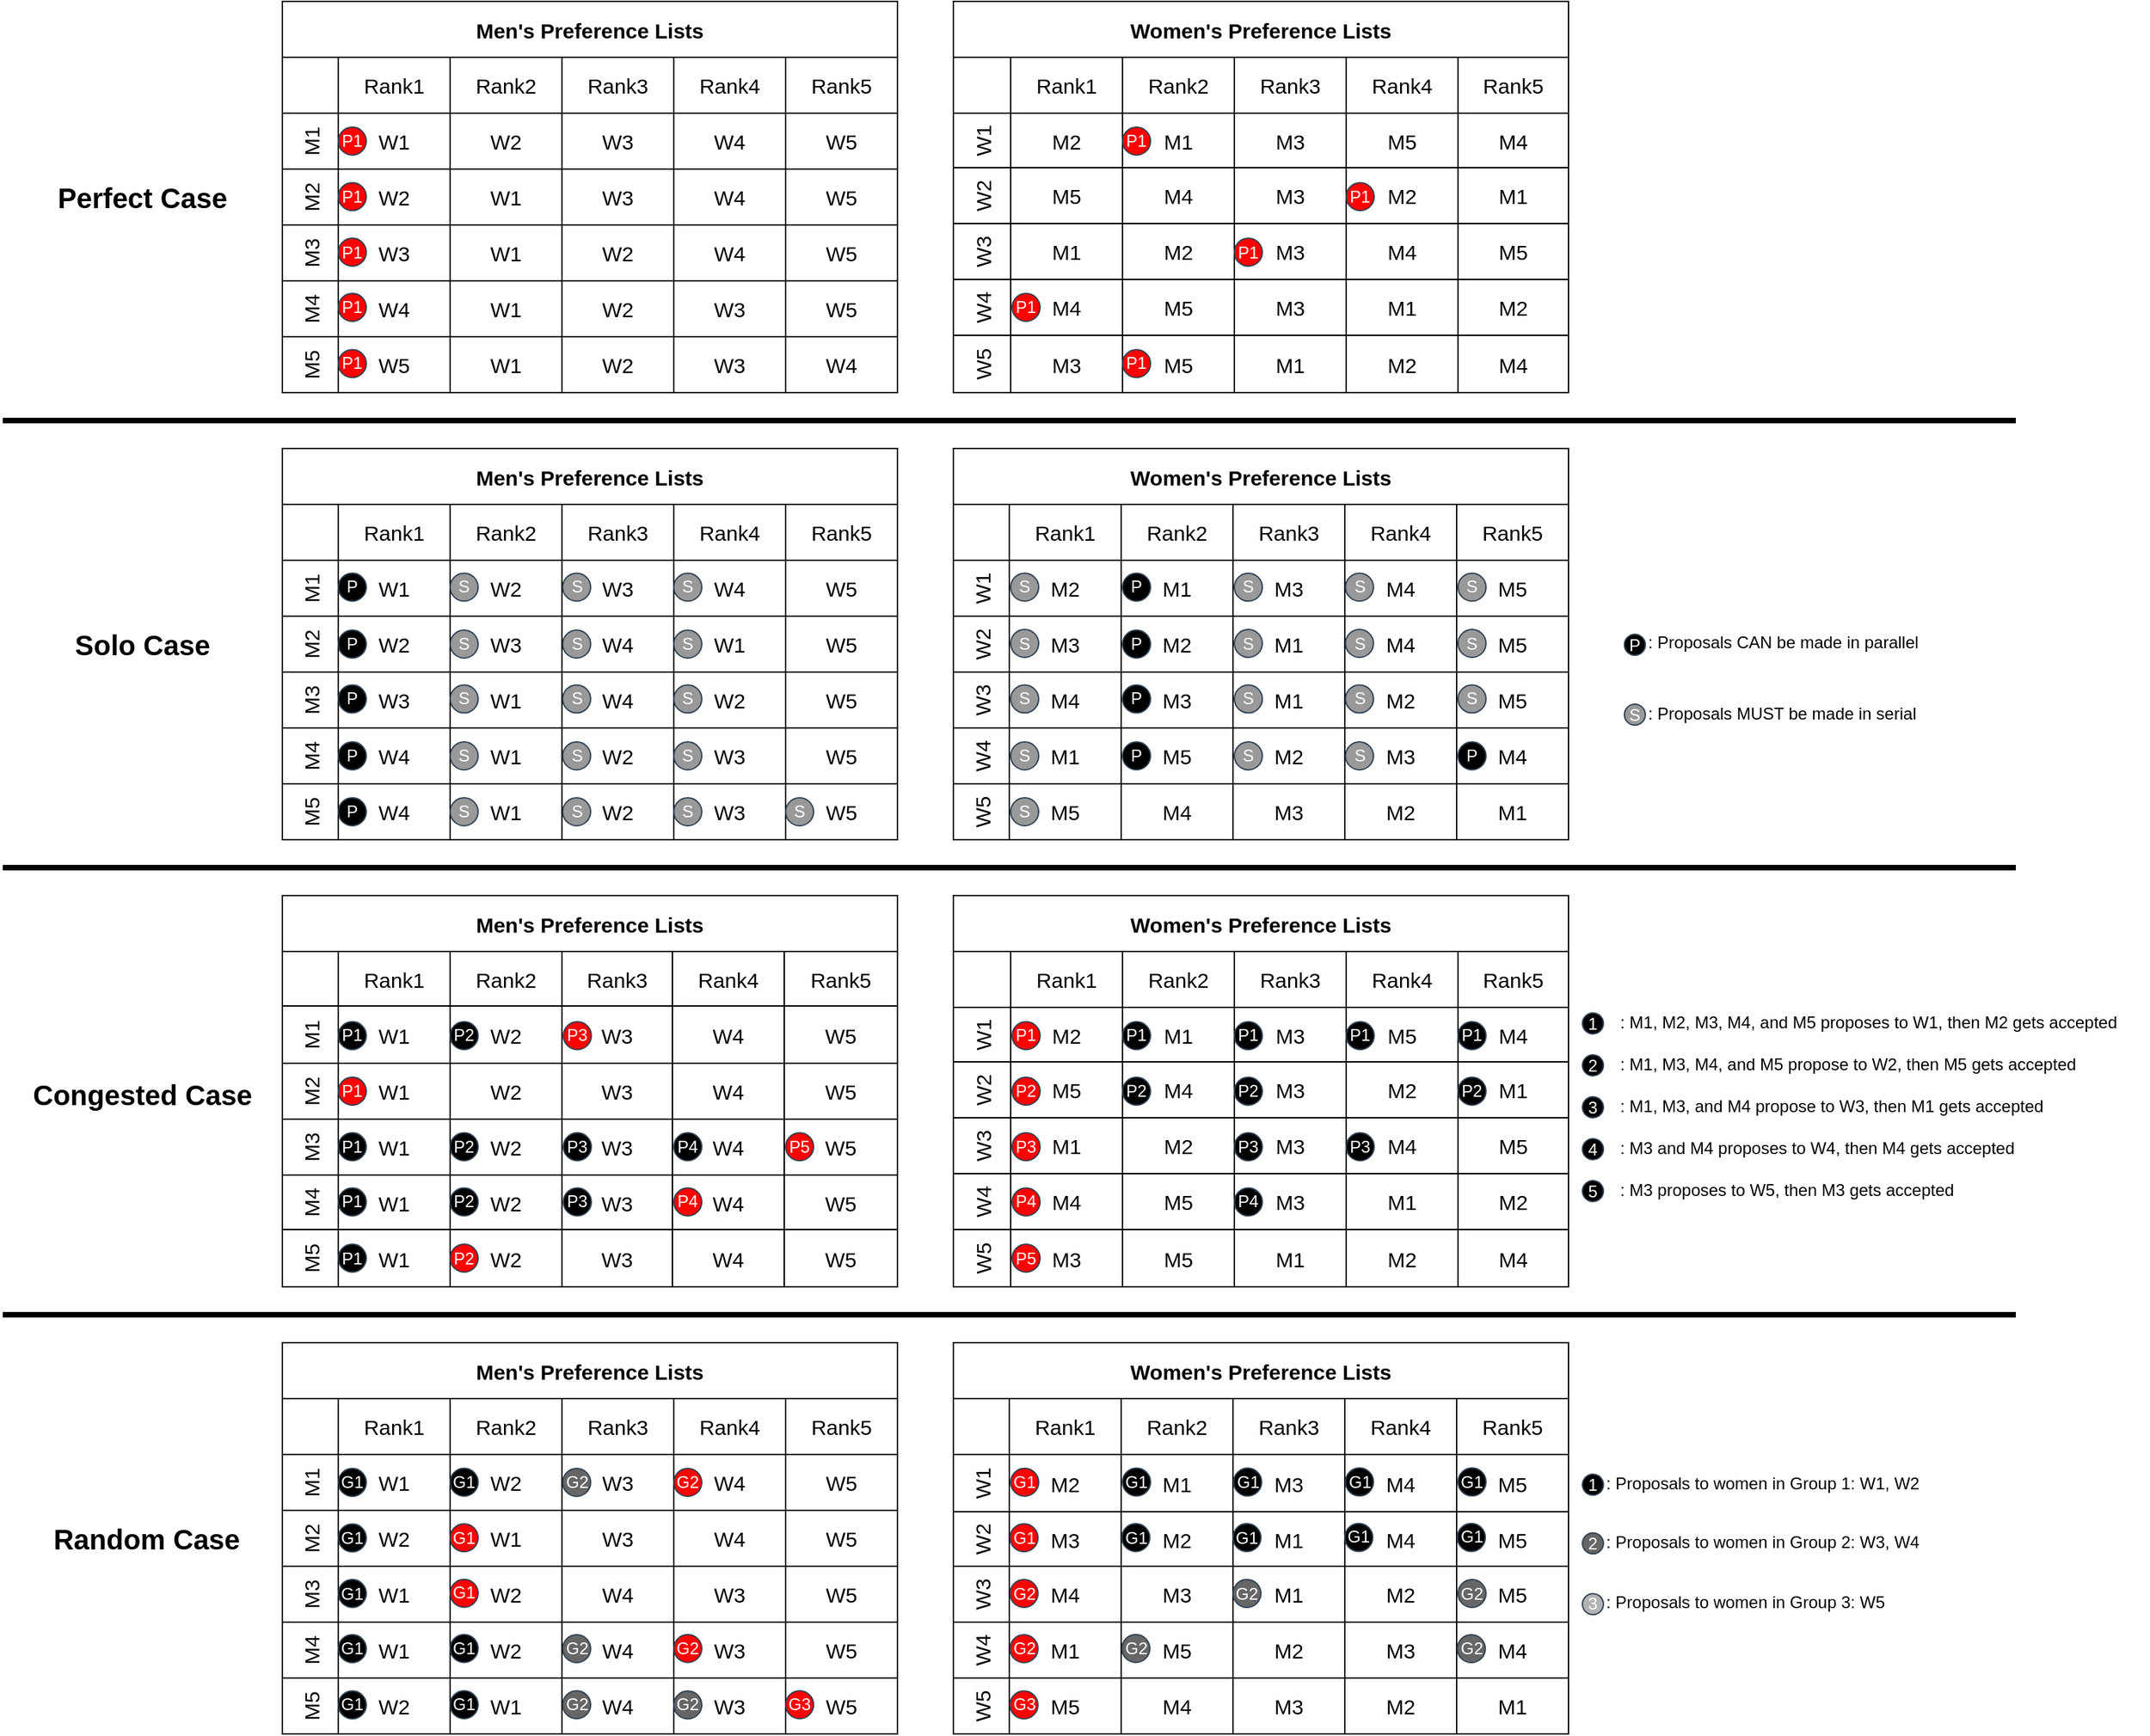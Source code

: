 <mxfile version="24.6.4" type="github">
  <diagram name="Page-1" id="m4M4dx9sahxK60scS4Uc">
    <mxGraphModel dx="2996" dy="1988" grid="1" gridSize="10" guides="1" tooltips="1" connect="1" arrows="1" fold="1" page="1" pageScale="1" pageWidth="827" pageHeight="1169" math="0" shadow="0">
      <root>
        <mxCell id="0" />
        <mxCell id="1" parent="0" />
        <mxCell id="fi87069OedF_lEHAzqb7-1" value="Men&#39;s Preference Lists" style="shape=table;startSize=40;container=1;collapsible=0;childLayout=tableLayout;resizeLast=0;resizeLastRow=0;fontStyle=1;fontSize=15;" parent="1" vertex="1">
          <mxGeometry x="200" y="520" width="440" height="280.0" as="geometry" />
        </mxCell>
        <mxCell id="fi87069OedF_lEHAzqb7-2" value="" style="shape=tableRow;horizontal=0;startSize=40;swimlaneHead=0;swimlaneBody=0;strokeColor=inherit;top=0;left=0;bottom=0;right=0;collapsible=0;dropTarget=0;fillColor=none;points=[[0,0.5],[1,0.5]];portConstraint=eastwest;fontSize=15;" parent="fi87069OedF_lEHAzqb7-1" vertex="1">
          <mxGeometry y="40" width="440" height="39" as="geometry" />
        </mxCell>
        <mxCell id="fi87069OedF_lEHAzqb7-3" value="Rank1" style="shape=partialRectangle;html=1;whiteSpace=wrap;connectable=0;strokeColor=inherit;overflow=hidden;fillColor=none;top=0;left=0;bottom=0;right=0;pointerEvents=1;fontSize=15;" parent="fi87069OedF_lEHAzqb7-2" vertex="1">
          <mxGeometry x="40" width="80" height="39" as="geometry">
            <mxRectangle width="80" height="39" as="alternateBounds" />
          </mxGeometry>
        </mxCell>
        <mxCell id="fi87069OedF_lEHAzqb7-4" value="Rank2" style="shape=partialRectangle;html=1;whiteSpace=wrap;connectable=0;strokeColor=inherit;overflow=hidden;fillColor=none;top=0;left=0;bottom=0;right=0;pointerEvents=1;fontSize=15;" parent="fi87069OedF_lEHAzqb7-2" vertex="1">
          <mxGeometry x="120" width="80" height="39" as="geometry">
            <mxRectangle width="80" height="39" as="alternateBounds" />
          </mxGeometry>
        </mxCell>
        <mxCell id="fi87069OedF_lEHAzqb7-5" value="Rank3" style="shape=partialRectangle;html=1;whiteSpace=wrap;connectable=0;strokeColor=inherit;overflow=hidden;fillColor=none;top=0;left=0;bottom=0;right=0;pointerEvents=1;strokeWidth=1;resizeWidth=1;resizeHeight=1;fontSize=15;" parent="fi87069OedF_lEHAzqb7-2" vertex="1">
          <mxGeometry x="200" width="79" height="39" as="geometry">
            <mxRectangle width="79" height="39" as="alternateBounds" />
          </mxGeometry>
        </mxCell>
        <mxCell id="fi87069OedF_lEHAzqb7-61" value="Rank4" style="shape=partialRectangle;html=1;whiteSpace=wrap;connectable=0;strokeColor=inherit;overflow=hidden;fillColor=none;top=0;left=0;bottom=0;right=0;pointerEvents=1;strokeWidth=1;resizeWidth=1;resizeHeight=1;fontSize=15;" parent="fi87069OedF_lEHAzqb7-2" vertex="1">
          <mxGeometry x="279" width="80" height="39" as="geometry">
            <mxRectangle width="80" height="39" as="alternateBounds" />
          </mxGeometry>
        </mxCell>
        <mxCell id="fi87069OedF_lEHAzqb7-67" value="Rank5" style="shape=partialRectangle;html=1;whiteSpace=wrap;connectable=0;strokeColor=inherit;overflow=hidden;fillColor=none;top=0;left=0;bottom=0;right=0;pointerEvents=1;strokeWidth=1;resizeWidth=1;resizeHeight=1;fontSize=15;" parent="fi87069OedF_lEHAzqb7-2" vertex="1">
          <mxGeometry x="359" width="81" height="39" as="geometry">
            <mxRectangle width="81" height="39" as="alternateBounds" />
          </mxGeometry>
        </mxCell>
        <mxCell id="fi87069OedF_lEHAzqb7-6" value="M1" style="shape=tableRow;horizontal=0;startSize=40;swimlaneHead=0;swimlaneBody=0;strokeColor=inherit;top=0;left=0;bottom=0;right=0;collapsible=0;dropTarget=0;fillColor=none;points=[[0,0.5],[1,0.5]];portConstraint=eastwest;fontSize=15;" parent="fi87069OedF_lEHAzqb7-1" vertex="1">
          <mxGeometry y="79" width="440" height="41" as="geometry" />
        </mxCell>
        <mxCell id="fi87069OedF_lEHAzqb7-7" value="W1" style="shape=partialRectangle;html=1;whiteSpace=wrap;connectable=0;overflow=hidden;top=0;left=0;bottom=0;right=0;pointerEvents=1;strokeColor=default;fillColor=none;fontSize=15;" parent="fi87069OedF_lEHAzqb7-6" vertex="1">
          <mxGeometry x="40" width="80" height="41" as="geometry">
            <mxRectangle width="80" height="41" as="alternateBounds" />
          </mxGeometry>
        </mxCell>
        <mxCell id="fi87069OedF_lEHAzqb7-8" value="W2" style="shape=partialRectangle;html=1;whiteSpace=wrap;connectable=0;overflow=hidden;top=0;left=0;bottom=0;right=0;pointerEvents=1;fillColor=none;labelBackgroundColor=none;labelBorderColor=none;strokeColor=default;shadow=0;resizable=1;resizeWidth=0;metaEdit=0;backgroundOutline=0;fontSize=15;" parent="fi87069OedF_lEHAzqb7-6" vertex="1">
          <mxGeometry x="120" width="80" height="41" as="geometry">
            <mxRectangle width="80" height="41" as="alternateBounds" />
          </mxGeometry>
        </mxCell>
        <mxCell id="fi87069OedF_lEHAzqb7-9" value="W3" style="shape=partialRectangle;html=1;whiteSpace=wrap;connectable=0;overflow=hidden;top=0;left=0;bottom=0;right=0;pointerEvents=1;fillColor=none;fontSize=15;" parent="fi87069OedF_lEHAzqb7-6" vertex="1">
          <mxGeometry x="200" width="79" height="41" as="geometry">
            <mxRectangle width="79" height="41" as="alternateBounds" />
          </mxGeometry>
        </mxCell>
        <mxCell id="fi87069OedF_lEHAzqb7-62" value="W4" style="shape=partialRectangle;html=1;whiteSpace=wrap;connectable=0;overflow=hidden;top=0;left=0;bottom=0;right=0;pointerEvents=1;fillColor=none;fontSize=15;" parent="fi87069OedF_lEHAzqb7-6" vertex="1">
          <mxGeometry x="279" width="80" height="41" as="geometry">
            <mxRectangle width="80" height="41" as="alternateBounds" />
          </mxGeometry>
        </mxCell>
        <mxCell id="fi87069OedF_lEHAzqb7-68" value="W5" style="shape=partialRectangle;html=1;whiteSpace=wrap;connectable=0;overflow=hidden;top=0;left=0;bottom=0;right=0;pointerEvents=1;fillColor=none;fontSize=15;" parent="fi87069OedF_lEHAzqb7-6" vertex="1">
          <mxGeometry x="359" width="81" height="41" as="geometry">
            <mxRectangle width="81" height="41" as="alternateBounds" />
          </mxGeometry>
        </mxCell>
        <mxCell id="fi87069OedF_lEHAzqb7-10" value="M2" style="shape=tableRow;horizontal=0;startSize=40;swimlaneHead=0;swimlaneBody=0;strokeColor=inherit;top=0;left=0;bottom=0;right=0;collapsible=0;dropTarget=0;fillColor=none;points=[[0,0.5],[1,0.5]];portConstraint=eastwest;fontSize=15;" parent="fi87069OedF_lEHAzqb7-1" vertex="1">
          <mxGeometry y="120" width="440" height="40" as="geometry" />
        </mxCell>
        <mxCell id="fi87069OedF_lEHAzqb7-11" value="W1" style="shape=partialRectangle;html=1;whiteSpace=wrap;connectable=0;overflow=hidden;top=0;left=0;bottom=0;right=0;pointerEvents=1;strokeOpacity=100;fillColor=none;fontSize=15;" parent="fi87069OedF_lEHAzqb7-10" vertex="1">
          <mxGeometry x="40" width="80" height="40" as="geometry">
            <mxRectangle width="80" height="40" as="alternateBounds" />
          </mxGeometry>
        </mxCell>
        <mxCell id="fi87069OedF_lEHAzqb7-12" value="W2" style="shape=partialRectangle;html=1;whiteSpace=wrap;connectable=0;strokeColor=inherit;overflow=hidden;fillColor=none;top=0;left=0;bottom=0;right=0;pointerEvents=1;fontSize=15;" parent="fi87069OedF_lEHAzqb7-10" vertex="1">
          <mxGeometry x="120" width="80" height="40" as="geometry">
            <mxRectangle width="80" height="40" as="alternateBounds" />
          </mxGeometry>
        </mxCell>
        <mxCell id="fi87069OedF_lEHAzqb7-13" value="W3" style="shape=partialRectangle;html=1;whiteSpace=wrap;connectable=0;strokeColor=inherit;overflow=hidden;fillColor=none;top=0;left=0;bottom=0;right=0;pointerEvents=1;fontSize=15;" parent="fi87069OedF_lEHAzqb7-10" vertex="1">
          <mxGeometry x="200" width="79" height="40" as="geometry">
            <mxRectangle width="79" height="40" as="alternateBounds" />
          </mxGeometry>
        </mxCell>
        <mxCell id="fi87069OedF_lEHAzqb7-63" value="W4" style="shape=partialRectangle;html=1;whiteSpace=wrap;connectable=0;strokeColor=inherit;overflow=hidden;fillColor=none;top=0;left=0;bottom=0;right=0;pointerEvents=1;fontSize=15;" parent="fi87069OedF_lEHAzqb7-10" vertex="1">
          <mxGeometry x="279" width="80" height="40" as="geometry">
            <mxRectangle width="80" height="40" as="alternateBounds" />
          </mxGeometry>
        </mxCell>
        <mxCell id="fi87069OedF_lEHAzqb7-69" value="W5" style="shape=partialRectangle;html=1;whiteSpace=wrap;connectable=0;strokeColor=inherit;overflow=hidden;fillColor=none;top=0;left=0;bottom=0;right=0;pointerEvents=1;fontSize=15;" parent="fi87069OedF_lEHAzqb7-10" vertex="1">
          <mxGeometry x="359" width="81" height="40" as="geometry">
            <mxRectangle width="81" height="40" as="alternateBounds" />
          </mxGeometry>
        </mxCell>
        <mxCell id="fi87069OedF_lEHAzqb7-14" value="M3" style="shape=tableRow;horizontal=0;startSize=40;swimlaneHead=0;swimlaneBody=0;strokeColor=inherit;top=0;left=0;bottom=0;right=0;collapsible=0;dropTarget=0;fillColor=none;points=[[0,0.5],[1,0.5]];portConstraint=eastwest;fontSize=15;" parent="fi87069OedF_lEHAzqb7-1" vertex="1">
          <mxGeometry y="160" width="440" height="40" as="geometry" />
        </mxCell>
        <mxCell id="fi87069OedF_lEHAzqb7-15" value="W1" style="shape=partialRectangle;html=1;whiteSpace=wrap;connectable=0;overflow=hidden;top=0;left=0;bottom=0;right=0;pointerEvents=1;fillColor=none;fontSize=15;" parent="fi87069OedF_lEHAzqb7-14" vertex="1">
          <mxGeometry x="40" width="80" height="40" as="geometry">
            <mxRectangle width="80" height="40" as="alternateBounds" />
          </mxGeometry>
        </mxCell>
        <mxCell id="fi87069OedF_lEHAzqb7-16" value="W2" style="shape=partialRectangle;html=1;whiteSpace=wrap;connectable=0;overflow=hidden;top=0;left=0;bottom=0;right=0;pointerEvents=1;fillColor=none;fontSize=15;" parent="fi87069OedF_lEHAzqb7-14" vertex="1">
          <mxGeometry x="120" width="80" height="40" as="geometry">
            <mxRectangle width="80" height="40" as="alternateBounds" />
          </mxGeometry>
        </mxCell>
        <mxCell id="fi87069OedF_lEHAzqb7-17" value="W3" style="shape=partialRectangle;html=1;whiteSpace=wrap;connectable=0;strokeColor=inherit;overflow=hidden;fillColor=none;top=0;left=0;bottom=0;right=0;pointerEvents=1;fontSize=15;" parent="fi87069OedF_lEHAzqb7-14" vertex="1">
          <mxGeometry x="200" width="79" height="40" as="geometry">
            <mxRectangle width="79" height="40" as="alternateBounds" />
          </mxGeometry>
        </mxCell>
        <mxCell id="fi87069OedF_lEHAzqb7-64" value="W4" style="shape=partialRectangle;html=1;whiteSpace=wrap;connectable=0;strokeColor=inherit;overflow=hidden;fillColor=none;top=0;left=0;bottom=0;right=0;pointerEvents=1;fontSize=15;" parent="fi87069OedF_lEHAzqb7-14" vertex="1">
          <mxGeometry x="279" width="80" height="40" as="geometry">
            <mxRectangle width="80" height="40" as="alternateBounds" />
          </mxGeometry>
        </mxCell>
        <mxCell id="fi87069OedF_lEHAzqb7-70" value="W5" style="shape=partialRectangle;html=1;whiteSpace=wrap;connectable=0;strokeColor=inherit;overflow=hidden;fillColor=none;top=0;left=0;bottom=0;right=0;pointerEvents=1;fontSize=15;" parent="fi87069OedF_lEHAzqb7-14" vertex="1">
          <mxGeometry x="359" width="81" height="40" as="geometry">
            <mxRectangle width="81" height="40" as="alternateBounds" />
          </mxGeometry>
        </mxCell>
        <mxCell id="fi87069OedF_lEHAzqb7-57" value="M4" style="shape=tableRow;horizontal=0;startSize=40;swimlaneHead=0;swimlaneBody=0;strokeColor=inherit;top=0;left=0;bottom=0;right=0;collapsible=0;dropTarget=0;fillColor=none;points=[[0,0.5],[1,0.5]];portConstraint=eastwest;fontSize=15;" parent="fi87069OedF_lEHAzqb7-1" vertex="1">
          <mxGeometry y="200" width="440" height="39" as="geometry" />
        </mxCell>
        <mxCell id="fi87069OedF_lEHAzqb7-58" value="W1" style="shape=partialRectangle;html=1;whiteSpace=wrap;connectable=0;overflow=hidden;top=0;left=0;bottom=0;right=0;pointerEvents=1;fillColor=none;fontSize=15;" parent="fi87069OedF_lEHAzqb7-57" vertex="1">
          <mxGeometry x="40" width="80" height="39" as="geometry">
            <mxRectangle width="80" height="39" as="alternateBounds" />
          </mxGeometry>
        </mxCell>
        <mxCell id="fi87069OedF_lEHAzqb7-59" value="W2" style="shape=partialRectangle;html=1;whiteSpace=wrap;connectable=0;overflow=hidden;top=0;left=0;bottom=0;right=0;pointerEvents=1;fillColor=none;fontSize=15;" parent="fi87069OedF_lEHAzqb7-57" vertex="1">
          <mxGeometry x="120" width="80" height="39" as="geometry">
            <mxRectangle width="80" height="39" as="alternateBounds" />
          </mxGeometry>
        </mxCell>
        <mxCell id="fi87069OedF_lEHAzqb7-60" value="W3" style="shape=partialRectangle;html=1;whiteSpace=wrap;connectable=0;strokeColor=inherit;overflow=hidden;fillColor=none;top=0;left=0;bottom=0;right=0;pointerEvents=1;fontSize=15;" parent="fi87069OedF_lEHAzqb7-57" vertex="1">
          <mxGeometry x="200" width="79" height="39" as="geometry">
            <mxRectangle width="79" height="39" as="alternateBounds" />
          </mxGeometry>
        </mxCell>
        <mxCell id="fi87069OedF_lEHAzqb7-65" value="W4" style="shape=partialRectangle;html=1;whiteSpace=wrap;connectable=0;strokeColor=inherit;overflow=hidden;fillColor=none;top=0;left=0;bottom=0;right=0;pointerEvents=1;fontSize=15;" parent="fi87069OedF_lEHAzqb7-57" vertex="1">
          <mxGeometry x="279" width="80" height="39" as="geometry">
            <mxRectangle width="80" height="39" as="alternateBounds" />
          </mxGeometry>
        </mxCell>
        <mxCell id="fi87069OedF_lEHAzqb7-71" value="W5" style="shape=partialRectangle;html=1;whiteSpace=wrap;connectable=0;strokeColor=inherit;overflow=hidden;fillColor=none;top=0;left=0;bottom=0;right=0;pointerEvents=1;fontSize=15;" parent="fi87069OedF_lEHAzqb7-57" vertex="1">
          <mxGeometry x="359" width="81" height="39" as="geometry">
            <mxRectangle width="81" height="39" as="alternateBounds" />
          </mxGeometry>
        </mxCell>
        <mxCell id="fi87069OedF_lEHAzqb7-53" value="M5" style="shape=tableRow;horizontal=0;startSize=40;swimlaneHead=0;swimlaneBody=0;strokeColor=inherit;top=0;left=0;bottom=0;right=0;collapsible=0;dropTarget=0;fillColor=none;points=[[0,0.5],[1,0.5]];portConstraint=eastwest;fontSize=15;" parent="fi87069OedF_lEHAzqb7-1" vertex="1">
          <mxGeometry y="239" width="440" height="41" as="geometry" />
        </mxCell>
        <mxCell id="fi87069OedF_lEHAzqb7-54" value="W1" style="shape=partialRectangle;html=1;whiteSpace=wrap;connectable=0;overflow=hidden;top=0;left=0;bottom=0;right=0;pointerEvents=1;fillColor=none;fontSize=15;" parent="fi87069OedF_lEHAzqb7-53" vertex="1">
          <mxGeometry x="40" width="80" height="41" as="geometry">
            <mxRectangle width="80" height="41" as="alternateBounds" />
          </mxGeometry>
        </mxCell>
        <mxCell id="fi87069OedF_lEHAzqb7-55" value="W2" style="shape=partialRectangle;html=1;whiteSpace=wrap;connectable=0;overflow=hidden;top=0;left=0;bottom=0;right=0;pointerEvents=1;fillColor=none;fontSize=15;" parent="fi87069OedF_lEHAzqb7-53" vertex="1">
          <mxGeometry x="120" width="80" height="41" as="geometry">
            <mxRectangle width="80" height="41" as="alternateBounds" />
          </mxGeometry>
        </mxCell>
        <mxCell id="fi87069OedF_lEHAzqb7-56" value="W3" style="shape=partialRectangle;html=1;whiteSpace=wrap;connectable=0;strokeColor=inherit;overflow=hidden;fillColor=none;top=0;left=0;bottom=0;right=0;pointerEvents=1;fontSize=15;" parent="fi87069OedF_lEHAzqb7-53" vertex="1">
          <mxGeometry x="200" width="79" height="41" as="geometry">
            <mxRectangle width="79" height="41" as="alternateBounds" />
          </mxGeometry>
        </mxCell>
        <mxCell id="fi87069OedF_lEHAzqb7-66" value="W4" style="shape=partialRectangle;html=1;whiteSpace=wrap;connectable=0;strokeColor=inherit;overflow=hidden;fillColor=none;top=0;left=0;bottom=0;right=0;pointerEvents=1;fontSize=15;" parent="fi87069OedF_lEHAzqb7-53" vertex="1">
          <mxGeometry x="279" width="80" height="41" as="geometry">
            <mxRectangle width="80" height="41" as="alternateBounds" />
          </mxGeometry>
        </mxCell>
        <mxCell id="fi87069OedF_lEHAzqb7-72" value="W5" style="shape=partialRectangle;html=1;whiteSpace=wrap;connectable=0;strokeColor=inherit;overflow=hidden;fillColor=none;top=0;left=0;bottom=0;right=0;pointerEvents=1;fontSize=15;" parent="fi87069OedF_lEHAzqb7-53" vertex="1">
          <mxGeometry x="359" width="81" height="41" as="geometry">
            <mxRectangle width="81" height="41" as="alternateBounds" />
          </mxGeometry>
        </mxCell>
        <mxCell id="avWDCVO7HLyo4PLT8k-2-3" value="1" style="ellipse;whiteSpace=wrap;html=1;aspect=fixed;strokeColor=#314354;align=center;verticalAlign=middle;fontFamily=Helvetica;fontSize=12;fillColor=#000000;fontColor=#ffffff;" parent="1" vertex="1">
          <mxGeometry x="1130" y="604" width="15" height="15" as="geometry" />
        </mxCell>
        <mxCell id="avWDCVO7HLyo4PLT8k-2-4" value="2" style="ellipse;whiteSpace=wrap;html=1;aspect=fixed;strokeColor=#314354;align=center;verticalAlign=middle;fontFamily=Helvetica;fontSize=12;fillColor=#000000;fontColor=#ffffff;" parent="1" vertex="1">
          <mxGeometry x="1130" y="634" width="15" height="15" as="geometry" />
        </mxCell>
        <mxCell id="avWDCVO7HLyo4PLT8k-2-5" value="3" style="ellipse;whiteSpace=wrap;html=1;aspect=fixed;strokeColor=#314354;align=center;verticalAlign=middle;fontFamily=Helvetica;fontSize=12;fillColor=#000000;fontColor=#ffffff;" parent="1" vertex="1">
          <mxGeometry x="1130" y="664" width="15" height="15" as="geometry" />
        </mxCell>
        <mxCell id="avWDCVO7HLyo4PLT8k-2-6" value="4" style="ellipse;whiteSpace=wrap;html=1;aspect=fixed;strokeColor=#314354;align=center;verticalAlign=middle;fontFamily=Helvetica;fontSize=12;fillColor=#000000;fontColor=#ffffff;" parent="1" vertex="1">
          <mxGeometry x="1130" y="694" width="15" height="15" as="geometry" />
        </mxCell>
        <mxCell id="avWDCVO7HLyo4PLT8k-2-7" value="5" style="ellipse;whiteSpace=wrap;html=1;aspect=fixed;strokeColor=#314354;align=center;verticalAlign=middle;fontFamily=Helvetica;fontSize=12;fillColor=#000000;fontColor=#ffffff;" parent="1" vertex="1">
          <mxGeometry x="1130" y="724" width="15" height="15" as="geometry" />
        </mxCell>
        <mxCell id="avWDCVO7HLyo4PLT8k-2-9" value="&lt;h1&gt;&lt;span style=&quot;font-size: 12px; font-weight: 400;&quot;&gt;: M1, M2, M3, M4, and M5 proposes to W1, then M2 gets accepted&lt;/span&gt;&lt;/h1&gt;" style="text;strokeColor=none;align=left;fillColor=none;html=1;verticalAlign=middle;whiteSpace=wrap;rounded=0;fontFamily=Helvetica;fontSize=12;fontColor=default;" parent="1" vertex="1">
          <mxGeometry x="1155" y="591.5" width="360" height="30" as="geometry" />
        </mxCell>
        <mxCell id="avWDCVO7HLyo4PLT8k-2-10" value="&lt;h1&gt;&lt;span style=&quot;font-size: 12px; font-weight: 400;&quot;&gt;: M1, M3, M4, and M5 propose to W2, then M5 gets accepted&lt;/span&gt;&lt;/h1&gt;" style="text;strokeColor=none;align=left;fillColor=none;html=1;verticalAlign=middle;whiteSpace=wrap;rounded=0;fontFamily=Helvetica;fontSize=12;fontColor=default;" parent="1" vertex="1">
          <mxGeometry x="1155" y="621.5" width="360" height="30" as="geometry" />
        </mxCell>
        <mxCell id="avWDCVO7HLyo4PLT8k-2-11" value="&lt;h1&gt;&lt;span style=&quot;font-size: 12px; font-weight: 400;&quot;&gt;: M1, M3, and M4 propose to W3, then M1 gets accepted&lt;/span&gt;&lt;/h1&gt;" style="text;strokeColor=none;align=left;fillColor=none;html=1;verticalAlign=middle;whiteSpace=wrap;rounded=0;fontFamily=Helvetica;fontSize=12;fontColor=default;" parent="1" vertex="1">
          <mxGeometry x="1155" y="651.5" width="360" height="30" as="geometry" />
        </mxCell>
        <mxCell id="avWDCVO7HLyo4PLT8k-2-12" value="&lt;h1&gt;&lt;span style=&quot;font-size: 12px; font-weight: 400;&quot;&gt;: M3 and M4 proposes to W4, then M4 gets accepted&lt;/span&gt;&lt;/h1&gt;" style="text;strokeColor=none;align=left;fillColor=none;html=1;verticalAlign=middle;whiteSpace=wrap;rounded=0;fontFamily=Helvetica;fontSize=12;fontColor=default;" parent="1" vertex="1">
          <mxGeometry x="1155" y="681.5" width="360" height="30" as="geometry" />
        </mxCell>
        <mxCell id="avWDCVO7HLyo4PLT8k-2-13" value="&lt;h1&gt;&lt;span style=&quot;font-size: 12px; font-weight: 400;&quot;&gt;: M3 proposes to W5, then M3 gets accepted&lt;/span&gt;&lt;/h1&gt;" style="text;strokeColor=none;align=left;fillColor=none;html=1;verticalAlign=middle;whiteSpace=wrap;rounded=0;fontFamily=Helvetica;fontSize=12;fontColor=default;" parent="1" vertex="1">
          <mxGeometry x="1155" y="711.5" width="360" height="30" as="geometry" />
        </mxCell>
        <mxCell id="Pt9WqsQkKKoT_3nrHR7m-191" value="Men&#39;s Preference Lists" style="shape=table;startSize=40;container=1;collapsible=0;childLayout=tableLayout;resizeLast=0;resizeLastRow=0;fontStyle=1;fontSize=15;" parent="1" vertex="1">
          <mxGeometry x="200" y="200" width="440" height="280.0" as="geometry" />
        </mxCell>
        <mxCell id="Pt9WqsQkKKoT_3nrHR7m-192" value="" style="shape=tableRow;horizontal=0;startSize=40;swimlaneHead=0;swimlaneBody=0;strokeColor=inherit;top=0;left=0;bottom=0;right=0;collapsible=0;dropTarget=0;fillColor=none;points=[[0,0.5],[1,0.5]];portConstraint=eastwest;fontSize=15;" parent="Pt9WqsQkKKoT_3nrHR7m-191" vertex="1">
          <mxGeometry y="40" width="440" height="40" as="geometry" />
        </mxCell>
        <mxCell id="Pt9WqsQkKKoT_3nrHR7m-193" value="Rank1" style="shape=partialRectangle;html=1;whiteSpace=wrap;connectable=0;strokeColor=inherit;overflow=hidden;fillColor=none;top=0;left=0;bottom=0;right=0;pointerEvents=1;fontSize=15;" parent="Pt9WqsQkKKoT_3nrHR7m-192" vertex="1">
          <mxGeometry x="40" width="80" height="40" as="geometry">
            <mxRectangle width="80" height="40" as="alternateBounds" />
          </mxGeometry>
        </mxCell>
        <mxCell id="Pt9WqsQkKKoT_3nrHR7m-194" value="Rank2" style="shape=partialRectangle;html=1;whiteSpace=wrap;connectable=0;strokeColor=inherit;overflow=hidden;fillColor=none;top=0;left=0;bottom=0;right=0;pointerEvents=1;fontSize=15;" parent="Pt9WqsQkKKoT_3nrHR7m-192" vertex="1">
          <mxGeometry x="120" width="80" height="40" as="geometry">
            <mxRectangle width="80" height="40" as="alternateBounds" />
          </mxGeometry>
        </mxCell>
        <mxCell id="Pt9WqsQkKKoT_3nrHR7m-195" value="Rank3" style="shape=partialRectangle;html=1;whiteSpace=wrap;connectable=0;strokeColor=inherit;overflow=hidden;fillColor=none;top=0;left=0;bottom=0;right=0;pointerEvents=1;strokeWidth=1;resizeWidth=1;resizeHeight=1;fontSize=15;" parent="Pt9WqsQkKKoT_3nrHR7m-192" vertex="1">
          <mxGeometry x="200" width="80" height="40" as="geometry">
            <mxRectangle width="80" height="40" as="alternateBounds" />
          </mxGeometry>
        </mxCell>
        <mxCell id="Pt9WqsQkKKoT_3nrHR7m-196" value="Rank4" style="shape=partialRectangle;html=1;whiteSpace=wrap;connectable=0;strokeColor=inherit;overflow=hidden;fillColor=none;top=0;left=0;bottom=0;right=0;pointerEvents=1;strokeWidth=1;resizeWidth=1;resizeHeight=1;fontSize=15;" parent="Pt9WqsQkKKoT_3nrHR7m-192" vertex="1">
          <mxGeometry x="280" width="80" height="40" as="geometry">
            <mxRectangle width="80" height="40" as="alternateBounds" />
          </mxGeometry>
        </mxCell>
        <mxCell id="Pt9WqsQkKKoT_3nrHR7m-197" value="Rank5" style="shape=partialRectangle;html=1;whiteSpace=wrap;connectable=0;strokeColor=inherit;overflow=hidden;fillColor=none;top=0;left=0;bottom=0;right=0;pointerEvents=1;strokeWidth=1;resizeWidth=1;resizeHeight=1;fontSize=15;" parent="Pt9WqsQkKKoT_3nrHR7m-192" vertex="1">
          <mxGeometry x="360" width="80" height="40" as="geometry">
            <mxRectangle width="80" height="40" as="alternateBounds" />
          </mxGeometry>
        </mxCell>
        <mxCell id="Pt9WqsQkKKoT_3nrHR7m-198" value="M1" style="shape=tableRow;horizontal=0;startSize=40;swimlaneHead=0;swimlaneBody=0;strokeColor=inherit;top=0;left=0;bottom=0;right=0;collapsible=0;dropTarget=0;fillColor=none;points=[[0,0.5],[1,0.5]];portConstraint=eastwest;fontSize=15;" parent="Pt9WqsQkKKoT_3nrHR7m-191" vertex="1">
          <mxGeometry y="80" width="440" height="40" as="geometry" />
        </mxCell>
        <mxCell id="Pt9WqsQkKKoT_3nrHR7m-199" value="W1" style="shape=partialRectangle;html=1;whiteSpace=wrap;connectable=0;overflow=hidden;top=0;left=0;bottom=0;right=0;pointerEvents=1;strokeColor=default;fillColor=none;fontSize=15;" parent="Pt9WqsQkKKoT_3nrHR7m-198" vertex="1">
          <mxGeometry x="40" width="80" height="40" as="geometry">
            <mxRectangle width="80" height="40" as="alternateBounds" />
          </mxGeometry>
        </mxCell>
        <mxCell id="Pt9WqsQkKKoT_3nrHR7m-200" value="W2" style="shape=partialRectangle;html=1;whiteSpace=wrap;connectable=0;overflow=hidden;top=0;left=0;bottom=0;right=0;pointerEvents=1;fillColor=none;labelBackgroundColor=none;labelBorderColor=none;strokeColor=default;shadow=0;resizable=1;resizeWidth=0;metaEdit=0;backgroundOutline=0;fontSize=15;" parent="Pt9WqsQkKKoT_3nrHR7m-198" vertex="1">
          <mxGeometry x="120" width="80" height="40" as="geometry">
            <mxRectangle width="80" height="40" as="alternateBounds" />
          </mxGeometry>
        </mxCell>
        <mxCell id="Pt9WqsQkKKoT_3nrHR7m-201" value="W3" style="shape=partialRectangle;html=1;whiteSpace=wrap;connectable=0;overflow=hidden;top=0;left=0;bottom=0;right=0;pointerEvents=1;fillColor=none;fontSize=15;" parent="Pt9WqsQkKKoT_3nrHR7m-198" vertex="1">
          <mxGeometry x="200" width="80" height="40" as="geometry">
            <mxRectangle width="80" height="40" as="alternateBounds" />
          </mxGeometry>
        </mxCell>
        <mxCell id="Pt9WqsQkKKoT_3nrHR7m-202" value="W4" style="shape=partialRectangle;html=1;whiteSpace=wrap;connectable=0;overflow=hidden;top=0;left=0;bottom=0;right=0;pointerEvents=1;fillColor=none;fontSize=15;" parent="Pt9WqsQkKKoT_3nrHR7m-198" vertex="1">
          <mxGeometry x="280" width="80" height="40" as="geometry">
            <mxRectangle width="80" height="40" as="alternateBounds" />
          </mxGeometry>
        </mxCell>
        <mxCell id="Pt9WqsQkKKoT_3nrHR7m-203" value="W5" style="shape=partialRectangle;html=1;whiteSpace=wrap;connectable=0;overflow=hidden;top=0;left=0;bottom=0;right=0;pointerEvents=1;fillColor=none;fontSize=15;" parent="Pt9WqsQkKKoT_3nrHR7m-198" vertex="1">
          <mxGeometry x="360" width="80" height="40" as="geometry">
            <mxRectangle width="80" height="40" as="alternateBounds" />
          </mxGeometry>
        </mxCell>
        <mxCell id="Pt9WqsQkKKoT_3nrHR7m-204" value="M2" style="shape=tableRow;horizontal=0;startSize=40;swimlaneHead=0;swimlaneBody=0;strokeColor=inherit;top=0;left=0;bottom=0;right=0;collapsible=0;dropTarget=0;fillColor=none;points=[[0,0.5],[1,0.5]];portConstraint=eastwest;fontSize=15;" parent="Pt9WqsQkKKoT_3nrHR7m-191" vertex="1">
          <mxGeometry y="120" width="440" height="40" as="geometry" />
        </mxCell>
        <mxCell id="Pt9WqsQkKKoT_3nrHR7m-205" value="W2" style="shape=partialRectangle;html=1;whiteSpace=wrap;connectable=0;overflow=hidden;top=0;left=0;bottom=0;right=0;pointerEvents=1;strokeOpacity=100;fillColor=none;fontSize=15;" parent="Pt9WqsQkKKoT_3nrHR7m-204" vertex="1">
          <mxGeometry x="40" width="80" height="40" as="geometry">
            <mxRectangle width="80" height="40" as="alternateBounds" />
          </mxGeometry>
        </mxCell>
        <mxCell id="Pt9WqsQkKKoT_3nrHR7m-206" value="W3" style="shape=partialRectangle;html=1;whiteSpace=wrap;connectable=0;strokeColor=inherit;overflow=hidden;fillColor=none;top=0;left=0;bottom=0;right=0;pointerEvents=1;fontSize=15;" parent="Pt9WqsQkKKoT_3nrHR7m-204" vertex="1">
          <mxGeometry x="120" width="80" height="40" as="geometry">
            <mxRectangle width="80" height="40" as="alternateBounds" />
          </mxGeometry>
        </mxCell>
        <mxCell id="Pt9WqsQkKKoT_3nrHR7m-207" value="W4" style="shape=partialRectangle;html=1;whiteSpace=wrap;connectable=0;strokeColor=inherit;overflow=hidden;fillColor=none;top=0;left=0;bottom=0;right=0;pointerEvents=1;fontSize=15;" parent="Pt9WqsQkKKoT_3nrHR7m-204" vertex="1">
          <mxGeometry x="200" width="80" height="40" as="geometry">
            <mxRectangle width="80" height="40" as="alternateBounds" />
          </mxGeometry>
        </mxCell>
        <mxCell id="Pt9WqsQkKKoT_3nrHR7m-208" value="W1" style="shape=partialRectangle;html=1;whiteSpace=wrap;connectable=0;strokeColor=inherit;overflow=hidden;fillColor=none;top=0;left=0;bottom=0;right=0;pointerEvents=1;fontSize=15;" parent="Pt9WqsQkKKoT_3nrHR7m-204" vertex="1">
          <mxGeometry x="280" width="80" height="40" as="geometry">
            <mxRectangle width="80" height="40" as="alternateBounds" />
          </mxGeometry>
        </mxCell>
        <mxCell id="Pt9WqsQkKKoT_3nrHR7m-209" value="W5" style="shape=partialRectangle;html=1;whiteSpace=wrap;connectable=0;strokeColor=inherit;overflow=hidden;fillColor=none;top=0;left=0;bottom=0;right=0;pointerEvents=1;fontSize=15;" parent="Pt9WqsQkKKoT_3nrHR7m-204" vertex="1">
          <mxGeometry x="360" width="80" height="40" as="geometry">
            <mxRectangle width="80" height="40" as="alternateBounds" />
          </mxGeometry>
        </mxCell>
        <mxCell id="Pt9WqsQkKKoT_3nrHR7m-210" value="M3" style="shape=tableRow;horizontal=0;startSize=40;swimlaneHead=0;swimlaneBody=0;strokeColor=inherit;top=0;left=0;bottom=0;right=0;collapsible=0;dropTarget=0;fillColor=none;points=[[0,0.5],[1,0.5]];portConstraint=eastwest;fontSize=15;" parent="Pt9WqsQkKKoT_3nrHR7m-191" vertex="1">
          <mxGeometry y="160" width="440" height="40" as="geometry" />
        </mxCell>
        <mxCell id="Pt9WqsQkKKoT_3nrHR7m-211" value="W3" style="shape=partialRectangle;html=1;whiteSpace=wrap;connectable=0;overflow=hidden;top=0;left=0;bottom=0;right=0;pointerEvents=1;fillColor=none;fontSize=15;" parent="Pt9WqsQkKKoT_3nrHR7m-210" vertex="1">
          <mxGeometry x="40" width="80" height="40" as="geometry">
            <mxRectangle width="80" height="40" as="alternateBounds" />
          </mxGeometry>
        </mxCell>
        <mxCell id="Pt9WqsQkKKoT_3nrHR7m-212" value="W1" style="shape=partialRectangle;html=1;whiteSpace=wrap;connectable=0;overflow=hidden;top=0;left=0;bottom=0;right=0;pointerEvents=1;fillColor=none;fontSize=15;" parent="Pt9WqsQkKKoT_3nrHR7m-210" vertex="1">
          <mxGeometry x="120" width="80" height="40" as="geometry">
            <mxRectangle width="80" height="40" as="alternateBounds" />
          </mxGeometry>
        </mxCell>
        <mxCell id="Pt9WqsQkKKoT_3nrHR7m-213" value="W4" style="shape=partialRectangle;html=1;whiteSpace=wrap;connectable=0;strokeColor=inherit;overflow=hidden;fillColor=none;top=0;left=0;bottom=0;right=0;pointerEvents=1;fontSize=15;" parent="Pt9WqsQkKKoT_3nrHR7m-210" vertex="1">
          <mxGeometry x="200" width="80" height="40" as="geometry">
            <mxRectangle width="80" height="40" as="alternateBounds" />
          </mxGeometry>
        </mxCell>
        <mxCell id="Pt9WqsQkKKoT_3nrHR7m-214" value="W2" style="shape=partialRectangle;html=1;whiteSpace=wrap;connectable=0;strokeColor=inherit;overflow=hidden;fillColor=none;top=0;left=0;bottom=0;right=0;pointerEvents=1;fontSize=15;" parent="Pt9WqsQkKKoT_3nrHR7m-210" vertex="1">
          <mxGeometry x="280" width="80" height="40" as="geometry">
            <mxRectangle width="80" height="40" as="alternateBounds" />
          </mxGeometry>
        </mxCell>
        <mxCell id="Pt9WqsQkKKoT_3nrHR7m-215" value="W5" style="shape=partialRectangle;html=1;whiteSpace=wrap;connectable=0;strokeColor=inherit;overflow=hidden;fillColor=none;top=0;left=0;bottom=0;right=0;pointerEvents=1;fontSize=15;" parent="Pt9WqsQkKKoT_3nrHR7m-210" vertex="1">
          <mxGeometry x="360" width="80" height="40" as="geometry">
            <mxRectangle width="80" height="40" as="alternateBounds" />
          </mxGeometry>
        </mxCell>
        <mxCell id="Pt9WqsQkKKoT_3nrHR7m-216" value="M4" style="shape=tableRow;horizontal=0;startSize=40;swimlaneHead=0;swimlaneBody=0;strokeColor=inherit;top=0;left=0;bottom=0;right=0;collapsible=0;dropTarget=0;fillColor=none;points=[[0,0.5],[1,0.5]];portConstraint=eastwest;fontSize=15;" parent="Pt9WqsQkKKoT_3nrHR7m-191" vertex="1">
          <mxGeometry y="200" width="440" height="40" as="geometry" />
        </mxCell>
        <mxCell id="Pt9WqsQkKKoT_3nrHR7m-217" value="W4" style="shape=partialRectangle;html=1;whiteSpace=wrap;connectable=0;overflow=hidden;top=0;left=0;bottom=0;right=0;pointerEvents=1;fillColor=none;fontSize=15;" parent="Pt9WqsQkKKoT_3nrHR7m-216" vertex="1">
          <mxGeometry x="40" width="80" height="40" as="geometry">
            <mxRectangle width="80" height="40" as="alternateBounds" />
          </mxGeometry>
        </mxCell>
        <mxCell id="Pt9WqsQkKKoT_3nrHR7m-218" value="W1" style="shape=partialRectangle;html=1;whiteSpace=wrap;connectable=0;overflow=hidden;top=0;left=0;bottom=0;right=0;pointerEvents=1;fillColor=none;fontSize=15;" parent="Pt9WqsQkKKoT_3nrHR7m-216" vertex="1">
          <mxGeometry x="120" width="80" height="40" as="geometry">
            <mxRectangle width="80" height="40" as="alternateBounds" />
          </mxGeometry>
        </mxCell>
        <mxCell id="Pt9WqsQkKKoT_3nrHR7m-219" value="W2" style="shape=partialRectangle;html=1;whiteSpace=wrap;connectable=0;strokeColor=inherit;overflow=hidden;fillColor=none;top=0;left=0;bottom=0;right=0;pointerEvents=1;fontSize=15;" parent="Pt9WqsQkKKoT_3nrHR7m-216" vertex="1">
          <mxGeometry x="200" width="80" height="40" as="geometry">
            <mxRectangle width="80" height="40" as="alternateBounds" />
          </mxGeometry>
        </mxCell>
        <mxCell id="Pt9WqsQkKKoT_3nrHR7m-220" value="W3" style="shape=partialRectangle;html=1;whiteSpace=wrap;connectable=0;strokeColor=inherit;overflow=hidden;fillColor=none;top=0;left=0;bottom=0;right=0;pointerEvents=1;fontSize=15;" parent="Pt9WqsQkKKoT_3nrHR7m-216" vertex="1">
          <mxGeometry x="280" width="80" height="40" as="geometry">
            <mxRectangle width="80" height="40" as="alternateBounds" />
          </mxGeometry>
        </mxCell>
        <mxCell id="Pt9WqsQkKKoT_3nrHR7m-221" value="W5" style="shape=partialRectangle;html=1;whiteSpace=wrap;connectable=0;strokeColor=inherit;overflow=hidden;fillColor=none;top=0;left=0;bottom=0;right=0;pointerEvents=1;fontSize=15;" parent="Pt9WqsQkKKoT_3nrHR7m-216" vertex="1">
          <mxGeometry x="360" width="80" height="40" as="geometry">
            <mxRectangle width="80" height="40" as="alternateBounds" />
          </mxGeometry>
        </mxCell>
        <mxCell id="Pt9WqsQkKKoT_3nrHR7m-222" value="M5" style="shape=tableRow;horizontal=0;startSize=40;swimlaneHead=0;swimlaneBody=0;strokeColor=inherit;top=0;left=0;bottom=0;right=0;collapsible=0;dropTarget=0;fillColor=none;points=[[0,0.5],[1,0.5]];portConstraint=eastwest;fontSize=15;" parent="Pt9WqsQkKKoT_3nrHR7m-191" vertex="1">
          <mxGeometry y="240" width="440" height="40" as="geometry" />
        </mxCell>
        <mxCell id="Pt9WqsQkKKoT_3nrHR7m-223" value="W4" style="shape=partialRectangle;html=1;whiteSpace=wrap;connectable=0;overflow=hidden;top=0;left=0;bottom=0;right=0;pointerEvents=1;fillColor=none;fontSize=15;" parent="Pt9WqsQkKKoT_3nrHR7m-222" vertex="1">
          <mxGeometry x="40" width="80" height="40" as="geometry">
            <mxRectangle width="80" height="40" as="alternateBounds" />
          </mxGeometry>
        </mxCell>
        <mxCell id="Pt9WqsQkKKoT_3nrHR7m-224" value="W1" style="shape=partialRectangle;html=1;whiteSpace=wrap;connectable=0;overflow=hidden;top=0;left=0;bottom=0;right=0;pointerEvents=1;fillColor=none;fontSize=15;" parent="Pt9WqsQkKKoT_3nrHR7m-222" vertex="1">
          <mxGeometry x="120" width="80" height="40" as="geometry">
            <mxRectangle width="80" height="40" as="alternateBounds" />
          </mxGeometry>
        </mxCell>
        <mxCell id="Pt9WqsQkKKoT_3nrHR7m-225" value="W2" style="shape=partialRectangle;html=1;whiteSpace=wrap;connectable=0;strokeColor=inherit;overflow=hidden;fillColor=none;top=0;left=0;bottom=0;right=0;pointerEvents=1;fontSize=15;" parent="Pt9WqsQkKKoT_3nrHR7m-222" vertex="1">
          <mxGeometry x="200" width="80" height="40" as="geometry">
            <mxRectangle width="80" height="40" as="alternateBounds" />
          </mxGeometry>
        </mxCell>
        <mxCell id="Pt9WqsQkKKoT_3nrHR7m-226" value="W3" style="shape=partialRectangle;html=1;whiteSpace=wrap;connectable=0;strokeColor=inherit;overflow=hidden;fillColor=none;top=0;left=0;bottom=0;right=0;pointerEvents=1;fontSize=15;" parent="Pt9WqsQkKKoT_3nrHR7m-222" vertex="1">
          <mxGeometry x="280" width="80" height="40" as="geometry">
            <mxRectangle width="80" height="40" as="alternateBounds" />
          </mxGeometry>
        </mxCell>
        <mxCell id="Pt9WqsQkKKoT_3nrHR7m-227" value="W5" style="shape=partialRectangle;html=1;whiteSpace=wrap;connectable=0;strokeColor=inherit;overflow=hidden;fillColor=none;top=0;left=0;bottom=0;right=0;pointerEvents=1;fontSize=15;" parent="Pt9WqsQkKKoT_3nrHR7m-222" vertex="1">
          <mxGeometry x="360" width="80" height="40" as="geometry">
            <mxRectangle width="80" height="40" as="alternateBounds" />
          </mxGeometry>
        </mxCell>
        <mxCell id="Pt9WqsQkKKoT_3nrHR7m-319" value="" style="endArrow=none;html=1;rounded=0;strokeWidth=4;" parent="1" edge="1">
          <mxGeometry width="50" height="50" relative="1" as="geometry">
            <mxPoint y="180" as="sourcePoint" />
            <mxPoint x="1440" y="180" as="targetPoint" />
          </mxGeometry>
        </mxCell>
        <mxCell id="Pt9WqsQkKKoT_3nrHR7m-321" value="Men&#39;s Preference Lists" style="shape=table;startSize=40;container=1;collapsible=0;childLayout=tableLayout;resizeLast=0;resizeLastRow=0;fontStyle=1;fontSize=15;" parent="1" vertex="1">
          <mxGeometry x="200" y="-120" width="440" height="280" as="geometry" />
        </mxCell>
        <mxCell id="Pt9WqsQkKKoT_3nrHR7m-322" value="" style="shape=tableRow;horizontal=0;startSize=40;swimlaneHead=0;swimlaneBody=0;strokeColor=inherit;top=0;left=0;bottom=0;right=0;collapsible=0;dropTarget=0;fillColor=none;points=[[0,0.5],[1,0.5]];portConstraint=eastwest;fontSize=15;" parent="Pt9WqsQkKKoT_3nrHR7m-321" vertex="1">
          <mxGeometry y="40" width="440" height="40" as="geometry" />
        </mxCell>
        <mxCell id="Pt9WqsQkKKoT_3nrHR7m-323" value="Rank1" style="shape=partialRectangle;html=1;whiteSpace=wrap;connectable=0;strokeColor=inherit;overflow=hidden;fillColor=none;top=0;left=0;bottom=0;right=0;pointerEvents=1;fontSize=15;" parent="Pt9WqsQkKKoT_3nrHR7m-322" vertex="1">
          <mxGeometry x="40" width="80" height="40" as="geometry">
            <mxRectangle width="80" height="40" as="alternateBounds" />
          </mxGeometry>
        </mxCell>
        <mxCell id="Pt9WqsQkKKoT_3nrHR7m-324" value="Rank2" style="shape=partialRectangle;html=1;whiteSpace=wrap;connectable=0;strokeColor=inherit;overflow=hidden;fillColor=none;top=0;left=0;bottom=0;right=0;pointerEvents=1;fontSize=15;" parent="Pt9WqsQkKKoT_3nrHR7m-322" vertex="1">
          <mxGeometry x="120" width="80" height="40" as="geometry">
            <mxRectangle width="80" height="40" as="alternateBounds" />
          </mxGeometry>
        </mxCell>
        <mxCell id="Pt9WqsQkKKoT_3nrHR7m-325" value="Rank3" style="shape=partialRectangle;html=1;whiteSpace=wrap;connectable=0;strokeColor=inherit;overflow=hidden;fillColor=none;top=0;left=0;bottom=0;right=0;pointerEvents=1;strokeWidth=1;resizeWidth=1;resizeHeight=1;fontSize=15;" parent="Pt9WqsQkKKoT_3nrHR7m-322" vertex="1">
          <mxGeometry x="200" width="80" height="40" as="geometry">
            <mxRectangle width="80" height="40" as="alternateBounds" />
          </mxGeometry>
        </mxCell>
        <mxCell id="Pt9WqsQkKKoT_3nrHR7m-326" value="Rank4" style="shape=partialRectangle;html=1;whiteSpace=wrap;connectable=0;strokeColor=inherit;overflow=hidden;fillColor=none;top=0;left=0;bottom=0;right=0;pointerEvents=1;strokeWidth=1;resizeWidth=1;resizeHeight=1;fontSize=15;" parent="Pt9WqsQkKKoT_3nrHR7m-322" vertex="1">
          <mxGeometry x="280" width="80" height="40" as="geometry">
            <mxRectangle width="80" height="40" as="alternateBounds" />
          </mxGeometry>
        </mxCell>
        <mxCell id="Pt9WqsQkKKoT_3nrHR7m-327" value="Rank5" style="shape=partialRectangle;html=1;whiteSpace=wrap;connectable=0;strokeColor=inherit;overflow=hidden;fillColor=none;top=0;left=0;bottom=0;right=0;pointerEvents=1;strokeWidth=1;resizeWidth=1;resizeHeight=1;fontSize=15;" parent="Pt9WqsQkKKoT_3nrHR7m-322" vertex="1">
          <mxGeometry x="360" width="80" height="40" as="geometry">
            <mxRectangle width="80" height="40" as="alternateBounds" />
          </mxGeometry>
        </mxCell>
        <mxCell id="Pt9WqsQkKKoT_3nrHR7m-328" value="M1" style="shape=tableRow;horizontal=0;startSize=40;swimlaneHead=0;swimlaneBody=0;strokeColor=inherit;top=0;left=0;bottom=0;right=0;collapsible=0;dropTarget=0;fillColor=none;points=[[0,0.5],[1,0.5]];portConstraint=eastwest;fontSize=15;" parent="Pt9WqsQkKKoT_3nrHR7m-321" vertex="1">
          <mxGeometry y="80" width="440" height="40" as="geometry" />
        </mxCell>
        <mxCell id="Pt9WqsQkKKoT_3nrHR7m-329" value="W1" style="shape=partialRectangle;html=1;whiteSpace=wrap;connectable=0;overflow=hidden;top=0;left=0;bottom=0;right=0;pointerEvents=1;strokeColor=default;fillColor=none;fontSize=15;" parent="Pt9WqsQkKKoT_3nrHR7m-328" vertex="1">
          <mxGeometry x="40" width="80" height="40" as="geometry">
            <mxRectangle width="80" height="40" as="alternateBounds" />
          </mxGeometry>
        </mxCell>
        <mxCell id="Pt9WqsQkKKoT_3nrHR7m-330" value="W2" style="shape=partialRectangle;html=1;whiteSpace=wrap;connectable=0;overflow=hidden;top=0;left=0;bottom=0;right=0;pointerEvents=1;fillColor=none;labelBackgroundColor=none;labelBorderColor=none;strokeColor=default;shadow=0;resizable=1;resizeWidth=0;metaEdit=0;backgroundOutline=0;fontSize=15;" parent="Pt9WqsQkKKoT_3nrHR7m-328" vertex="1">
          <mxGeometry x="120" width="80" height="40" as="geometry">
            <mxRectangle width="80" height="40" as="alternateBounds" />
          </mxGeometry>
        </mxCell>
        <mxCell id="Pt9WqsQkKKoT_3nrHR7m-331" value="W3" style="shape=partialRectangle;html=1;whiteSpace=wrap;connectable=0;overflow=hidden;top=0;left=0;bottom=0;right=0;pointerEvents=1;fillColor=none;fontSize=15;" parent="Pt9WqsQkKKoT_3nrHR7m-328" vertex="1">
          <mxGeometry x="200" width="80" height="40" as="geometry">
            <mxRectangle width="80" height="40" as="alternateBounds" />
          </mxGeometry>
        </mxCell>
        <mxCell id="Pt9WqsQkKKoT_3nrHR7m-332" value="W4" style="shape=partialRectangle;html=1;whiteSpace=wrap;connectable=0;overflow=hidden;top=0;left=0;bottom=0;right=0;pointerEvents=1;fillColor=none;fontSize=15;" parent="Pt9WqsQkKKoT_3nrHR7m-328" vertex="1">
          <mxGeometry x="280" width="80" height="40" as="geometry">
            <mxRectangle width="80" height="40" as="alternateBounds" />
          </mxGeometry>
        </mxCell>
        <mxCell id="Pt9WqsQkKKoT_3nrHR7m-333" value="W5" style="shape=partialRectangle;html=1;whiteSpace=wrap;connectable=0;overflow=hidden;top=0;left=0;bottom=0;right=0;pointerEvents=1;fillColor=none;fontSize=15;" parent="Pt9WqsQkKKoT_3nrHR7m-328" vertex="1">
          <mxGeometry x="360" width="80" height="40" as="geometry">
            <mxRectangle width="80" height="40" as="alternateBounds" />
          </mxGeometry>
        </mxCell>
        <mxCell id="Pt9WqsQkKKoT_3nrHR7m-334" value="M2" style="shape=tableRow;horizontal=0;startSize=40;swimlaneHead=0;swimlaneBody=0;strokeColor=inherit;top=0;left=0;bottom=0;right=0;collapsible=0;dropTarget=0;fillColor=none;points=[[0,0.5],[1,0.5]];portConstraint=eastwest;fontSize=15;" parent="Pt9WqsQkKKoT_3nrHR7m-321" vertex="1">
          <mxGeometry y="120" width="440" height="40" as="geometry" />
        </mxCell>
        <mxCell id="Pt9WqsQkKKoT_3nrHR7m-335" value="W2" style="shape=partialRectangle;html=1;whiteSpace=wrap;connectable=0;overflow=hidden;top=0;left=0;bottom=0;right=0;pointerEvents=1;strokeOpacity=100;fillColor=none;fontSize=15;" parent="Pt9WqsQkKKoT_3nrHR7m-334" vertex="1">
          <mxGeometry x="40" width="80" height="40" as="geometry">
            <mxRectangle width="80" height="40" as="alternateBounds" />
          </mxGeometry>
        </mxCell>
        <mxCell id="Pt9WqsQkKKoT_3nrHR7m-336" value="W1" style="shape=partialRectangle;html=1;whiteSpace=wrap;connectable=0;strokeColor=inherit;overflow=hidden;fillColor=none;top=0;left=0;bottom=0;right=0;pointerEvents=1;fontSize=15;" parent="Pt9WqsQkKKoT_3nrHR7m-334" vertex="1">
          <mxGeometry x="120" width="80" height="40" as="geometry">
            <mxRectangle width="80" height="40" as="alternateBounds" />
          </mxGeometry>
        </mxCell>
        <mxCell id="Pt9WqsQkKKoT_3nrHR7m-337" value="W3" style="shape=partialRectangle;html=1;whiteSpace=wrap;connectable=0;strokeColor=inherit;overflow=hidden;fillColor=none;top=0;left=0;bottom=0;right=0;pointerEvents=1;fontSize=15;" parent="Pt9WqsQkKKoT_3nrHR7m-334" vertex="1">
          <mxGeometry x="200" width="80" height="40" as="geometry">
            <mxRectangle width="80" height="40" as="alternateBounds" />
          </mxGeometry>
        </mxCell>
        <mxCell id="Pt9WqsQkKKoT_3nrHR7m-338" value="W4" style="shape=partialRectangle;html=1;whiteSpace=wrap;connectable=0;strokeColor=inherit;overflow=hidden;fillColor=none;top=0;left=0;bottom=0;right=0;pointerEvents=1;fontSize=15;" parent="Pt9WqsQkKKoT_3nrHR7m-334" vertex="1">
          <mxGeometry x="280" width="80" height="40" as="geometry">
            <mxRectangle width="80" height="40" as="alternateBounds" />
          </mxGeometry>
        </mxCell>
        <mxCell id="Pt9WqsQkKKoT_3nrHR7m-339" value="W5" style="shape=partialRectangle;html=1;whiteSpace=wrap;connectable=0;strokeColor=inherit;overflow=hidden;fillColor=none;top=0;left=0;bottom=0;right=0;pointerEvents=1;fontSize=15;" parent="Pt9WqsQkKKoT_3nrHR7m-334" vertex="1">
          <mxGeometry x="360" width="80" height="40" as="geometry">
            <mxRectangle width="80" height="40" as="alternateBounds" />
          </mxGeometry>
        </mxCell>
        <mxCell id="Pt9WqsQkKKoT_3nrHR7m-340" value="M3" style="shape=tableRow;horizontal=0;startSize=40;swimlaneHead=0;swimlaneBody=0;strokeColor=inherit;top=0;left=0;bottom=0;right=0;collapsible=0;dropTarget=0;fillColor=none;points=[[0,0.5],[1,0.5]];portConstraint=eastwest;fontSize=15;" parent="Pt9WqsQkKKoT_3nrHR7m-321" vertex="1">
          <mxGeometry y="160" width="440" height="40" as="geometry" />
        </mxCell>
        <mxCell id="Pt9WqsQkKKoT_3nrHR7m-341" value="W3" style="shape=partialRectangle;html=1;whiteSpace=wrap;connectable=0;overflow=hidden;top=0;left=0;bottom=0;right=0;pointerEvents=1;fillColor=none;fontSize=15;" parent="Pt9WqsQkKKoT_3nrHR7m-340" vertex="1">
          <mxGeometry x="40" width="80" height="40" as="geometry">
            <mxRectangle width="80" height="40" as="alternateBounds" />
          </mxGeometry>
        </mxCell>
        <mxCell id="Pt9WqsQkKKoT_3nrHR7m-342" value="W1" style="shape=partialRectangle;html=1;whiteSpace=wrap;connectable=0;overflow=hidden;top=0;left=0;bottom=0;right=0;pointerEvents=1;fillColor=none;fontSize=15;" parent="Pt9WqsQkKKoT_3nrHR7m-340" vertex="1">
          <mxGeometry x="120" width="80" height="40" as="geometry">
            <mxRectangle width="80" height="40" as="alternateBounds" />
          </mxGeometry>
        </mxCell>
        <mxCell id="Pt9WqsQkKKoT_3nrHR7m-343" value="W2" style="shape=partialRectangle;html=1;whiteSpace=wrap;connectable=0;strokeColor=inherit;overflow=hidden;fillColor=none;top=0;left=0;bottom=0;right=0;pointerEvents=1;fontSize=15;" parent="Pt9WqsQkKKoT_3nrHR7m-340" vertex="1">
          <mxGeometry x="200" width="80" height="40" as="geometry">
            <mxRectangle width="80" height="40" as="alternateBounds" />
          </mxGeometry>
        </mxCell>
        <mxCell id="Pt9WqsQkKKoT_3nrHR7m-344" value="W4" style="shape=partialRectangle;html=1;whiteSpace=wrap;connectable=0;strokeColor=inherit;overflow=hidden;fillColor=none;top=0;left=0;bottom=0;right=0;pointerEvents=1;fontSize=15;" parent="Pt9WqsQkKKoT_3nrHR7m-340" vertex="1">
          <mxGeometry x="280" width="80" height="40" as="geometry">
            <mxRectangle width="80" height="40" as="alternateBounds" />
          </mxGeometry>
        </mxCell>
        <mxCell id="Pt9WqsQkKKoT_3nrHR7m-345" value="W5" style="shape=partialRectangle;html=1;whiteSpace=wrap;connectable=0;strokeColor=inherit;overflow=hidden;fillColor=none;top=0;left=0;bottom=0;right=0;pointerEvents=1;fontSize=15;" parent="Pt9WqsQkKKoT_3nrHR7m-340" vertex="1">
          <mxGeometry x="360" width="80" height="40" as="geometry">
            <mxRectangle width="80" height="40" as="alternateBounds" />
          </mxGeometry>
        </mxCell>
        <mxCell id="Pt9WqsQkKKoT_3nrHR7m-346" value="M4" style="shape=tableRow;horizontal=0;startSize=40;swimlaneHead=0;swimlaneBody=0;strokeColor=inherit;top=0;left=0;bottom=0;right=0;collapsible=0;dropTarget=0;fillColor=none;points=[[0,0.5],[1,0.5]];portConstraint=eastwest;fontSize=15;" parent="Pt9WqsQkKKoT_3nrHR7m-321" vertex="1">
          <mxGeometry y="200" width="440" height="40" as="geometry" />
        </mxCell>
        <mxCell id="Pt9WqsQkKKoT_3nrHR7m-347" value="W4" style="shape=partialRectangle;html=1;whiteSpace=wrap;connectable=0;overflow=hidden;top=0;left=0;bottom=0;right=0;pointerEvents=1;fillColor=none;fontSize=15;" parent="Pt9WqsQkKKoT_3nrHR7m-346" vertex="1">
          <mxGeometry x="40" width="80" height="40" as="geometry">
            <mxRectangle width="80" height="40" as="alternateBounds" />
          </mxGeometry>
        </mxCell>
        <mxCell id="Pt9WqsQkKKoT_3nrHR7m-348" value="W1" style="shape=partialRectangle;html=1;whiteSpace=wrap;connectable=0;overflow=hidden;top=0;left=0;bottom=0;right=0;pointerEvents=1;fillColor=none;fontSize=15;" parent="Pt9WqsQkKKoT_3nrHR7m-346" vertex="1">
          <mxGeometry x="120" width="80" height="40" as="geometry">
            <mxRectangle width="80" height="40" as="alternateBounds" />
          </mxGeometry>
        </mxCell>
        <mxCell id="Pt9WqsQkKKoT_3nrHR7m-349" value="W2" style="shape=partialRectangle;html=1;whiteSpace=wrap;connectable=0;strokeColor=inherit;overflow=hidden;fillColor=none;top=0;left=0;bottom=0;right=0;pointerEvents=1;fontSize=15;" parent="Pt9WqsQkKKoT_3nrHR7m-346" vertex="1">
          <mxGeometry x="200" width="80" height="40" as="geometry">
            <mxRectangle width="80" height="40" as="alternateBounds" />
          </mxGeometry>
        </mxCell>
        <mxCell id="Pt9WqsQkKKoT_3nrHR7m-350" value="W3" style="shape=partialRectangle;html=1;whiteSpace=wrap;connectable=0;strokeColor=inherit;overflow=hidden;fillColor=none;top=0;left=0;bottom=0;right=0;pointerEvents=1;fontSize=15;" parent="Pt9WqsQkKKoT_3nrHR7m-346" vertex="1">
          <mxGeometry x="280" width="80" height="40" as="geometry">
            <mxRectangle width="80" height="40" as="alternateBounds" />
          </mxGeometry>
        </mxCell>
        <mxCell id="Pt9WqsQkKKoT_3nrHR7m-351" value="W5" style="shape=partialRectangle;html=1;whiteSpace=wrap;connectable=0;strokeColor=inherit;overflow=hidden;fillColor=none;top=0;left=0;bottom=0;right=0;pointerEvents=1;fontSize=15;" parent="Pt9WqsQkKKoT_3nrHR7m-346" vertex="1">
          <mxGeometry x="360" width="80" height="40" as="geometry">
            <mxRectangle width="80" height="40" as="alternateBounds" />
          </mxGeometry>
        </mxCell>
        <mxCell id="Pt9WqsQkKKoT_3nrHR7m-352" value="M5" style="shape=tableRow;horizontal=0;startSize=40;swimlaneHead=0;swimlaneBody=0;strokeColor=inherit;top=0;left=0;bottom=0;right=0;collapsible=0;dropTarget=0;fillColor=none;points=[[0,0.5],[1,0.5]];portConstraint=eastwest;fontSize=15;" parent="Pt9WqsQkKKoT_3nrHR7m-321" vertex="1">
          <mxGeometry y="240" width="440" height="40" as="geometry" />
        </mxCell>
        <mxCell id="Pt9WqsQkKKoT_3nrHR7m-353" value="W5" style="shape=partialRectangle;html=1;whiteSpace=wrap;connectable=0;overflow=hidden;top=0;left=0;bottom=0;right=0;pointerEvents=1;fillColor=none;fontSize=15;" parent="Pt9WqsQkKKoT_3nrHR7m-352" vertex="1">
          <mxGeometry x="40" width="80" height="40" as="geometry">
            <mxRectangle width="80" height="40" as="alternateBounds" />
          </mxGeometry>
        </mxCell>
        <mxCell id="Pt9WqsQkKKoT_3nrHR7m-354" value="W1" style="shape=partialRectangle;html=1;whiteSpace=wrap;connectable=0;overflow=hidden;top=0;left=0;bottom=0;right=0;pointerEvents=1;fillColor=none;fontSize=15;" parent="Pt9WqsQkKKoT_3nrHR7m-352" vertex="1">
          <mxGeometry x="120" width="80" height="40" as="geometry">
            <mxRectangle width="80" height="40" as="alternateBounds" />
          </mxGeometry>
        </mxCell>
        <mxCell id="Pt9WqsQkKKoT_3nrHR7m-355" value="W2" style="shape=partialRectangle;html=1;whiteSpace=wrap;connectable=0;strokeColor=inherit;overflow=hidden;fillColor=none;top=0;left=0;bottom=0;right=0;pointerEvents=1;fontSize=15;" parent="Pt9WqsQkKKoT_3nrHR7m-352" vertex="1">
          <mxGeometry x="200" width="80" height="40" as="geometry">
            <mxRectangle width="80" height="40" as="alternateBounds" />
          </mxGeometry>
        </mxCell>
        <mxCell id="Pt9WqsQkKKoT_3nrHR7m-356" value="W3" style="shape=partialRectangle;html=1;whiteSpace=wrap;connectable=0;strokeColor=inherit;overflow=hidden;fillColor=none;top=0;left=0;bottom=0;right=0;pointerEvents=1;fontSize=15;" parent="Pt9WqsQkKKoT_3nrHR7m-352" vertex="1">
          <mxGeometry x="280" width="80" height="40" as="geometry">
            <mxRectangle width="80" height="40" as="alternateBounds" />
          </mxGeometry>
        </mxCell>
        <mxCell id="Pt9WqsQkKKoT_3nrHR7m-357" value="W4" style="shape=partialRectangle;html=1;whiteSpace=wrap;connectable=0;strokeColor=inherit;overflow=hidden;fillColor=none;top=0;left=0;bottom=0;right=0;pointerEvents=1;fontSize=15;" parent="Pt9WqsQkKKoT_3nrHR7m-352" vertex="1">
          <mxGeometry x="360" width="80" height="40" as="geometry">
            <mxRectangle width="80" height="40" as="alternateBounds" />
          </mxGeometry>
        </mxCell>
        <mxCell id="Pt9WqsQkKKoT_3nrHR7m-419" value="Women&#39;s Preference Lists" style="shape=table;startSize=40;container=1;collapsible=0;childLayout=tableLayout;resizeLast=0;resizeLastRow=0;fontStyle=1;fontSize=15;" parent="1" vertex="1">
          <mxGeometry x="680" y="520" width="440" height="280.0" as="geometry" />
        </mxCell>
        <mxCell id="Pt9WqsQkKKoT_3nrHR7m-420" value="" style="shape=tableRow;horizontal=0;startSize=41;swimlaneHead=0;swimlaneBody=0;strokeColor=inherit;top=0;left=0;bottom=0;right=0;collapsible=0;dropTarget=0;fillColor=none;points=[[0,0.5],[1,0.5]];portConstraint=eastwest;fontSize=15;" parent="Pt9WqsQkKKoT_3nrHR7m-419" vertex="1">
          <mxGeometry y="40" width="440" height="40" as="geometry" />
        </mxCell>
        <mxCell id="Pt9WqsQkKKoT_3nrHR7m-421" value="Rank1" style="shape=partialRectangle;html=1;whiteSpace=wrap;connectable=0;strokeColor=inherit;overflow=hidden;fillColor=none;top=0;left=0;bottom=0;right=0;pointerEvents=1;fontSize=15;" parent="Pt9WqsQkKKoT_3nrHR7m-420" vertex="1">
          <mxGeometry x="41" width="80" height="40" as="geometry">
            <mxRectangle width="80" height="40" as="alternateBounds" />
          </mxGeometry>
        </mxCell>
        <mxCell id="Pt9WqsQkKKoT_3nrHR7m-422" value="Rank2" style="shape=partialRectangle;html=1;whiteSpace=wrap;connectable=0;strokeColor=inherit;overflow=hidden;fillColor=none;top=0;left=0;bottom=0;right=0;pointerEvents=1;fontSize=15;" parent="Pt9WqsQkKKoT_3nrHR7m-420" vertex="1">
          <mxGeometry x="121" width="80" height="40" as="geometry">
            <mxRectangle width="80" height="40" as="alternateBounds" />
          </mxGeometry>
        </mxCell>
        <mxCell id="Pt9WqsQkKKoT_3nrHR7m-423" value="Rank3" style="shape=partialRectangle;html=1;whiteSpace=wrap;connectable=0;strokeColor=inherit;overflow=hidden;fillColor=none;top=0;left=0;bottom=0;right=0;pointerEvents=1;strokeWidth=1;resizeWidth=1;resizeHeight=1;fontSize=15;" parent="Pt9WqsQkKKoT_3nrHR7m-420" vertex="1">
          <mxGeometry x="201" width="80" height="40" as="geometry">
            <mxRectangle width="80" height="40" as="alternateBounds" />
          </mxGeometry>
        </mxCell>
        <mxCell id="Pt9WqsQkKKoT_3nrHR7m-424" value="Rank4" style="shape=partialRectangle;html=1;whiteSpace=wrap;connectable=0;strokeColor=inherit;overflow=hidden;fillColor=none;top=0;left=0;bottom=0;right=0;pointerEvents=1;strokeWidth=1;resizeWidth=1;resizeHeight=1;fontSize=15;" parent="Pt9WqsQkKKoT_3nrHR7m-420" vertex="1">
          <mxGeometry x="281" width="80" height="40" as="geometry">
            <mxRectangle width="80" height="40" as="alternateBounds" />
          </mxGeometry>
        </mxCell>
        <mxCell id="Pt9WqsQkKKoT_3nrHR7m-425" value="Rank5" style="shape=partialRectangle;html=1;whiteSpace=wrap;connectable=0;strokeColor=inherit;overflow=hidden;fillColor=none;top=0;left=0;bottom=0;right=0;pointerEvents=1;strokeWidth=1;resizeWidth=1;resizeHeight=1;fontSize=15;" parent="Pt9WqsQkKKoT_3nrHR7m-420" vertex="1">
          <mxGeometry x="361" width="79" height="40" as="geometry">
            <mxRectangle width="79" height="40" as="alternateBounds" />
          </mxGeometry>
        </mxCell>
        <mxCell id="Pt9WqsQkKKoT_3nrHR7m-426" value="W1" style="shape=tableRow;horizontal=0;startSize=41;swimlaneHead=0;swimlaneBody=0;strokeColor=inherit;top=0;left=0;bottom=0;right=0;collapsible=0;dropTarget=0;fillColor=none;points=[[0,0.5],[1,0.5]];portConstraint=eastwest;fontSize=15;" parent="Pt9WqsQkKKoT_3nrHR7m-419" vertex="1">
          <mxGeometry y="80" width="440" height="39" as="geometry" />
        </mxCell>
        <mxCell id="Pt9WqsQkKKoT_3nrHR7m-427" value="M2" style="shape=partialRectangle;html=1;whiteSpace=wrap;connectable=0;overflow=hidden;top=0;left=0;bottom=0;right=0;pointerEvents=1;strokeColor=default;fillColor=none;fontSize=15;" parent="Pt9WqsQkKKoT_3nrHR7m-426" vertex="1">
          <mxGeometry x="41" width="80" height="39" as="geometry">
            <mxRectangle width="80" height="39" as="alternateBounds" />
          </mxGeometry>
        </mxCell>
        <mxCell id="Pt9WqsQkKKoT_3nrHR7m-428" value="M1" style="shape=partialRectangle;html=1;whiteSpace=wrap;connectable=0;overflow=hidden;top=0;left=0;bottom=0;right=0;pointerEvents=1;fillColor=none;labelBackgroundColor=none;labelBorderColor=none;strokeColor=default;shadow=0;resizable=1;resizeWidth=0;metaEdit=0;backgroundOutline=0;fontSize=15;" parent="Pt9WqsQkKKoT_3nrHR7m-426" vertex="1">
          <mxGeometry x="121" width="80" height="39" as="geometry">
            <mxRectangle width="80" height="39" as="alternateBounds" />
          </mxGeometry>
        </mxCell>
        <mxCell id="Pt9WqsQkKKoT_3nrHR7m-429" value="M3" style="shape=partialRectangle;html=1;whiteSpace=wrap;connectable=0;overflow=hidden;top=0;left=0;bottom=0;right=0;pointerEvents=1;fillColor=none;fontSize=15;" parent="Pt9WqsQkKKoT_3nrHR7m-426" vertex="1">
          <mxGeometry x="201" width="80" height="39" as="geometry">
            <mxRectangle width="80" height="39" as="alternateBounds" />
          </mxGeometry>
        </mxCell>
        <mxCell id="Pt9WqsQkKKoT_3nrHR7m-430" value="M5" style="shape=partialRectangle;html=1;whiteSpace=wrap;connectable=0;overflow=hidden;top=0;left=0;bottom=0;right=0;pointerEvents=1;fillColor=none;fontSize=15;" parent="Pt9WqsQkKKoT_3nrHR7m-426" vertex="1">
          <mxGeometry x="281" width="80" height="39" as="geometry">
            <mxRectangle width="80" height="39" as="alternateBounds" />
          </mxGeometry>
        </mxCell>
        <mxCell id="Pt9WqsQkKKoT_3nrHR7m-431" value="M4" style="shape=partialRectangle;html=1;whiteSpace=wrap;connectable=0;overflow=hidden;top=0;left=0;bottom=0;right=0;pointerEvents=1;fillColor=none;fontSize=15;" parent="Pt9WqsQkKKoT_3nrHR7m-426" vertex="1">
          <mxGeometry x="361" width="79" height="39" as="geometry">
            <mxRectangle width="79" height="39" as="alternateBounds" />
          </mxGeometry>
        </mxCell>
        <mxCell id="Pt9WqsQkKKoT_3nrHR7m-432" value="W2" style="shape=tableRow;horizontal=0;startSize=41;swimlaneHead=0;swimlaneBody=0;strokeColor=inherit;top=0;left=0;bottom=0;right=0;collapsible=0;dropTarget=0;fillColor=none;points=[[0,0.5],[1,0.5]];portConstraint=eastwest;fontSize=15;" parent="Pt9WqsQkKKoT_3nrHR7m-419" vertex="1">
          <mxGeometry y="119" width="440" height="40" as="geometry" />
        </mxCell>
        <mxCell id="Pt9WqsQkKKoT_3nrHR7m-433" value="M5" style="shape=partialRectangle;html=1;whiteSpace=wrap;connectable=0;overflow=hidden;top=0;left=0;bottom=0;right=0;pointerEvents=1;strokeOpacity=100;fillColor=none;fontSize=15;" parent="Pt9WqsQkKKoT_3nrHR7m-432" vertex="1">
          <mxGeometry x="41" width="80" height="40" as="geometry">
            <mxRectangle width="80" height="40" as="alternateBounds" />
          </mxGeometry>
        </mxCell>
        <mxCell id="Pt9WqsQkKKoT_3nrHR7m-434" value="M4" style="shape=partialRectangle;html=1;whiteSpace=wrap;connectable=0;strokeColor=inherit;overflow=hidden;fillColor=none;top=0;left=0;bottom=0;right=0;pointerEvents=1;fontSize=15;" parent="Pt9WqsQkKKoT_3nrHR7m-432" vertex="1">
          <mxGeometry x="121" width="80" height="40" as="geometry">
            <mxRectangle width="80" height="40" as="alternateBounds" />
          </mxGeometry>
        </mxCell>
        <mxCell id="Pt9WqsQkKKoT_3nrHR7m-435" value="M3" style="shape=partialRectangle;html=1;whiteSpace=wrap;connectable=0;strokeColor=inherit;overflow=hidden;fillColor=none;top=0;left=0;bottom=0;right=0;pointerEvents=1;fontSize=15;" parent="Pt9WqsQkKKoT_3nrHR7m-432" vertex="1">
          <mxGeometry x="201" width="80" height="40" as="geometry">
            <mxRectangle width="80" height="40" as="alternateBounds" />
          </mxGeometry>
        </mxCell>
        <mxCell id="Pt9WqsQkKKoT_3nrHR7m-436" value="M2" style="shape=partialRectangle;html=1;whiteSpace=wrap;connectable=0;strokeColor=inherit;overflow=hidden;fillColor=none;top=0;left=0;bottom=0;right=0;pointerEvents=1;fontSize=15;" parent="Pt9WqsQkKKoT_3nrHR7m-432" vertex="1">
          <mxGeometry x="281" width="80" height="40" as="geometry">
            <mxRectangle width="80" height="40" as="alternateBounds" />
          </mxGeometry>
        </mxCell>
        <mxCell id="Pt9WqsQkKKoT_3nrHR7m-437" value="M1" style="shape=partialRectangle;html=1;whiteSpace=wrap;connectable=0;strokeColor=inherit;overflow=hidden;fillColor=none;top=0;left=0;bottom=0;right=0;pointerEvents=1;fontSize=15;" parent="Pt9WqsQkKKoT_3nrHR7m-432" vertex="1">
          <mxGeometry x="361" width="79" height="40" as="geometry">
            <mxRectangle width="79" height="40" as="alternateBounds" />
          </mxGeometry>
        </mxCell>
        <mxCell id="Pt9WqsQkKKoT_3nrHR7m-438" value="W3" style="shape=tableRow;horizontal=0;startSize=41;swimlaneHead=0;swimlaneBody=0;strokeColor=inherit;top=0;left=0;bottom=0;right=0;collapsible=0;dropTarget=0;fillColor=none;points=[[0,0.5],[1,0.5]];portConstraint=eastwest;fontSize=15;" parent="Pt9WqsQkKKoT_3nrHR7m-419" vertex="1">
          <mxGeometry y="159" width="440" height="40" as="geometry" />
        </mxCell>
        <mxCell id="Pt9WqsQkKKoT_3nrHR7m-439" value="M1" style="shape=partialRectangle;html=1;whiteSpace=wrap;connectable=0;overflow=hidden;top=0;left=0;bottom=0;right=0;pointerEvents=1;fillColor=none;fontSize=15;" parent="Pt9WqsQkKKoT_3nrHR7m-438" vertex="1">
          <mxGeometry x="41" width="80" height="40" as="geometry">
            <mxRectangle width="80" height="40" as="alternateBounds" />
          </mxGeometry>
        </mxCell>
        <mxCell id="Pt9WqsQkKKoT_3nrHR7m-440" value="M2" style="shape=partialRectangle;html=1;whiteSpace=wrap;connectable=0;overflow=hidden;top=0;left=0;bottom=0;right=0;pointerEvents=1;fillColor=none;fontSize=15;" parent="Pt9WqsQkKKoT_3nrHR7m-438" vertex="1">
          <mxGeometry x="121" width="80" height="40" as="geometry">
            <mxRectangle width="80" height="40" as="alternateBounds" />
          </mxGeometry>
        </mxCell>
        <mxCell id="Pt9WqsQkKKoT_3nrHR7m-441" value="M3" style="shape=partialRectangle;html=1;whiteSpace=wrap;connectable=0;strokeColor=inherit;overflow=hidden;fillColor=none;top=0;left=0;bottom=0;right=0;pointerEvents=1;fontSize=15;" parent="Pt9WqsQkKKoT_3nrHR7m-438" vertex="1">
          <mxGeometry x="201" width="80" height="40" as="geometry">
            <mxRectangle width="80" height="40" as="alternateBounds" />
          </mxGeometry>
        </mxCell>
        <mxCell id="Pt9WqsQkKKoT_3nrHR7m-442" value="M4" style="shape=partialRectangle;html=1;whiteSpace=wrap;connectable=0;strokeColor=inherit;overflow=hidden;fillColor=none;top=0;left=0;bottom=0;right=0;pointerEvents=1;fontSize=15;" parent="Pt9WqsQkKKoT_3nrHR7m-438" vertex="1">
          <mxGeometry x="281" width="80" height="40" as="geometry">
            <mxRectangle width="80" height="40" as="alternateBounds" />
          </mxGeometry>
        </mxCell>
        <mxCell id="Pt9WqsQkKKoT_3nrHR7m-443" value="M5" style="shape=partialRectangle;html=1;whiteSpace=wrap;connectable=0;strokeColor=inherit;overflow=hidden;fillColor=none;top=0;left=0;bottom=0;right=0;pointerEvents=1;fontSize=15;" parent="Pt9WqsQkKKoT_3nrHR7m-438" vertex="1">
          <mxGeometry x="361" width="79" height="40" as="geometry">
            <mxRectangle width="79" height="40" as="alternateBounds" />
          </mxGeometry>
        </mxCell>
        <mxCell id="Pt9WqsQkKKoT_3nrHR7m-444" value="W4" style="shape=tableRow;horizontal=0;startSize=41;swimlaneHead=0;swimlaneBody=0;strokeColor=inherit;top=0;left=0;bottom=0;right=0;collapsible=0;dropTarget=0;fillColor=none;points=[[0,0.5],[1,0.5]];portConstraint=eastwest;fontSize=15;" parent="Pt9WqsQkKKoT_3nrHR7m-419" vertex="1">
          <mxGeometry y="199" width="440" height="40" as="geometry" />
        </mxCell>
        <mxCell id="Pt9WqsQkKKoT_3nrHR7m-445" value="M4" style="shape=partialRectangle;html=1;whiteSpace=wrap;connectable=0;overflow=hidden;top=0;left=0;bottom=0;right=0;pointerEvents=1;fillColor=none;fontSize=15;" parent="Pt9WqsQkKKoT_3nrHR7m-444" vertex="1">
          <mxGeometry x="41" width="80" height="40" as="geometry">
            <mxRectangle width="80" height="40" as="alternateBounds" />
          </mxGeometry>
        </mxCell>
        <mxCell id="Pt9WqsQkKKoT_3nrHR7m-446" value="M5" style="shape=partialRectangle;html=1;whiteSpace=wrap;connectable=0;overflow=hidden;top=0;left=0;bottom=0;right=0;pointerEvents=1;fillColor=none;fontSize=15;" parent="Pt9WqsQkKKoT_3nrHR7m-444" vertex="1">
          <mxGeometry x="121" width="80" height="40" as="geometry">
            <mxRectangle width="80" height="40" as="alternateBounds" />
          </mxGeometry>
        </mxCell>
        <mxCell id="Pt9WqsQkKKoT_3nrHR7m-447" value="M3" style="shape=partialRectangle;html=1;whiteSpace=wrap;connectable=0;strokeColor=inherit;overflow=hidden;fillColor=none;top=0;left=0;bottom=0;right=0;pointerEvents=1;fontSize=15;" parent="Pt9WqsQkKKoT_3nrHR7m-444" vertex="1">
          <mxGeometry x="201" width="80" height="40" as="geometry">
            <mxRectangle width="80" height="40" as="alternateBounds" />
          </mxGeometry>
        </mxCell>
        <mxCell id="Pt9WqsQkKKoT_3nrHR7m-448" value="M1" style="shape=partialRectangle;html=1;whiteSpace=wrap;connectable=0;strokeColor=inherit;overflow=hidden;fillColor=none;top=0;left=0;bottom=0;right=0;pointerEvents=1;fontSize=15;" parent="Pt9WqsQkKKoT_3nrHR7m-444" vertex="1">
          <mxGeometry x="281" width="80" height="40" as="geometry">
            <mxRectangle width="80" height="40" as="alternateBounds" />
          </mxGeometry>
        </mxCell>
        <mxCell id="Pt9WqsQkKKoT_3nrHR7m-449" value="M2" style="shape=partialRectangle;html=1;whiteSpace=wrap;connectable=0;strokeColor=inherit;overflow=hidden;fillColor=none;top=0;left=0;bottom=0;right=0;pointerEvents=1;fontSize=15;" parent="Pt9WqsQkKKoT_3nrHR7m-444" vertex="1">
          <mxGeometry x="361" width="79" height="40" as="geometry">
            <mxRectangle width="79" height="40" as="alternateBounds" />
          </mxGeometry>
        </mxCell>
        <mxCell id="Pt9WqsQkKKoT_3nrHR7m-450" value="W5" style="shape=tableRow;horizontal=0;startSize=41;swimlaneHead=0;swimlaneBody=0;strokeColor=inherit;top=0;left=0;bottom=0;right=0;collapsible=0;dropTarget=0;fillColor=none;points=[[0,0.5],[1,0.5]];portConstraint=eastwest;fontSize=15;" parent="Pt9WqsQkKKoT_3nrHR7m-419" vertex="1">
          <mxGeometry y="239" width="440" height="41" as="geometry" />
        </mxCell>
        <mxCell id="Pt9WqsQkKKoT_3nrHR7m-451" value="M3" style="shape=partialRectangle;html=1;whiteSpace=wrap;connectable=0;overflow=hidden;top=0;left=0;bottom=0;right=0;pointerEvents=1;fillColor=none;fontSize=15;" parent="Pt9WqsQkKKoT_3nrHR7m-450" vertex="1">
          <mxGeometry x="41" width="80" height="41" as="geometry">
            <mxRectangle width="80" height="41" as="alternateBounds" />
          </mxGeometry>
        </mxCell>
        <mxCell id="Pt9WqsQkKKoT_3nrHR7m-452" value="M5" style="shape=partialRectangle;html=1;whiteSpace=wrap;connectable=0;overflow=hidden;top=0;left=0;bottom=0;right=0;pointerEvents=1;fillColor=none;fontSize=15;" parent="Pt9WqsQkKKoT_3nrHR7m-450" vertex="1">
          <mxGeometry x="121" width="80" height="41" as="geometry">
            <mxRectangle width="80" height="41" as="alternateBounds" />
          </mxGeometry>
        </mxCell>
        <mxCell id="Pt9WqsQkKKoT_3nrHR7m-453" value="M1" style="shape=partialRectangle;html=1;whiteSpace=wrap;connectable=0;strokeColor=inherit;overflow=hidden;fillColor=none;top=0;left=0;bottom=0;right=0;pointerEvents=1;fontSize=15;" parent="Pt9WqsQkKKoT_3nrHR7m-450" vertex="1">
          <mxGeometry x="201" width="80" height="41" as="geometry">
            <mxRectangle width="80" height="41" as="alternateBounds" />
          </mxGeometry>
        </mxCell>
        <mxCell id="Pt9WqsQkKKoT_3nrHR7m-454" value="M2" style="shape=partialRectangle;html=1;whiteSpace=wrap;connectable=0;strokeColor=inherit;overflow=hidden;fillColor=none;top=0;left=0;bottom=0;right=0;pointerEvents=1;fontSize=15;" parent="Pt9WqsQkKKoT_3nrHR7m-450" vertex="1">
          <mxGeometry x="281" width="80" height="41" as="geometry">
            <mxRectangle width="80" height="41" as="alternateBounds" />
          </mxGeometry>
        </mxCell>
        <mxCell id="Pt9WqsQkKKoT_3nrHR7m-455" value="M4" style="shape=partialRectangle;html=1;whiteSpace=wrap;connectable=0;strokeColor=inherit;overflow=hidden;fillColor=none;top=0;left=0;bottom=0;right=0;pointerEvents=1;fontSize=15;" parent="Pt9WqsQkKKoT_3nrHR7m-450" vertex="1">
          <mxGeometry x="361" width="79" height="41" as="geometry">
            <mxRectangle width="79" height="41" as="alternateBounds" />
          </mxGeometry>
        </mxCell>
        <mxCell id="Pt9WqsQkKKoT_3nrHR7m-456" value="P1" style="ellipse;whiteSpace=wrap;html=1;aspect=fixed;strokeColor=#314354;align=center;verticalAlign=middle;fontFamily=Helvetica;fontSize=12;fillColor=#FF0000;fontColor=#ffffff;" parent="1" vertex="1">
          <mxGeometry x="722" y="610.25" width="20" height="20" as="geometry" />
        </mxCell>
        <mxCell id="Pt9WqsQkKKoT_3nrHR7m-457" value="P2" style="ellipse;whiteSpace=wrap;html=1;aspect=fixed;strokeColor=#314354;align=center;verticalAlign=middle;fontFamily=Helvetica;fontSize=12;fillColor=#FF0000;fontColor=#ffffff;" parent="1" vertex="1">
          <mxGeometry x="722" y="650" width="20" height="20" as="geometry" />
        </mxCell>
        <mxCell id="Pt9WqsQkKKoT_3nrHR7m-458" value="P3" style="ellipse;whiteSpace=wrap;html=1;aspect=fixed;strokeColor=#314354;align=center;verticalAlign=middle;fontFamily=Helvetica;fontSize=12;fillColor=#FF0000;fontColor=#ffffff;" parent="1" vertex="1">
          <mxGeometry x="722" y="689.75" width="20" height="20" as="geometry" />
        </mxCell>
        <mxCell id="Pt9WqsQkKKoT_3nrHR7m-459" value="P4" style="ellipse;whiteSpace=wrap;html=1;aspect=fixed;strokeColor=#314354;align=center;verticalAlign=middle;fontFamily=Helvetica;fontSize=12;fillColor=#FF0000;fontColor=#ffffff;" parent="1" vertex="1">
          <mxGeometry x="722" y="729.25" width="20" height="20" as="geometry" />
        </mxCell>
        <mxCell id="Pt9WqsQkKKoT_3nrHR7m-460" value="P5" style="ellipse;whiteSpace=wrap;html=1;aspect=fixed;strokeColor=#314354;align=center;verticalAlign=middle;fontFamily=Helvetica;fontSize=12;fillColor=#FF0000;fontColor=#ffffff;" parent="1" vertex="1">
          <mxGeometry x="722" y="769.5" width="20" height="20" as="geometry" />
        </mxCell>
        <mxCell id="AYEW8tDeUHLCYsJ-KeUM-403" value="1" style="ellipse;whiteSpace=wrap;html=1;aspect=fixed;strokeColor=#314354;align=center;verticalAlign=middle;fontFamily=Helvetica;fontSize=12;fillColor=#000000;fontColor=#ffffff;" parent="1" vertex="1">
          <mxGeometry x="1130" y="934.14" width="15" height="15" as="geometry" />
        </mxCell>
        <mxCell id="AYEW8tDeUHLCYsJ-KeUM-406" value="&lt;h1&gt;&lt;span style=&quot;font-size: 12px; font-weight: 400;&quot;&gt;: Proposals to women in Group 1: W1, W2&lt;/span&gt;&lt;/h1&gt;" style="text;strokeColor=none;align=left;fillColor=none;html=1;verticalAlign=middle;whiteSpace=wrap;rounded=0;fontFamily=Helvetica;fontSize=12;fontColor=default;" parent="1" vertex="1">
          <mxGeometry x="1145" y="921.64" width="300" height="30" as="geometry" />
        </mxCell>
        <mxCell id="AYEW8tDeUHLCYsJ-KeUM-407" value="&lt;h1&gt;&lt;span style=&quot;font-size: 12px; font-weight: 400;&quot;&gt;: Proposals to women in Group 2: W3, W4&lt;/span&gt;&lt;/h1&gt;" style="text;strokeColor=none;align=left;fillColor=none;html=1;verticalAlign=middle;whiteSpace=wrap;rounded=0;fontFamily=Helvetica;fontSize=12;fontColor=default;" parent="1" vertex="1">
          <mxGeometry x="1145" y="964.14" width="300" height="30" as="geometry" />
        </mxCell>
        <mxCell id="AYEW8tDeUHLCYsJ-KeUM-408" value="&lt;h1&gt;&lt;span style=&quot;font-size: 12px; font-weight: 400;&quot;&gt;: Proposals to women in Group 3: W5&lt;/span&gt;&lt;/h1&gt;" style="text;strokeColor=none;align=left;fillColor=none;html=1;verticalAlign=middle;whiteSpace=wrap;rounded=0;fontFamily=Helvetica;fontSize=12;fontColor=default;" parent="1" vertex="1">
          <mxGeometry x="1145" y="1007.14" width="300" height="30" as="geometry" />
        </mxCell>
        <mxCell id="AYEW8tDeUHLCYsJ-KeUM-409" value="&lt;font style=&quot;font-size: 20px;&quot;&gt;&lt;b&gt;Perfect Case&lt;/b&gt;&lt;/font&gt;" style="text;strokeColor=none;align=center;fillColor=none;html=1;verticalAlign=middle;whiteSpace=wrap;rounded=0;" parent="1" vertex="1">
          <mxGeometry x="20" y="-20.25" width="160" height="80" as="geometry" />
        </mxCell>
        <mxCell id="AYEW8tDeUHLCYsJ-KeUM-410" value="&lt;font style=&quot;font-size: 20px;&quot;&gt;&lt;b&gt;Solo Case&lt;/b&gt;&lt;/font&gt;" style="text;strokeColor=none;align=center;fillColor=none;html=1;verticalAlign=middle;whiteSpace=wrap;rounded=0;" parent="1" vertex="1">
          <mxGeometry x="20" y="299.5" width="160" height="80" as="geometry" />
        </mxCell>
        <mxCell id="AYEW8tDeUHLCYsJ-KeUM-411" value="&lt;font style=&quot;font-size: 20px;&quot;&gt;&lt;b&gt;Congested Case&lt;/b&gt;&lt;/font&gt;" style="text;strokeColor=none;align=center;fillColor=none;html=1;verticalAlign=middle;whiteSpace=wrap;rounded=0;" parent="1" vertex="1">
          <mxGeometry x="20" y="621.5" width="160" height="80" as="geometry" />
        </mxCell>
        <mxCell id="AYEW8tDeUHLCYsJ-KeUM-413" value="2" style="ellipse;whiteSpace=wrap;html=1;aspect=fixed;strokeColor=#314354;align=center;verticalAlign=middle;fontFamily=Helvetica;fontSize=12;fillColor=#666666;fontColor=#ffffff;" parent="1" vertex="1">
          <mxGeometry x="1130" y="976.14" width="15" height="15" as="geometry" />
        </mxCell>
        <mxCell id="AYEW8tDeUHLCYsJ-KeUM-414" value="3" style="ellipse;whiteSpace=wrap;html=1;aspect=fixed;strokeColor=#314354;align=center;verticalAlign=middle;fontFamily=Helvetica;fontSize=12;fillColor=#B3B3B3;fontColor=#ffffff;" parent="1" vertex="1">
          <mxGeometry x="1130" y="1019.64" width="15" height="15" as="geometry" />
        </mxCell>
        <mxCell id="vxhzILc83lQ5ts-3z7HB-3" value="P1" style="ellipse;whiteSpace=wrap;html=1;aspect=fixed;strokeColor=#314354;align=center;verticalAlign=middle;fontFamily=Helvetica;fontSize=12;fillColor=#000000;fontColor=#ffffff;" parent="1" vertex="1">
          <mxGeometry x="240" y="689.75" width="20" height="20" as="geometry" />
        </mxCell>
        <mxCell id="vxhzILc83lQ5ts-3z7HB-4" value="P1" style="ellipse;whiteSpace=wrap;html=1;aspect=fixed;strokeColor=#314354;align=center;verticalAlign=middle;fontFamily=Helvetica;fontSize=12;fillColor=#FF0000;fontColor=#ffffff;" parent="1" vertex="1">
          <mxGeometry x="240" y="650" width="20" height="20" as="geometry" />
        </mxCell>
        <mxCell id="vxhzILc83lQ5ts-3z7HB-5" value="P1" style="ellipse;whiteSpace=wrap;html=1;aspect=fixed;strokeColor=#314354;align=center;verticalAlign=middle;fontFamily=Helvetica;fontSize=12;fillColor=#000000;fontColor=#ffffff;strokeWidth=1;perimeterSpacing=1;" parent="1" vertex="1">
          <mxGeometry x="240" y="610.25" width="20" height="20" as="geometry" />
        </mxCell>
        <mxCell id="vxhzILc83lQ5ts-3z7HB-6" value="P1" style="ellipse;whiteSpace=wrap;html=1;aspect=fixed;strokeColor=#314354;align=center;verticalAlign=middle;fontFamily=Helvetica;fontSize=12;fillColor=#000000;fontColor=#ffffff;" parent="1" vertex="1">
          <mxGeometry x="240" y="729.25" width="20" height="20" as="geometry" />
        </mxCell>
        <mxCell id="vxhzILc83lQ5ts-3z7HB-7" value="P1" style="ellipse;whiteSpace=wrap;html=1;aspect=fixed;strokeColor=#314354;align=center;verticalAlign=middle;fontFamily=Helvetica;fontSize=12;fillColor=#000000;fontColor=#ffffff;" parent="1" vertex="1">
          <mxGeometry x="240" y="769.5" width="20" height="20" as="geometry" />
        </mxCell>
        <mxCell id="vxhzILc83lQ5ts-3z7HB-8" value="" style="endArrow=none;html=1;rounded=0;strokeWidth=4;" parent="1" edge="1">
          <mxGeometry width="50" height="50" relative="1" as="geometry">
            <mxPoint y="500" as="sourcePoint" />
            <mxPoint x="1440" y="500" as="targetPoint" />
          </mxGeometry>
        </mxCell>
        <mxCell id="vxhzILc83lQ5ts-3z7HB-11" value="P2" style="ellipse;whiteSpace=wrap;html=1;aspect=fixed;strokeColor=#314354;align=center;verticalAlign=middle;fontFamily=Helvetica;fontSize=12;fillColor=#000000;fontColor=#ffffff;strokeWidth=1;perimeterSpacing=1;" parent="1" vertex="1">
          <mxGeometry x="320" y="610.25" width="20" height="20" as="geometry" />
        </mxCell>
        <mxCell id="vxhzILc83lQ5ts-3z7HB-12" value="P2" style="ellipse;whiteSpace=wrap;html=1;aspect=fixed;strokeColor=#314354;align=center;verticalAlign=middle;fontFamily=Helvetica;fontSize=12;fillColor=#000000;fontColor=#ffffff;strokeWidth=1;perimeterSpacing=1;" parent="1" vertex="1">
          <mxGeometry x="320" y="689.75" width="20" height="20" as="geometry" />
        </mxCell>
        <mxCell id="vxhzILc83lQ5ts-3z7HB-13" value="P2" style="ellipse;whiteSpace=wrap;html=1;aspect=fixed;strokeColor=#314354;align=center;verticalAlign=middle;fontFamily=Helvetica;fontSize=12;fillColor=#000000;fontColor=#ffffff;strokeWidth=1;perimeterSpacing=1;" parent="1" vertex="1">
          <mxGeometry x="320" y="729.25" width="20" height="20" as="geometry" />
        </mxCell>
        <mxCell id="vxhzILc83lQ5ts-3z7HB-14" value="P2" style="ellipse;whiteSpace=wrap;html=1;aspect=fixed;strokeColor=#314354;align=center;verticalAlign=middle;fontFamily=Helvetica;fontSize=12;fillColor=#FF0000;fontColor=#ffffff;strokeWidth=1;perimeterSpacing=1;" parent="1" vertex="1">
          <mxGeometry x="320" y="769.5" width="20" height="20" as="geometry" />
        </mxCell>
        <mxCell id="vxhzILc83lQ5ts-3z7HB-15" value="P3" style="ellipse;whiteSpace=wrap;html=1;aspect=fixed;strokeColor=#314354;align=center;verticalAlign=middle;fontFamily=Helvetica;fontSize=12;fillColor=#FF0000;fontColor=#ffffff;strokeWidth=1;perimeterSpacing=1;" parent="1" vertex="1">
          <mxGeometry x="401" y="610.25" width="20" height="20" as="geometry" />
        </mxCell>
        <mxCell id="vxhzILc83lQ5ts-3z7HB-16" value="P3" style="ellipse;whiteSpace=wrap;html=1;aspect=fixed;strokeColor=#314354;align=center;verticalAlign=middle;fontFamily=Helvetica;fontSize=12;fillColor=#000000;fontColor=#ffffff;strokeWidth=1;perimeterSpacing=1;" parent="1" vertex="1">
          <mxGeometry x="401" y="689.75" width="20" height="20" as="geometry" />
        </mxCell>
        <mxCell id="vxhzILc83lQ5ts-3z7HB-17" value="P3" style="ellipse;whiteSpace=wrap;html=1;aspect=fixed;strokeColor=#314354;align=center;verticalAlign=middle;fontFamily=Helvetica;fontSize=12;fillColor=#000000;fontColor=#ffffff;strokeWidth=1;perimeterSpacing=1;" parent="1" vertex="1">
          <mxGeometry x="401" y="729.25" width="20" height="20" as="geometry" />
        </mxCell>
        <mxCell id="vxhzILc83lQ5ts-3z7HB-18" value="P4" style="ellipse;whiteSpace=wrap;html=1;aspect=fixed;strokeColor=#314354;align=center;verticalAlign=middle;fontFamily=Helvetica;fontSize=12;fillColor=#000000;fontColor=#ffffff;strokeWidth=1;perimeterSpacing=1;" parent="1" vertex="1">
          <mxGeometry x="480" y="689.75" width="20" height="20" as="geometry" />
        </mxCell>
        <mxCell id="vxhzILc83lQ5ts-3z7HB-19" value="P4" style="ellipse;whiteSpace=wrap;html=1;aspect=fixed;strokeColor=#314354;align=center;verticalAlign=middle;fontFamily=Helvetica;fontSize=12;fillColor=#FF0000;fontColor=#ffffff;strokeWidth=1;perimeterSpacing=1;" parent="1" vertex="1">
          <mxGeometry x="480" y="729.25" width="20" height="20" as="geometry" />
        </mxCell>
        <mxCell id="vxhzILc83lQ5ts-3z7HB-20" value="P5" style="ellipse;whiteSpace=wrap;html=1;aspect=fixed;strokeColor=#314354;align=center;verticalAlign=middle;fontFamily=Helvetica;fontSize=12;fillColor=#FF0000;fontColor=#ffffff;strokeWidth=1;perimeterSpacing=1;" parent="1" vertex="1">
          <mxGeometry x="560" y="689.75" width="20" height="20" as="geometry" />
        </mxCell>
        <mxCell id="vxhzILc83lQ5ts-3z7HB-21" value="P1" style="ellipse;whiteSpace=wrap;html=1;aspect=fixed;strokeColor=#314354;align=center;verticalAlign=middle;fontFamily=Helvetica;fontSize=12;fillColor=#000000;fontColor=#ffffff;" parent="1" vertex="1">
          <mxGeometry x="801" y="610.25" width="20" height="20" as="geometry" />
        </mxCell>
        <mxCell id="vxhzILc83lQ5ts-3z7HB-22" value="P1" style="ellipse;whiteSpace=wrap;html=1;aspect=fixed;strokeColor=#314354;align=center;verticalAlign=middle;fontFamily=Helvetica;fontSize=12;fillColor=#000000;fontColor=#ffffff;" parent="1" vertex="1">
          <mxGeometry x="881" y="610.25" width="20" height="20" as="geometry" />
        </mxCell>
        <mxCell id="vxhzILc83lQ5ts-3z7HB-23" value="P1" style="ellipse;whiteSpace=wrap;html=1;aspect=fixed;strokeColor=#314354;align=center;verticalAlign=middle;fontFamily=Helvetica;fontSize=12;fillColor=#000000;fontColor=#ffffff;" parent="1" vertex="1">
          <mxGeometry x="961" y="610.25" width="20" height="20" as="geometry" />
        </mxCell>
        <mxCell id="vxhzILc83lQ5ts-3z7HB-24" value="P1" style="ellipse;whiteSpace=wrap;html=1;aspect=fixed;strokeColor=#314354;align=center;verticalAlign=middle;fontFamily=Helvetica;fontSize=12;fillColor=#000000;fontColor=#ffffff;" parent="1" vertex="1">
          <mxGeometry x="1041" y="610.25" width="20" height="20" as="geometry" />
        </mxCell>
        <mxCell id="vxhzILc83lQ5ts-3z7HB-25" value="P2" style="ellipse;whiteSpace=wrap;html=1;aspect=fixed;strokeColor=#314354;align=center;verticalAlign=middle;fontFamily=Helvetica;fontSize=12;fillColor=#000000;fontColor=#ffffff;" parent="1" vertex="1">
          <mxGeometry x="801" y="650" width="20" height="20" as="geometry" />
        </mxCell>
        <mxCell id="vxhzILc83lQ5ts-3z7HB-26" value="P2" style="ellipse;whiteSpace=wrap;html=1;aspect=fixed;strokeColor=#314354;align=center;verticalAlign=middle;fontFamily=Helvetica;fontSize=12;fillColor=#000000;fontColor=#ffffff;" parent="1" vertex="1">
          <mxGeometry x="881" y="650" width="20" height="20" as="geometry" />
        </mxCell>
        <mxCell id="vxhzILc83lQ5ts-3z7HB-27" value="P2" style="ellipse;whiteSpace=wrap;html=1;aspect=fixed;strokeColor=#314354;align=center;verticalAlign=middle;fontFamily=Helvetica;fontSize=12;fillColor=#000000;fontColor=#ffffff;" parent="1" vertex="1">
          <mxGeometry x="1041" y="650" width="20" height="20" as="geometry" />
        </mxCell>
        <mxCell id="vxhzILc83lQ5ts-3z7HB-29" value="P3" style="ellipse;whiteSpace=wrap;html=1;aspect=fixed;strokeColor=#314354;align=center;verticalAlign=middle;fontFamily=Helvetica;fontSize=12;fillColor=#000000;fontColor=#ffffff;" parent="1" vertex="1">
          <mxGeometry x="881" y="689.75" width="20" height="20" as="geometry" />
        </mxCell>
        <mxCell id="vxhzILc83lQ5ts-3z7HB-30" value="P3" style="ellipse;whiteSpace=wrap;html=1;aspect=fixed;strokeColor=#314354;align=center;verticalAlign=middle;fontFamily=Helvetica;fontSize=12;fillColor=#000000;fontColor=#ffffff;" parent="1" vertex="1">
          <mxGeometry x="961" y="689.75" width="20" height="20" as="geometry" />
        </mxCell>
        <mxCell id="vxhzILc83lQ5ts-3z7HB-31" value="P4" style="ellipse;whiteSpace=wrap;html=1;aspect=fixed;strokeColor=#314354;align=center;verticalAlign=middle;fontFamily=Helvetica;fontSize=12;fillColor=#000000;fontColor=#ffffff;" parent="1" vertex="1">
          <mxGeometry x="881" y="729.25" width="20" height="20" as="geometry" />
        </mxCell>
        <mxCell id="vxhzILc83lQ5ts-3z7HB-33" value="Women&#39;s Preference Lists" style="shape=table;startSize=40;container=1;collapsible=0;childLayout=tableLayout;resizeLast=0;resizeLastRow=0;fontStyle=1;fontSize=15;" parent="1" vertex="1">
          <mxGeometry x="680" y="-120" width="440" height="280.0" as="geometry" />
        </mxCell>
        <mxCell id="vxhzILc83lQ5ts-3z7HB-34" value="" style="shape=tableRow;horizontal=0;startSize=41;swimlaneHead=0;swimlaneBody=0;strokeColor=inherit;top=0;left=0;bottom=0;right=0;collapsible=0;dropTarget=0;fillColor=none;points=[[0,0.5],[1,0.5]];portConstraint=eastwest;fontSize=15;" parent="vxhzILc83lQ5ts-3z7HB-33" vertex="1">
          <mxGeometry y="40" width="440" height="40" as="geometry" />
        </mxCell>
        <mxCell id="vxhzILc83lQ5ts-3z7HB-35" value="Rank1" style="shape=partialRectangle;html=1;whiteSpace=wrap;connectable=0;strokeColor=inherit;overflow=hidden;fillColor=none;top=0;left=0;bottom=0;right=0;pointerEvents=1;fontSize=15;" parent="vxhzILc83lQ5ts-3z7HB-34" vertex="1">
          <mxGeometry x="41" width="80" height="40" as="geometry">
            <mxRectangle width="80" height="40" as="alternateBounds" />
          </mxGeometry>
        </mxCell>
        <mxCell id="vxhzILc83lQ5ts-3z7HB-36" value="Rank2" style="shape=partialRectangle;html=1;whiteSpace=wrap;connectable=0;strokeColor=inherit;overflow=hidden;fillColor=none;top=0;left=0;bottom=0;right=0;pointerEvents=1;fontSize=15;" parent="vxhzILc83lQ5ts-3z7HB-34" vertex="1">
          <mxGeometry x="121" width="80" height="40" as="geometry">
            <mxRectangle width="80" height="40" as="alternateBounds" />
          </mxGeometry>
        </mxCell>
        <mxCell id="vxhzILc83lQ5ts-3z7HB-37" value="Rank3" style="shape=partialRectangle;html=1;whiteSpace=wrap;connectable=0;strokeColor=inherit;overflow=hidden;fillColor=none;top=0;left=0;bottom=0;right=0;pointerEvents=1;strokeWidth=1;resizeWidth=1;resizeHeight=1;fontSize=15;" parent="vxhzILc83lQ5ts-3z7HB-34" vertex="1">
          <mxGeometry x="201" width="80" height="40" as="geometry">
            <mxRectangle width="80" height="40" as="alternateBounds" />
          </mxGeometry>
        </mxCell>
        <mxCell id="vxhzILc83lQ5ts-3z7HB-38" value="Rank4" style="shape=partialRectangle;html=1;whiteSpace=wrap;connectable=0;strokeColor=inherit;overflow=hidden;fillColor=none;top=0;left=0;bottom=0;right=0;pointerEvents=1;strokeWidth=1;resizeWidth=1;resizeHeight=1;fontSize=15;" parent="vxhzILc83lQ5ts-3z7HB-34" vertex="1">
          <mxGeometry x="281" width="80" height="40" as="geometry">
            <mxRectangle width="80" height="40" as="alternateBounds" />
          </mxGeometry>
        </mxCell>
        <mxCell id="vxhzILc83lQ5ts-3z7HB-39" value="Rank5" style="shape=partialRectangle;html=1;whiteSpace=wrap;connectable=0;strokeColor=inherit;overflow=hidden;fillColor=none;top=0;left=0;bottom=0;right=0;pointerEvents=1;strokeWidth=1;resizeWidth=1;resizeHeight=1;fontSize=15;" parent="vxhzILc83lQ5ts-3z7HB-34" vertex="1">
          <mxGeometry x="361" width="79" height="40" as="geometry">
            <mxRectangle width="79" height="40" as="alternateBounds" />
          </mxGeometry>
        </mxCell>
        <mxCell id="vxhzILc83lQ5ts-3z7HB-40" value="W1" style="shape=tableRow;horizontal=0;startSize=41;swimlaneHead=0;swimlaneBody=0;strokeColor=inherit;top=0;left=0;bottom=0;right=0;collapsible=0;dropTarget=0;fillColor=none;points=[[0,0.5],[1,0.5]];portConstraint=eastwest;fontSize=15;" parent="vxhzILc83lQ5ts-3z7HB-33" vertex="1">
          <mxGeometry y="80" width="440" height="39" as="geometry" />
        </mxCell>
        <mxCell id="vxhzILc83lQ5ts-3z7HB-41" value="M2" style="shape=partialRectangle;html=1;whiteSpace=wrap;connectable=0;overflow=hidden;top=0;left=0;bottom=0;right=0;pointerEvents=1;strokeColor=default;fillColor=none;fontSize=15;" parent="vxhzILc83lQ5ts-3z7HB-40" vertex="1">
          <mxGeometry x="41" width="80" height="39" as="geometry">
            <mxRectangle width="80" height="39" as="alternateBounds" />
          </mxGeometry>
        </mxCell>
        <mxCell id="vxhzILc83lQ5ts-3z7HB-42" value="M1" style="shape=partialRectangle;html=1;whiteSpace=wrap;connectable=0;overflow=hidden;top=0;left=0;bottom=0;right=0;pointerEvents=1;fillColor=none;labelBackgroundColor=none;labelBorderColor=none;strokeColor=default;shadow=0;resizable=1;resizeWidth=0;metaEdit=0;backgroundOutline=0;fontSize=15;" parent="vxhzILc83lQ5ts-3z7HB-40" vertex="1">
          <mxGeometry x="121" width="80" height="39" as="geometry">
            <mxRectangle width="80" height="39" as="alternateBounds" />
          </mxGeometry>
        </mxCell>
        <mxCell id="vxhzILc83lQ5ts-3z7HB-43" value="M3" style="shape=partialRectangle;html=1;whiteSpace=wrap;connectable=0;overflow=hidden;top=0;left=0;bottom=0;right=0;pointerEvents=1;fillColor=none;fontSize=15;" parent="vxhzILc83lQ5ts-3z7HB-40" vertex="1">
          <mxGeometry x="201" width="80" height="39" as="geometry">
            <mxRectangle width="80" height="39" as="alternateBounds" />
          </mxGeometry>
        </mxCell>
        <mxCell id="vxhzILc83lQ5ts-3z7HB-44" value="M5" style="shape=partialRectangle;html=1;whiteSpace=wrap;connectable=0;overflow=hidden;top=0;left=0;bottom=0;right=0;pointerEvents=1;fillColor=none;fontSize=15;" parent="vxhzILc83lQ5ts-3z7HB-40" vertex="1">
          <mxGeometry x="281" width="80" height="39" as="geometry">
            <mxRectangle width="80" height="39" as="alternateBounds" />
          </mxGeometry>
        </mxCell>
        <mxCell id="vxhzILc83lQ5ts-3z7HB-45" value="M4" style="shape=partialRectangle;html=1;whiteSpace=wrap;connectable=0;overflow=hidden;top=0;left=0;bottom=0;right=0;pointerEvents=1;fillColor=none;fontSize=15;" parent="vxhzILc83lQ5ts-3z7HB-40" vertex="1">
          <mxGeometry x="361" width="79" height="39" as="geometry">
            <mxRectangle width="79" height="39" as="alternateBounds" />
          </mxGeometry>
        </mxCell>
        <mxCell id="vxhzILc83lQ5ts-3z7HB-46" value="W2" style="shape=tableRow;horizontal=0;startSize=41;swimlaneHead=0;swimlaneBody=0;strokeColor=inherit;top=0;left=0;bottom=0;right=0;collapsible=0;dropTarget=0;fillColor=none;points=[[0,0.5],[1,0.5]];portConstraint=eastwest;fontSize=15;" parent="vxhzILc83lQ5ts-3z7HB-33" vertex="1">
          <mxGeometry y="119" width="440" height="40" as="geometry" />
        </mxCell>
        <mxCell id="vxhzILc83lQ5ts-3z7HB-47" value="M5" style="shape=partialRectangle;html=1;whiteSpace=wrap;connectable=0;overflow=hidden;top=0;left=0;bottom=0;right=0;pointerEvents=1;strokeOpacity=100;fillColor=none;fontSize=15;" parent="vxhzILc83lQ5ts-3z7HB-46" vertex="1">
          <mxGeometry x="41" width="80" height="40" as="geometry">
            <mxRectangle width="80" height="40" as="alternateBounds" />
          </mxGeometry>
        </mxCell>
        <mxCell id="vxhzILc83lQ5ts-3z7HB-48" value="M4" style="shape=partialRectangle;html=1;whiteSpace=wrap;connectable=0;strokeColor=inherit;overflow=hidden;fillColor=none;top=0;left=0;bottom=0;right=0;pointerEvents=1;fontSize=15;" parent="vxhzILc83lQ5ts-3z7HB-46" vertex="1">
          <mxGeometry x="121" width="80" height="40" as="geometry">
            <mxRectangle width="80" height="40" as="alternateBounds" />
          </mxGeometry>
        </mxCell>
        <mxCell id="vxhzILc83lQ5ts-3z7HB-49" value="M3" style="shape=partialRectangle;html=1;whiteSpace=wrap;connectable=0;strokeColor=inherit;overflow=hidden;fillColor=none;top=0;left=0;bottom=0;right=0;pointerEvents=1;fontSize=15;" parent="vxhzILc83lQ5ts-3z7HB-46" vertex="1">
          <mxGeometry x="201" width="80" height="40" as="geometry">
            <mxRectangle width="80" height="40" as="alternateBounds" />
          </mxGeometry>
        </mxCell>
        <mxCell id="vxhzILc83lQ5ts-3z7HB-50" value="M2" style="shape=partialRectangle;html=1;whiteSpace=wrap;connectable=0;strokeColor=inherit;overflow=hidden;fillColor=none;top=0;left=0;bottom=0;right=0;pointerEvents=1;fontSize=15;" parent="vxhzILc83lQ5ts-3z7HB-46" vertex="1">
          <mxGeometry x="281" width="80" height="40" as="geometry">
            <mxRectangle width="80" height="40" as="alternateBounds" />
          </mxGeometry>
        </mxCell>
        <mxCell id="vxhzILc83lQ5ts-3z7HB-51" value="M1" style="shape=partialRectangle;html=1;whiteSpace=wrap;connectable=0;strokeColor=inherit;overflow=hidden;fillColor=none;top=0;left=0;bottom=0;right=0;pointerEvents=1;fontSize=15;" parent="vxhzILc83lQ5ts-3z7HB-46" vertex="1">
          <mxGeometry x="361" width="79" height="40" as="geometry">
            <mxRectangle width="79" height="40" as="alternateBounds" />
          </mxGeometry>
        </mxCell>
        <mxCell id="vxhzILc83lQ5ts-3z7HB-52" value="W3" style="shape=tableRow;horizontal=0;startSize=41;swimlaneHead=0;swimlaneBody=0;strokeColor=inherit;top=0;left=0;bottom=0;right=0;collapsible=0;dropTarget=0;fillColor=none;points=[[0,0.5],[1,0.5]];portConstraint=eastwest;fontSize=15;" parent="vxhzILc83lQ5ts-3z7HB-33" vertex="1">
          <mxGeometry y="159" width="440" height="40" as="geometry" />
        </mxCell>
        <mxCell id="vxhzILc83lQ5ts-3z7HB-53" value="M1" style="shape=partialRectangle;html=1;whiteSpace=wrap;connectable=0;overflow=hidden;top=0;left=0;bottom=0;right=0;pointerEvents=1;fillColor=none;fontSize=15;" parent="vxhzILc83lQ5ts-3z7HB-52" vertex="1">
          <mxGeometry x="41" width="80" height="40" as="geometry">
            <mxRectangle width="80" height="40" as="alternateBounds" />
          </mxGeometry>
        </mxCell>
        <mxCell id="vxhzILc83lQ5ts-3z7HB-54" value="M2" style="shape=partialRectangle;html=1;whiteSpace=wrap;connectable=0;overflow=hidden;top=0;left=0;bottom=0;right=0;pointerEvents=1;fillColor=none;fontSize=15;" parent="vxhzILc83lQ5ts-3z7HB-52" vertex="1">
          <mxGeometry x="121" width="80" height="40" as="geometry">
            <mxRectangle width="80" height="40" as="alternateBounds" />
          </mxGeometry>
        </mxCell>
        <mxCell id="vxhzILc83lQ5ts-3z7HB-55" value="M3" style="shape=partialRectangle;html=1;whiteSpace=wrap;connectable=0;strokeColor=inherit;overflow=hidden;fillColor=none;top=0;left=0;bottom=0;right=0;pointerEvents=1;fontSize=15;" parent="vxhzILc83lQ5ts-3z7HB-52" vertex="1">
          <mxGeometry x="201" width="80" height="40" as="geometry">
            <mxRectangle width="80" height="40" as="alternateBounds" />
          </mxGeometry>
        </mxCell>
        <mxCell id="vxhzILc83lQ5ts-3z7HB-56" value="M4" style="shape=partialRectangle;html=1;whiteSpace=wrap;connectable=0;strokeColor=inherit;overflow=hidden;fillColor=none;top=0;left=0;bottom=0;right=0;pointerEvents=1;fontSize=15;" parent="vxhzILc83lQ5ts-3z7HB-52" vertex="1">
          <mxGeometry x="281" width="80" height="40" as="geometry">
            <mxRectangle width="80" height="40" as="alternateBounds" />
          </mxGeometry>
        </mxCell>
        <mxCell id="vxhzILc83lQ5ts-3z7HB-57" value="M5" style="shape=partialRectangle;html=1;whiteSpace=wrap;connectable=0;strokeColor=inherit;overflow=hidden;fillColor=none;top=0;left=0;bottom=0;right=0;pointerEvents=1;fontSize=15;" parent="vxhzILc83lQ5ts-3z7HB-52" vertex="1">
          <mxGeometry x="361" width="79" height="40" as="geometry">
            <mxRectangle width="79" height="40" as="alternateBounds" />
          </mxGeometry>
        </mxCell>
        <mxCell id="vxhzILc83lQ5ts-3z7HB-58" value="W4" style="shape=tableRow;horizontal=0;startSize=41;swimlaneHead=0;swimlaneBody=0;strokeColor=inherit;top=0;left=0;bottom=0;right=0;collapsible=0;dropTarget=0;fillColor=none;points=[[0,0.5],[1,0.5]];portConstraint=eastwest;fontSize=15;" parent="vxhzILc83lQ5ts-3z7HB-33" vertex="1">
          <mxGeometry y="199" width="440" height="40" as="geometry" />
        </mxCell>
        <mxCell id="vxhzILc83lQ5ts-3z7HB-59" value="M4" style="shape=partialRectangle;html=1;whiteSpace=wrap;connectable=0;overflow=hidden;top=0;left=0;bottom=0;right=0;pointerEvents=1;fillColor=none;fontSize=15;" parent="vxhzILc83lQ5ts-3z7HB-58" vertex="1">
          <mxGeometry x="41" width="80" height="40" as="geometry">
            <mxRectangle width="80" height="40" as="alternateBounds" />
          </mxGeometry>
        </mxCell>
        <mxCell id="vxhzILc83lQ5ts-3z7HB-60" value="M5" style="shape=partialRectangle;html=1;whiteSpace=wrap;connectable=0;overflow=hidden;top=0;left=0;bottom=0;right=0;pointerEvents=1;fillColor=none;fontSize=15;" parent="vxhzILc83lQ5ts-3z7HB-58" vertex="1">
          <mxGeometry x="121" width="80" height="40" as="geometry">
            <mxRectangle width="80" height="40" as="alternateBounds" />
          </mxGeometry>
        </mxCell>
        <mxCell id="vxhzILc83lQ5ts-3z7HB-61" value="M3" style="shape=partialRectangle;html=1;whiteSpace=wrap;connectable=0;strokeColor=inherit;overflow=hidden;fillColor=none;top=0;left=0;bottom=0;right=0;pointerEvents=1;fontSize=15;" parent="vxhzILc83lQ5ts-3z7HB-58" vertex="1">
          <mxGeometry x="201" width="80" height="40" as="geometry">
            <mxRectangle width="80" height="40" as="alternateBounds" />
          </mxGeometry>
        </mxCell>
        <mxCell id="vxhzILc83lQ5ts-3z7HB-62" value="M1" style="shape=partialRectangle;html=1;whiteSpace=wrap;connectable=0;strokeColor=inherit;overflow=hidden;fillColor=none;top=0;left=0;bottom=0;right=0;pointerEvents=1;fontSize=15;" parent="vxhzILc83lQ5ts-3z7HB-58" vertex="1">
          <mxGeometry x="281" width="80" height="40" as="geometry">
            <mxRectangle width="80" height="40" as="alternateBounds" />
          </mxGeometry>
        </mxCell>
        <mxCell id="vxhzILc83lQ5ts-3z7HB-63" value="M2" style="shape=partialRectangle;html=1;whiteSpace=wrap;connectable=0;strokeColor=inherit;overflow=hidden;fillColor=none;top=0;left=0;bottom=0;right=0;pointerEvents=1;fontSize=15;" parent="vxhzILc83lQ5ts-3z7HB-58" vertex="1">
          <mxGeometry x="361" width="79" height="40" as="geometry">
            <mxRectangle width="79" height="40" as="alternateBounds" />
          </mxGeometry>
        </mxCell>
        <mxCell id="vxhzILc83lQ5ts-3z7HB-64" value="W5" style="shape=tableRow;horizontal=0;startSize=41;swimlaneHead=0;swimlaneBody=0;strokeColor=inherit;top=0;left=0;bottom=0;right=0;collapsible=0;dropTarget=0;fillColor=none;points=[[0,0.5],[1,0.5]];portConstraint=eastwest;fontSize=15;" parent="vxhzILc83lQ5ts-3z7HB-33" vertex="1">
          <mxGeometry y="239" width="440" height="41" as="geometry" />
        </mxCell>
        <mxCell id="vxhzILc83lQ5ts-3z7HB-65" value="M3" style="shape=partialRectangle;html=1;whiteSpace=wrap;connectable=0;overflow=hidden;top=0;left=0;bottom=0;right=0;pointerEvents=1;fillColor=none;fontSize=15;" parent="vxhzILc83lQ5ts-3z7HB-64" vertex="1">
          <mxGeometry x="41" width="80" height="41" as="geometry">
            <mxRectangle width="80" height="41" as="alternateBounds" />
          </mxGeometry>
        </mxCell>
        <mxCell id="vxhzILc83lQ5ts-3z7HB-66" value="M5" style="shape=partialRectangle;html=1;whiteSpace=wrap;connectable=0;overflow=hidden;top=0;left=0;bottom=0;right=0;pointerEvents=1;fillColor=none;fontSize=15;" parent="vxhzILc83lQ5ts-3z7HB-64" vertex="1">
          <mxGeometry x="121" width="80" height="41" as="geometry">
            <mxRectangle width="80" height="41" as="alternateBounds" />
          </mxGeometry>
        </mxCell>
        <mxCell id="vxhzILc83lQ5ts-3z7HB-67" value="M1" style="shape=partialRectangle;html=1;whiteSpace=wrap;connectable=0;strokeColor=inherit;overflow=hidden;fillColor=none;top=0;left=0;bottom=0;right=0;pointerEvents=1;fontSize=15;" parent="vxhzILc83lQ5ts-3z7HB-64" vertex="1">
          <mxGeometry x="201" width="80" height="41" as="geometry">
            <mxRectangle width="80" height="41" as="alternateBounds" />
          </mxGeometry>
        </mxCell>
        <mxCell id="vxhzILc83lQ5ts-3z7HB-68" value="M2" style="shape=partialRectangle;html=1;whiteSpace=wrap;connectable=0;strokeColor=inherit;overflow=hidden;fillColor=none;top=0;left=0;bottom=0;right=0;pointerEvents=1;fontSize=15;" parent="vxhzILc83lQ5ts-3z7HB-64" vertex="1">
          <mxGeometry x="281" width="80" height="41" as="geometry">
            <mxRectangle width="80" height="41" as="alternateBounds" />
          </mxGeometry>
        </mxCell>
        <mxCell id="vxhzILc83lQ5ts-3z7HB-69" value="M4" style="shape=partialRectangle;html=1;whiteSpace=wrap;connectable=0;strokeColor=inherit;overflow=hidden;fillColor=none;top=0;left=0;bottom=0;right=0;pointerEvents=1;fontSize=15;" parent="vxhzILc83lQ5ts-3z7HB-64" vertex="1">
          <mxGeometry x="361" width="79" height="41" as="geometry">
            <mxRectangle width="79" height="41" as="alternateBounds" />
          </mxGeometry>
        </mxCell>
        <mxCell id="vxhzILc83lQ5ts-3z7HB-70" value="P1" style="ellipse;whiteSpace=wrap;html=1;aspect=fixed;strokeColor=#314354;align=center;verticalAlign=middle;fontFamily=Helvetica;fontSize=12;fillColor=#FF0000;fontColor=#ffffff;" parent="1" vertex="1">
          <mxGeometry x="240" y="49.5" width="20" height="20" as="geometry" />
        </mxCell>
        <mxCell id="vxhzILc83lQ5ts-3z7HB-71" value="P1" style="ellipse;whiteSpace=wrap;html=1;aspect=fixed;strokeColor=#314354;align=center;verticalAlign=middle;fontFamily=Helvetica;fontSize=12;fillColor=#FF0000;fontColor=#ffffff;" parent="1" vertex="1">
          <mxGeometry x="240" y="9.75" width="20" height="20" as="geometry" />
        </mxCell>
        <mxCell id="vxhzILc83lQ5ts-3z7HB-72" value="P1" style="ellipse;whiteSpace=wrap;html=1;aspect=fixed;strokeColor=#314354;align=center;verticalAlign=middle;fontFamily=Helvetica;fontSize=12;fillColor=#FF0000;fontColor=#ffffff;strokeWidth=1;perimeterSpacing=1;" parent="1" vertex="1">
          <mxGeometry x="240" y="-30" width="20" height="20" as="geometry" />
        </mxCell>
        <mxCell id="vxhzILc83lQ5ts-3z7HB-73" value="P1" style="ellipse;whiteSpace=wrap;html=1;aspect=fixed;strokeColor=#314354;align=center;verticalAlign=middle;fontFamily=Helvetica;fontSize=12;fillColor=#FF0000;fontColor=#ffffff;" parent="1" vertex="1">
          <mxGeometry x="240" y="89" width="20" height="20" as="geometry" />
        </mxCell>
        <mxCell id="vxhzILc83lQ5ts-3z7HB-74" value="P1" style="ellipse;whiteSpace=wrap;html=1;aspect=fixed;strokeColor=#314354;align=center;verticalAlign=middle;fontFamily=Helvetica;fontSize=12;fillColor=#FF0000;fontColor=#ffffff;" parent="1" vertex="1">
          <mxGeometry x="240" y="129.25" width="20" height="20" as="geometry" />
        </mxCell>
        <mxCell id="vxhzILc83lQ5ts-3z7HB-75" value="P1" style="ellipse;whiteSpace=wrap;html=1;aspect=fixed;strokeColor=#314354;align=center;verticalAlign=middle;fontFamily=Helvetica;fontSize=12;fillColor=#FF0000;fontColor=#ffffff;strokeWidth=1;perimeterSpacing=1;" parent="1" vertex="1">
          <mxGeometry x="801" y="-30" width="20" height="20" as="geometry" />
        </mxCell>
        <mxCell id="vxhzILc83lQ5ts-3z7HB-76" value="P1" style="ellipse;whiteSpace=wrap;html=1;aspect=fixed;strokeColor=#314354;align=center;verticalAlign=middle;fontFamily=Helvetica;fontSize=12;fillColor=#FF0000;fontColor=#ffffff;strokeWidth=1;perimeterSpacing=1;" parent="1" vertex="1">
          <mxGeometry x="961" y="9.75" width="20" height="20" as="geometry" />
        </mxCell>
        <mxCell id="vxhzILc83lQ5ts-3z7HB-77" value="P1" style="ellipse;whiteSpace=wrap;html=1;aspect=fixed;strokeColor=#314354;align=center;verticalAlign=middle;fontFamily=Helvetica;fontSize=12;fillColor=#FF0000;fontColor=#ffffff;strokeWidth=1;perimeterSpacing=1;" parent="1" vertex="1">
          <mxGeometry x="881" y="49.5" width="20" height="20" as="geometry" />
        </mxCell>
        <mxCell id="vxhzILc83lQ5ts-3z7HB-79" value="P1" style="ellipse;whiteSpace=wrap;html=1;aspect=fixed;strokeColor=#314354;align=center;verticalAlign=middle;fontFamily=Helvetica;fontSize=12;fillColor=#FF0000;fontColor=#ffffff;strokeWidth=1;perimeterSpacing=1;" parent="1" vertex="1">
          <mxGeometry x="722" y="89" width="20" height="20" as="geometry" />
        </mxCell>
        <mxCell id="vxhzILc83lQ5ts-3z7HB-80" value="P1" style="ellipse;whiteSpace=wrap;html=1;aspect=fixed;strokeColor=#314354;align=center;verticalAlign=middle;fontFamily=Helvetica;fontSize=12;fillColor=#FF0000;fontColor=#ffffff;strokeWidth=1;perimeterSpacing=1;" parent="1" vertex="1">
          <mxGeometry x="801" y="129.25" width="20" height="20" as="geometry" />
        </mxCell>
        <mxCell id="vxhzILc83lQ5ts-3z7HB-81" value="P" style="ellipse;whiteSpace=wrap;html=1;aspect=fixed;strokeColor=#314354;align=center;verticalAlign=middle;fontFamily=Helvetica;fontSize=12;fillColor=#000000;fontColor=#ffffff;" parent="1" vertex="1">
          <mxGeometry x="240" y="289.25" width="20" height="20" as="geometry" />
        </mxCell>
        <mxCell id="vxhzILc83lQ5ts-3z7HB-82" value="P" style="ellipse;whiteSpace=wrap;html=1;aspect=fixed;strokeColor=#314354;align=center;verticalAlign=middle;fontFamily=Helvetica;fontSize=12;fillColor=#000000;fontColor=#ffffff;" parent="1" vertex="1">
          <mxGeometry x="240" y="330" width="20" height="20" as="geometry" />
        </mxCell>
        <mxCell id="vxhzILc83lQ5ts-3z7HB-83" value="P" style="ellipse;whiteSpace=wrap;html=1;aspect=fixed;strokeColor=#314354;align=center;verticalAlign=middle;fontFamily=Helvetica;fontSize=12;fillColor=#000000;fontColor=#ffffff;" parent="1" vertex="1">
          <mxGeometry x="240" y="369.25" width="20" height="20" as="geometry" />
        </mxCell>
        <mxCell id="vxhzILc83lQ5ts-3z7HB-84" value="P" style="ellipse;whiteSpace=wrap;html=1;aspect=fixed;strokeColor=#314354;align=center;verticalAlign=middle;fontFamily=Helvetica;fontSize=12;fillColor=#000000;fontColor=#ffffff;" parent="1" vertex="1">
          <mxGeometry x="240" y="410" width="20" height="20" as="geometry" />
        </mxCell>
        <mxCell id="vxhzILc83lQ5ts-3z7HB-85" value="P" style="ellipse;whiteSpace=wrap;html=1;aspect=fixed;strokeColor=#314354;align=center;verticalAlign=middle;fontFamily=Helvetica;fontSize=12;fillColor=#000000;fontColor=#ffffff;" parent="1" vertex="1">
          <mxGeometry x="240" y="450" width="20" height="20" as="geometry" />
        </mxCell>
        <mxCell id="vxhzILc83lQ5ts-3z7HB-86" value="S" style="ellipse;whiteSpace=wrap;html=1;aspect=fixed;strokeColor=#314354;align=center;verticalAlign=middle;fontFamily=Helvetica;fontSize=12;fillColor=#999999;fontColor=#ffffff;" parent="1" vertex="1">
          <mxGeometry x="320" y="289.25" width="20" height="20" as="geometry" />
        </mxCell>
        <mxCell id="vxhzILc83lQ5ts-3z7HB-87" value="S" style="ellipse;whiteSpace=wrap;html=1;aspect=fixed;strokeColor=#314354;align=center;verticalAlign=middle;fontFamily=Helvetica;fontSize=12;fillColor=#999999;fontColor=#ffffff;" parent="1" vertex="1">
          <mxGeometry x="400.5" y="289.25" width="20" height="20" as="geometry" />
        </mxCell>
        <mxCell id="vxhzILc83lQ5ts-3z7HB-88" value="S" style="ellipse;whiteSpace=wrap;html=1;aspect=fixed;strokeColor=#314354;align=center;verticalAlign=middle;fontFamily=Helvetica;fontSize=12;fillColor=#999999;fontColor=#ffffff;" parent="1" vertex="1">
          <mxGeometry x="480" y="289.25" width="20" height="20" as="geometry" />
        </mxCell>
        <mxCell id="vxhzILc83lQ5ts-3z7HB-90" value="S" style="ellipse;whiteSpace=wrap;html=1;aspect=fixed;strokeColor=#314354;align=center;verticalAlign=middle;fontFamily=Helvetica;fontSize=12;fillColor=#999999;fontColor=#ffffff;" parent="1" vertex="1">
          <mxGeometry x="320" y="330" width="20" height="20" as="geometry" />
        </mxCell>
        <mxCell id="vxhzILc83lQ5ts-3z7HB-91" value="S" style="ellipse;whiteSpace=wrap;html=1;aspect=fixed;strokeColor=#314354;align=center;verticalAlign=middle;fontFamily=Helvetica;fontSize=12;fillColor=#999999;fontColor=#ffffff;" parent="1" vertex="1">
          <mxGeometry x="400.5" y="330" width="20" height="20" as="geometry" />
        </mxCell>
        <mxCell id="vxhzILc83lQ5ts-3z7HB-92" value="S" style="ellipse;whiteSpace=wrap;html=1;aspect=fixed;strokeColor=#314354;align=center;verticalAlign=middle;fontFamily=Helvetica;fontSize=12;fillColor=#999999;fontColor=#ffffff;" parent="1" vertex="1">
          <mxGeometry x="480" y="330" width="20" height="20" as="geometry" />
        </mxCell>
        <mxCell id="vxhzILc83lQ5ts-3z7HB-130" value="S" style="ellipse;whiteSpace=wrap;html=1;aspect=fixed;strokeColor=#314354;align=center;verticalAlign=middle;fontFamily=Helvetica;fontSize=12;fillColor=#999999;fontColor=#ffffff;" parent="1" vertex="1">
          <mxGeometry x="320" y="369.25" width="20" height="20" as="geometry" />
        </mxCell>
        <mxCell id="vxhzILc83lQ5ts-3z7HB-131" value="S" style="ellipse;whiteSpace=wrap;html=1;aspect=fixed;strokeColor=#314354;align=center;verticalAlign=middle;fontFamily=Helvetica;fontSize=12;fillColor=#999999;fontColor=#ffffff;" parent="1" vertex="1">
          <mxGeometry x="400.5" y="369.25" width="20" height="20" as="geometry" />
        </mxCell>
        <mxCell id="vxhzILc83lQ5ts-3z7HB-132" value="S" style="ellipse;whiteSpace=wrap;html=1;aspect=fixed;strokeColor=#314354;align=center;verticalAlign=middle;fontFamily=Helvetica;fontSize=12;fillColor=#999999;fontColor=#ffffff;" parent="1" vertex="1">
          <mxGeometry x="480" y="369.25" width="20" height="20" as="geometry" />
        </mxCell>
        <mxCell id="vxhzILc83lQ5ts-3z7HB-133" value="S" style="ellipse;whiteSpace=wrap;html=1;aspect=fixed;strokeColor=#314354;align=center;verticalAlign=middle;fontFamily=Helvetica;fontSize=12;fillColor=#999999;fontColor=#ffffff;" parent="1" vertex="1">
          <mxGeometry x="320" y="410" width="20" height="20" as="geometry" />
        </mxCell>
        <mxCell id="vxhzILc83lQ5ts-3z7HB-134" value="S" style="ellipse;whiteSpace=wrap;html=1;aspect=fixed;strokeColor=#314354;align=center;verticalAlign=middle;fontFamily=Helvetica;fontSize=12;fillColor=#999999;fontColor=#ffffff;" parent="1" vertex="1">
          <mxGeometry x="400.5" y="410" width="20" height="20" as="geometry" />
        </mxCell>
        <mxCell id="vxhzILc83lQ5ts-3z7HB-135" value="S" style="ellipse;whiteSpace=wrap;html=1;aspect=fixed;strokeColor=#314354;align=center;verticalAlign=middle;fontFamily=Helvetica;fontSize=12;fillColor=#999999;fontColor=#ffffff;" parent="1" vertex="1">
          <mxGeometry x="480" y="410" width="20" height="20" as="geometry" />
        </mxCell>
        <mxCell id="vxhzILc83lQ5ts-3z7HB-136" value="S" style="ellipse;whiteSpace=wrap;html=1;aspect=fixed;strokeColor=#314354;align=center;verticalAlign=middle;fontFamily=Helvetica;fontSize=12;fillColor=#999999;fontColor=#ffffff;" parent="1" vertex="1">
          <mxGeometry x="320" y="450" width="20" height="20" as="geometry" />
        </mxCell>
        <mxCell id="vxhzILc83lQ5ts-3z7HB-137" value="S" style="ellipse;whiteSpace=wrap;html=1;aspect=fixed;strokeColor=#314354;align=center;verticalAlign=middle;fontFamily=Helvetica;fontSize=12;fillColor=#999999;fontColor=#ffffff;" parent="1" vertex="1">
          <mxGeometry x="400.5" y="450" width="20" height="20" as="geometry" />
        </mxCell>
        <mxCell id="vxhzILc83lQ5ts-3z7HB-138" value="S" style="ellipse;whiteSpace=wrap;html=1;aspect=fixed;strokeColor=#314354;align=center;verticalAlign=middle;fontFamily=Helvetica;fontSize=12;fillColor=#999999;fontColor=#ffffff;" parent="1" vertex="1">
          <mxGeometry x="480" y="450" width="20" height="20" as="geometry" />
        </mxCell>
        <mxCell id="vxhzILc83lQ5ts-3z7HB-139" value="S" style="ellipse;whiteSpace=wrap;html=1;aspect=fixed;strokeColor=#314354;align=center;verticalAlign=middle;fontFamily=Helvetica;fontSize=12;fillColor=#999999;fontColor=#ffffff;" parent="1" vertex="1">
          <mxGeometry x="560" y="450" width="20" height="20" as="geometry" />
        </mxCell>
        <mxCell id="vxhzILc83lQ5ts-3z7HB-140" value="Women&#39;s Preference Lists" style="shape=table;startSize=40;container=1;collapsible=0;childLayout=tableLayout;resizeLast=0;resizeLastRow=0;fontStyle=1;fontSize=15;" parent="1" vertex="1">
          <mxGeometry x="680" y="200" width="440" height="280" as="geometry" />
        </mxCell>
        <mxCell id="vxhzILc83lQ5ts-3z7HB-141" value="" style="shape=tableRow;horizontal=0;startSize=40;swimlaneHead=0;swimlaneBody=0;strokeColor=inherit;top=0;left=0;bottom=0;right=0;collapsible=0;dropTarget=0;fillColor=none;points=[[0,0.5],[1,0.5]];portConstraint=eastwest;fontSize=15;" parent="vxhzILc83lQ5ts-3z7HB-140" vertex="1">
          <mxGeometry y="40" width="440" height="40" as="geometry" />
        </mxCell>
        <mxCell id="vxhzILc83lQ5ts-3z7HB-142" value="Rank1" style="shape=partialRectangle;html=1;whiteSpace=wrap;connectable=0;strokeColor=inherit;overflow=hidden;fillColor=none;top=0;left=0;bottom=0;right=0;pointerEvents=1;fontSize=15;" parent="vxhzILc83lQ5ts-3z7HB-141" vertex="1">
          <mxGeometry x="40" width="80" height="40" as="geometry">
            <mxRectangle width="80" height="40" as="alternateBounds" />
          </mxGeometry>
        </mxCell>
        <mxCell id="vxhzILc83lQ5ts-3z7HB-143" value="Rank2" style="shape=partialRectangle;html=1;whiteSpace=wrap;connectable=0;strokeColor=inherit;overflow=hidden;fillColor=none;top=0;left=0;bottom=0;right=0;pointerEvents=1;fontSize=15;" parent="vxhzILc83lQ5ts-3z7HB-141" vertex="1">
          <mxGeometry x="120" width="80" height="40" as="geometry">
            <mxRectangle width="80" height="40" as="alternateBounds" />
          </mxGeometry>
        </mxCell>
        <mxCell id="vxhzILc83lQ5ts-3z7HB-144" value="Rank3" style="shape=partialRectangle;html=1;whiteSpace=wrap;connectable=0;strokeColor=inherit;overflow=hidden;fillColor=none;top=0;left=0;bottom=0;right=0;pointerEvents=1;strokeWidth=1;resizeWidth=1;resizeHeight=1;fontSize=15;" parent="vxhzILc83lQ5ts-3z7HB-141" vertex="1">
          <mxGeometry x="200" width="80" height="40" as="geometry">
            <mxRectangle width="80" height="40" as="alternateBounds" />
          </mxGeometry>
        </mxCell>
        <mxCell id="vxhzILc83lQ5ts-3z7HB-145" value="Rank4" style="shape=partialRectangle;html=1;whiteSpace=wrap;connectable=0;strokeColor=inherit;overflow=hidden;fillColor=none;top=0;left=0;bottom=0;right=0;pointerEvents=1;strokeWidth=1;resizeWidth=1;resizeHeight=1;fontSize=15;" parent="vxhzILc83lQ5ts-3z7HB-141" vertex="1">
          <mxGeometry x="280" width="80" height="40" as="geometry">
            <mxRectangle width="80" height="40" as="alternateBounds" />
          </mxGeometry>
        </mxCell>
        <mxCell id="vxhzILc83lQ5ts-3z7HB-146" value="Rank5" style="shape=partialRectangle;html=1;whiteSpace=wrap;connectable=0;strokeColor=inherit;overflow=hidden;fillColor=none;top=0;left=0;bottom=0;right=0;pointerEvents=1;strokeWidth=1;resizeWidth=1;resizeHeight=1;fontSize=15;" parent="vxhzILc83lQ5ts-3z7HB-141" vertex="1">
          <mxGeometry x="360" width="80" height="40" as="geometry">
            <mxRectangle width="80" height="40" as="alternateBounds" />
          </mxGeometry>
        </mxCell>
        <mxCell id="vxhzILc83lQ5ts-3z7HB-147" value="W1" style="shape=tableRow;horizontal=0;startSize=40;swimlaneHead=0;swimlaneBody=0;strokeColor=inherit;top=0;left=0;bottom=0;right=0;collapsible=0;dropTarget=0;fillColor=none;points=[[0,0.5],[1,0.5]];portConstraint=eastwest;fontSize=15;" parent="vxhzILc83lQ5ts-3z7HB-140" vertex="1">
          <mxGeometry y="80" width="440" height="40" as="geometry" />
        </mxCell>
        <mxCell id="vxhzILc83lQ5ts-3z7HB-148" value="M2" style="shape=partialRectangle;html=1;whiteSpace=wrap;connectable=0;overflow=hidden;top=0;left=0;bottom=0;right=0;pointerEvents=1;strokeColor=default;fillColor=none;fontSize=15;" parent="vxhzILc83lQ5ts-3z7HB-147" vertex="1">
          <mxGeometry x="40" width="80" height="40" as="geometry">
            <mxRectangle width="80" height="40" as="alternateBounds" />
          </mxGeometry>
        </mxCell>
        <mxCell id="vxhzILc83lQ5ts-3z7HB-149" value="M1" style="shape=partialRectangle;html=1;whiteSpace=wrap;connectable=0;overflow=hidden;top=0;left=0;bottom=0;right=0;pointerEvents=1;fillColor=none;labelBackgroundColor=none;labelBorderColor=none;strokeColor=default;shadow=0;resizable=1;resizeWidth=0;metaEdit=0;backgroundOutline=0;fontSize=15;" parent="vxhzILc83lQ5ts-3z7HB-147" vertex="1">
          <mxGeometry x="120" width="80" height="40" as="geometry">
            <mxRectangle width="80" height="40" as="alternateBounds" />
          </mxGeometry>
        </mxCell>
        <mxCell id="vxhzILc83lQ5ts-3z7HB-150" value="M3" style="shape=partialRectangle;html=1;whiteSpace=wrap;connectable=0;overflow=hidden;top=0;left=0;bottom=0;right=0;pointerEvents=1;fillColor=none;fontSize=15;" parent="vxhzILc83lQ5ts-3z7HB-147" vertex="1">
          <mxGeometry x="200" width="80" height="40" as="geometry">
            <mxRectangle width="80" height="40" as="alternateBounds" />
          </mxGeometry>
        </mxCell>
        <mxCell id="vxhzILc83lQ5ts-3z7HB-151" value="M4" style="shape=partialRectangle;html=1;whiteSpace=wrap;connectable=0;overflow=hidden;top=0;left=0;bottom=0;right=0;pointerEvents=1;fillColor=none;fontSize=15;" parent="vxhzILc83lQ5ts-3z7HB-147" vertex="1">
          <mxGeometry x="280" width="80" height="40" as="geometry">
            <mxRectangle width="80" height="40" as="alternateBounds" />
          </mxGeometry>
        </mxCell>
        <mxCell id="vxhzILc83lQ5ts-3z7HB-152" value="M5" style="shape=partialRectangle;html=1;whiteSpace=wrap;connectable=0;overflow=hidden;top=0;left=0;bottom=0;right=0;pointerEvents=1;fillColor=none;fontSize=15;" parent="vxhzILc83lQ5ts-3z7HB-147" vertex="1">
          <mxGeometry x="360" width="80" height="40" as="geometry">
            <mxRectangle width="80" height="40" as="alternateBounds" />
          </mxGeometry>
        </mxCell>
        <mxCell id="vxhzILc83lQ5ts-3z7HB-153" value="W2" style="shape=tableRow;horizontal=0;startSize=40;swimlaneHead=0;swimlaneBody=0;strokeColor=inherit;top=0;left=0;bottom=0;right=0;collapsible=0;dropTarget=0;fillColor=none;points=[[0,0.5],[1,0.5]];portConstraint=eastwest;fontSize=15;" parent="vxhzILc83lQ5ts-3z7HB-140" vertex="1">
          <mxGeometry y="120" width="440" height="40" as="geometry" />
        </mxCell>
        <mxCell id="vxhzILc83lQ5ts-3z7HB-154" value="M3" style="shape=partialRectangle;html=1;whiteSpace=wrap;connectable=0;overflow=hidden;top=0;left=0;bottom=0;right=0;pointerEvents=1;strokeOpacity=100;fillColor=none;fontSize=15;" parent="vxhzILc83lQ5ts-3z7HB-153" vertex="1">
          <mxGeometry x="40" width="80" height="40" as="geometry">
            <mxRectangle width="80" height="40" as="alternateBounds" />
          </mxGeometry>
        </mxCell>
        <mxCell id="vxhzILc83lQ5ts-3z7HB-155" value="M2" style="shape=partialRectangle;html=1;whiteSpace=wrap;connectable=0;strokeColor=inherit;overflow=hidden;fillColor=none;top=0;left=0;bottom=0;right=0;pointerEvents=1;fontSize=15;" parent="vxhzILc83lQ5ts-3z7HB-153" vertex="1">
          <mxGeometry x="120" width="80" height="40" as="geometry">
            <mxRectangle width="80" height="40" as="alternateBounds" />
          </mxGeometry>
        </mxCell>
        <mxCell id="vxhzILc83lQ5ts-3z7HB-156" value="M1" style="shape=partialRectangle;html=1;whiteSpace=wrap;connectable=0;strokeColor=inherit;overflow=hidden;fillColor=none;top=0;left=0;bottom=0;right=0;pointerEvents=1;fontSize=15;" parent="vxhzILc83lQ5ts-3z7HB-153" vertex="1">
          <mxGeometry x="200" width="80" height="40" as="geometry">
            <mxRectangle width="80" height="40" as="alternateBounds" />
          </mxGeometry>
        </mxCell>
        <mxCell id="vxhzILc83lQ5ts-3z7HB-157" value="M4" style="shape=partialRectangle;html=1;whiteSpace=wrap;connectable=0;strokeColor=inherit;overflow=hidden;fillColor=none;top=0;left=0;bottom=0;right=0;pointerEvents=1;fontSize=15;" parent="vxhzILc83lQ5ts-3z7HB-153" vertex="1">
          <mxGeometry x="280" width="80" height="40" as="geometry">
            <mxRectangle width="80" height="40" as="alternateBounds" />
          </mxGeometry>
        </mxCell>
        <mxCell id="vxhzILc83lQ5ts-3z7HB-158" value="M5" style="shape=partialRectangle;html=1;whiteSpace=wrap;connectable=0;strokeColor=inherit;overflow=hidden;fillColor=none;top=0;left=0;bottom=0;right=0;pointerEvents=1;fontSize=15;" parent="vxhzILc83lQ5ts-3z7HB-153" vertex="1">
          <mxGeometry x="360" width="80" height="40" as="geometry">
            <mxRectangle width="80" height="40" as="alternateBounds" />
          </mxGeometry>
        </mxCell>
        <mxCell id="vxhzILc83lQ5ts-3z7HB-159" value="W3" style="shape=tableRow;horizontal=0;startSize=40;swimlaneHead=0;swimlaneBody=0;strokeColor=inherit;top=0;left=0;bottom=0;right=0;collapsible=0;dropTarget=0;fillColor=none;points=[[0,0.5],[1,0.5]];portConstraint=eastwest;fontSize=15;" parent="vxhzILc83lQ5ts-3z7HB-140" vertex="1">
          <mxGeometry y="160" width="440" height="40" as="geometry" />
        </mxCell>
        <mxCell id="vxhzILc83lQ5ts-3z7HB-160" value="M4" style="shape=partialRectangle;html=1;whiteSpace=wrap;connectable=0;overflow=hidden;top=0;left=0;bottom=0;right=0;pointerEvents=1;fillColor=none;fontSize=15;" parent="vxhzILc83lQ5ts-3z7HB-159" vertex="1">
          <mxGeometry x="40" width="80" height="40" as="geometry">
            <mxRectangle width="80" height="40" as="alternateBounds" />
          </mxGeometry>
        </mxCell>
        <mxCell id="vxhzILc83lQ5ts-3z7HB-161" value="M3" style="shape=partialRectangle;html=1;whiteSpace=wrap;connectable=0;overflow=hidden;top=0;left=0;bottom=0;right=0;pointerEvents=1;fillColor=none;fontSize=15;" parent="vxhzILc83lQ5ts-3z7HB-159" vertex="1">
          <mxGeometry x="120" width="80" height="40" as="geometry">
            <mxRectangle width="80" height="40" as="alternateBounds" />
          </mxGeometry>
        </mxCell>
        <mxCell id="vxhzILc83lQ5ts-3z7HB-162" value="M1" style="shape=partialRectangle;html=1;whiteSpace=wrap;connectable=0;strokeColor=inherit;overflow=hidden;fillColor=none;top=0;left=0;bottom=0;right=0;pointerEvents=1;fontSize=15;" parent="vxhzILc83lQ5ts-3z7HB-159" vertex="1">
          <mxGeometry x="200" width="80" height="40" as="geometry">
            <mxRectangle width="80" height="40" as="alternateBounds" />
          </mxGeometry>
        </mxCell>
        <mxCell id="vxhzILc83lQ5ts-3z7HB-163" value="M2" style="shape=partialRectangle;html=1;whiteSpace=wrap;connectable=0;strokeColor=inherit;overflow=hidden;fillColor=none;top=0;left=0;bottom=0;right=0;pointerEvents=1;fontSize=15;" parent="vxhzILc83lQ5ts-3z7HB-159" vertex="1">
          <mxGeometry x="280" width="80" height="40" as="geometry">
            <mxRectangle width="80" height="40" as="alternateBounds" />
          </mxGeometry>
        </mxCell>
        <mxCell id="vxhzILc83lQ5ts-3z7HB-164" value="M5" style="shape=partialRectangle;html=1;whiteSpace=wrap;connectable=0;strokeColor=inherit;overflow=hidden;fillColor=none;top=0;left=0;bottom=0;right=0;pointerEvents=1;fontSize=15;" parent="vxhzILc83lQ5ts-3z7HB-159" vertex="1">
          <mxGeometry x="360" width="80" height="40" as="geometry">
            <mxRectangle width="80" height="40" as="alternateBounds" />
          </mxGeometry>
        </mxCell>
        <mxCell id="vxhzILc83lQ5ts-3z7HB-165" value="W4" style="shape=tableRow;horizontal=0;startSize=40;swimlaneHead=0;swimlaneBody=0;strokeColor=inherit;top=0;left=0;bottom=0;right=0;collapsible=0;dropTarget=0;fillColor=none;points=[[0,0.5],[1,0.5]];portConstraint=eastwest;fontSize=15;" parent="vxhzILc83lQ5ts-3z7HB-140" vertex="1">
          <mxGeometry y="200" width="440" height="40" as="geometry" />
        </mxCell>
        <mxCell id="vxhzILc83lQ5ts-3z7HB-166" value="M1" style="shape=partialRectangle;html=1;whiteSpace=wrap;connectable=0;overflow=hidden;top=0;left=0;bottom=0;right=0;pointerEvents=1;fillColor=none;fontSize=15;" parent="vxhzILc83lQ5ts-3z7HB-165" vertex="1">
          <mxGeometry x="40" width="80" height="40" as="geometry">
            <mxRectangle width="80" height="40" as="alternateBounds" />
          </mxGeometry>
        </mxCell>
        <mxCell id="vxhzILc83lQ5ts-3z7HB-167" value="M5" style="shape=partialRectangle;html=1;whiteSpace=wrap;connectable=0;overflow=hidden;top=0;left=0;bottom=0;right=0;pointerEvents=1;fillColor=none;fontSize=15;" parent="vxhzILc83lQ5ts-3z7HB-165" vertex="1">
          <mxGeometry x="120" width="80" height="40" as="geometry">
            <mxRectangle width="80" height="40" as="alternateBounds" />
          </mxGeometry>
        </mxCell>
        <mxCell id="vxhzILc83lQ5ts-3z7HB-168" value="M2" style="shape=partialRectangle;html=1;whiteSpace=wrap;connectable=0;strokeColor=inherit;overflow=hidden;fillColor=none;top=0;left=0;bottom=0;right=0;pointerEvents=1;fontSize=15;" parent="vxhzILc83lQ5ts-3z7HB-165" vertex="1">
          <mxGeometry x="200" width="80" height="40" as="geometry">
            <mxRectangle width="80" height="40" as="alternateBounds" />
          </mxGeometry>
        </mxCell>
        <mxCell id="vxhzILc83lQ5ts-3z7HB-169" value="M3" style="shape=partialRectangle;html=1;whiteSpace=wrap;connectable=0;strokeColor=inherit;overflow=hidden;fillColor=none;top=0;left=0;bottom=0;right=0;pointerEvents=1;fontSize=15;" parent="vxhzILc83lQ5ts-3z7HB-165" vertex="1">
          <mxGeometry x="280" width="80" height="40" as="geometry">
            <mxRectangle width="80" height="40" as="alternateBounds" />
          </mxGeometry>
        </mxCell>
        <mxCell id="vxhzILc83lQ5ts-3z7HB-170" value="M4" style="shape=partialRectangle;html=1;whiteSpace=wrap;connectable=0;strokeColor=inherit;overflow=hidden;fillColor=none;top=0;left=0;bottom=0;right=0;pointerEvents=1;fontSize=15;" parent="vxhzILc83lQ5ts-3z7HB-165" vertex="1">
          <mxGeometry x="360" width="80" height="40" as="geometry">
            <mxRectangle width="80" height="40" as="alternateBounds" />
          </mxGeometry>
        </mxCell>
        <mxCell id="vxhzILc83lQ5ts-3z7HB-171" value="W5" style="shape=tableRow;horizontal=0;startSize=40;swimlaneHead=0;swimlaneBody=0;strokeColor=inherit;top=0;left=0;bottom=0;right=0;collapsible=0;dropTarget=0;fillColor=none;points=[[0,0.5],[1,0.5]];portConstraint=eastwest;fontSize=15;" parent="vxhzILc83lQ5ts-3z7HB-140" vertex="1">
          <mxGeometry y="240" width="440" height="40" as="geometry" />
        </mxCell>
        <mxCell id="vxhzILc83lQ5ts-3z7HB-172" value="M5" style="shape=partialRectangle;html=1;whiteSpace=wrap;connectable=0;overflow=hidden;top=0;left=0;bottom=0;right=0;pointerEvents=1;fillColor=none;fontSize=15;" parent="vxhzILc83lQ5ts-3z7HB-171" vertex="1">
          <mxGeometry x="40" width="80" height="40" as="geometry">
            <mxRectangle width="80" height="40" as="alternateBounds" />
          </mxGeometry>
        </mxCell>
        <mxCell id="vxhzILc83lQ5ts-3z7HB-173" value="M4" style="shape=partialRectangle;html=1;whiteSpace=wrap;connectable=0;overflow=hidden;top=0;left=0;bottom=0;right=0;pointerEvents=1;fillColor=none;fontSize=15;" parent="vxhzILc83lQ5ts-3z7HB-171" vertex="1">
          <mxGeometry x="120" width="80" height="40" as="geometry">
            <mxRectangle width="80" height="40" as="alternateBounds" />
          </mxGeometry>
        </mxCell>
        <mxCell id="vxhzILc83lQ5ts-3z7HB-174" value="M3" style="shape=partialRectangle;html=1;whiteSpace=wrap;connectable=0;strokeColor=inherit;overflow=hidden;fillColor=none;top=0;left=0;bottom=0;right=0;pointerEvents=1;fontSize=15;" parent="vxhzILc83lQ5ts-3z7HB-171" vertex="1">
          <mxGeometry x="200" width="80" height="40" as="geometry">
            <mxRectangle width="80" height="40" as="alternateBounds" />
          </mxGeometry>
        </mxCell>
        <mxCell id="vxhzILc83lQ5ts-3z7HB-175" value="M2" style="shape=partialRectangle;html=1;whiteSpace=wrap;connectable=0;strokeColor=inherit;overflow=hidden;fillColor=none;top=0;left=0;bottom=0;right=0;pointerEvents=1;fontSize=15;" parent="vxhzILc83lQ5ts-3z7HB-171" vertex="1">
          <mxGeometry x="280" width="80" height="40" as="geometry">
            <mxRectangle width="80" height="40" as="alternateBounds" />
          </mxGeometry>
        </mxCell>
        <mxCell id="vxhzILc83lQ5ts-3z7HB-176" value="M1" style="shape=partialRectangle;html=1;whiteSpace=wrap;connectable=0;strokeColor=inherit;overflow=hidden;fillColor=none;top=0;left=0;bottom=0;right=0;pointerEvents=1;fontSize=15;" parent="vxhzILc83lQ5ts-3z7HB-171" vertex="1">
          <mxGeometry x="360" width="80" height="40" as="geometry">
            <mxRectangle width="80" height="40" as="alternateBounds" />
          </mxGeometry>
        </mxCell>
        <mxCell id="vxhzILc83lQ5ts-3z7HB-181" value="P" style="ellipse;whiteSpace=wrap;html=1;aspect=fixed;strokeColor=#314354;align=center;verticalAlign=middle;fontFamily=Helvetica;fontSize=12;fillColor=#000000;fontColor=#ffffff;" parent="1" vertex="1">
          <mxGeometry x="801" y="289.25" width="20" height="20" as="geometry" />
        </mxCell>
        <mxCell id="vxhzILc83lQ5ts-3z7HB-182" value="P" style="ellipse;whiteSpace=wrap;html=1;aspect=fixed;strokeColor=#314354;align=center;verticalAlign=middle;fontFamily=Helvetica;fontSize=12;fillColor=#000000;fontColor=#ffffff;" parent="1" vertex="1">
          <mxGeometry x="801" y="330" width="20" height="20" as="geometry" />
        </mxCell>
        <mxCell id="vxhzILc83lQ5ts-3z7HB-183" value="P" style="ellipse;whiteSpace=wrap;html=1;aspect=fixed;strokeColor=#314354;align=center;verticalAlign=middle;fontFamily=Helvetica;fontSize=12;fillColor=#000000;fontColor=#ffffff;" parent="1" vertex="1">
          <mxGeometry x="801" y="369.25" width="20" height="20" as="geometry" />
        </mxCell>
        <mxCell id="vxhzILc83lQ5ts-3z7HB-184" value="P" style="ellipse;whiteSpace=wrap;html=1;aspect=fixed;strokeColor=#314354;align=center;verticalAlign=middle;fontFamily=Helvetica;fontSize=12;fillColor=#000000;fontColor=#ffffff;" parent="1" vertex="1">
          <mxGeometry x="801" y="410" width="20" height="20" as="geometry" />
        </mxCell>
        <mxCell id="vxhzILc83lQ5ts-3z7HB-185" value="S" style="ellipse;whiteSpace=wrap;html=1;aspect=fixed;strokeColor=#314354;align=center;verticalAlign=middle;fontFamily=Helvetica;fontSize=12;fillColor=#999999;fontColor=#ffffff;" parent="1" vertex="1">
          <mxGeometry x="881" y="289.25" width="20" height="20" as="geometry" />
        </mxCell>
        <mxCell id="vxhzILc83lQ5ts-3z7HB-186" value="S" style="ellipse;whiteSpace=wrap;html=1;aspect=fixed;strokeColor=#314354;align=center;verticalAlign=middle;fontFamily=Helvetica;fontSize=12;fillColor=#999999;fontColor=#ffffff;" parent="1" vertex="1">
          <mxGeometry x="960.5" y="289.25" width="20" height="20" as="geometry" />
        </mxCell>
        <mxCell id="vxhzILc83lQ5ts-3z7HB-187" value="S" style="ellipse;whiteSpace=wrap;html=1;aspect=fixed;strokeColor=#314354;align=center;verticalAlign=middle;fontFamily=Helvetica;fontSize=12;fillColor=#999999;fontColor=#ffffff;" parent="1" vertex="1">
          <mxGeometry x="1041" y="289.25" width="20" height="20" as="geometry" />
        </mxCell>
        <mxCell id="vxhzILc83lQ5ts-3z7HB-188" value="S" style="ellipse;whiteSpace=wrap;html=1;aspect=fixed;strokeColor=#314354;align=center;verticalAlign=middle;fontFamily=Helvetica;fontSize=12;fillColor=#999999;fontColor=#ffffff;" parent="1" vertex="1">
          <mxGeometry x="721" y="289.25" width="20" height="20" as="geometry" />
        </mxCell>
        <mxCell id="vxhzILc83lQ5ts-3z7HB-189" value="S" style="ellipse;whiteSpace=wrap;html=1;aspect=fixed;strokeColor=#314354;align=center;verticalAlign=middle;fontFamily=Helvetica;fontSize=12;fillColor=#999999;fontColor=#ffffff;" parent="1" vertex="1">
          <mxGeometry x="881" y="329.5" width="20" height="20" as="geometry" />
        </mxCell>
        <mxCell id="vxhzILc83lQ5ts-3z7HB-190" value="S" style="ellipse;whiteSpace=wrap;html=1;aspect=fixed;strokeColor=#314354;align=center;verticalAlign=middle;fontFamily=Helvetica;fontSize=12;fillColor=#999999;fontColor=#ffffff;" parent="1" vertex="1">
          <mxGeometry x="960.5" y="329.5" width="20" height="20" as="geometry" />
        </mxCell>
        <mxCell id="vxhzILc83lQ5ts-3z7HB-191" value="S" style="ellipse;whiteSpace=wrap;html=1;aspect=fixed;strokeColor=#314354;align=center;verticalAlign=middle;fontFamily=Helvetica;fontSize=12;fillColor=#999999;fontColor=#ffffff;" parent="1" vertex="1">
          <mxGeometry x="1041" y="329.5" width="20" height="20" as="geometry" />
        </mxCell>
        <mxCell id="vxhzILc83lQ5ts-3z7HB-192" value="S" style="ellipse;whiteSpace=wrap;html=1;aspect=fixed;strokeColor=#314354;align=center;verticalAlign=middle;fontFamily=Helvetica;fontSize=12;fillColor=#999999;fontColor=#ffffff;" parent="1" vertex="1">
          <mxGeometry x="721" y="329.5" width="20" height="20" as="geometry" />
        </mxCell>
        <mxCell id="vxhzILc83lQ5ts-3z7HB-193" value="S" style="ellipse;whiteSpace=wrap;html=1;aspect=fixed;strokeColor=#314354;align=center;verticalAlign=middle;fontFamily=Helvetica;fontSize=12;fillColor=#999999;fontColor=#ffffff;" parent="1" vertex="1">
          <mxGeometry x="881" y="369.25" width="20" height="20" as="geometry" />
        </mxCell>
        <mxCell id="vxhzILc83lQ5ts-3z7HB-194" value="S" style="ellipse;whiteSpace=wrap;html=1;aspect=fixed;strokeColor=#314354;align=center;verticalAlign=middle;fontFamily=Helvetica;fontSize=12;fillColor=#999999;fontColor=#ffffff;" parent="1" vertex="1">
          <mxGeometry x="960.5" y="369.25" width="20" height="20" as="geometry" />
        </mxCell>
        <mxCell id="vxhzILc83lQ5ts-3z7HB-195" value="S" style="ellipse;whiteSpace=wrap;html=1;aspect=fixed;strokeColor=#314354;align=center;verticalAlign=middle;fontFamily=Helvetica;fontSize=12;fillColor=#999999;fontColor=#ffffff;" parent="1" vertex="1">
          <mxGeometry x="1041" y="369.25" width="20" height="20" as="geometry" />
        </mxCell>
        <mxCell id="vxhzILc83lQ5ts-3z7HB-196" value="S" style="ellipse;whiteSpace=wrap;html=1;aspect=fixed;strokeColor=#314354;align=center;verticalAlign=middle;fontFamily=Helvetica;fontSize=12;fillColor=#999999;fontColor=#ffffff;" parent="1" vertex="1">
          <mxGeometry x="721" y="369.25" width="20" height="20" as="geometry" />
        </mxCell>
        <mxCell id="vxhzILc83lQ5ts-3z7HB-197" value="S" style="ellipse;whiteSpace=wrap;html=1;aspect=fixed;strokeColor=#314354;align=center;verticalAlign=middle;fontFamily=Helvetica;fontSize=12;fillColor=#999999;fontColor=#ffffff;" parent="1" vertex="1">
          <mxGeometry x="881" y="410" width="20" height="20" as="geometry" />
        </mxCell>
        <mxCell id="vxhzILc83lQ5ts-3z7HB-198" value="S" style="ellipse;whiteSpace=wrap;html=1;aspect=fixed;strokeColor=#314354;align=center;verticalAlign=middle;fontFamily=Helvetica;fontSize=12;fillColor=#999999;fontColor=#ffffff;" parent="1" vertex="1">
          <mxGeometry x="960.5" y="410" width="20" height="20" as="geometry" />
        </mxCell>
        <mxCell id="vxhzILc83lQ5ts-3z7HB-199" value="S" style="ellipse;whiteSpace=wrap;html=1;aspect=fixed;strokeColor=#314354;align=center;verticalAlign=middle;fontFamily=Helvetica;fontSize=12;fillColor=#999999;fontColor=#ffffff;" parent="1" vertex="1">
          <mxGeometry x="721" y="410" width="20" height="20" as="geometry" />
        </mxCell>
        <mxCell id="vxhzILc83lQ5ts-3z7HB-200" value="S" style="ellipse;whiteSpace=wrap;html=1;aspect=fixed;strokeColor=#314354;align=center;verticalAlign=middle;fontFamily=Helvetica;fontSize=12;fillColor=#999999;fontColor=#ffffff;" parent="1" vertex="1">
          <mxGeometry x="721" y="450" width="20" height="20" as="geometry" />
        </mxCell>
        <mxCell id="vxhzILc83lQ5ts-3z7HB-201" value="P" style="ellipse;whiteSpace=wrap;html=1;aspect=fixed;strokeColor=#314354;align=center;verticalAlign=middle;fontFamily=Helvetica;fontSize=12;fillColor=#000000;fontColor=#ffffff;" parent="1" vertex="1">
          <mxGeometry x="1041" y="410" width="20" height="20" as="geometry" />
        </mxCell>
        <mxCell id="vxhzILc83lQ5ts-3z7HB-202" value="P" style="ellipse;whiteSpace=wrap;html=1;aspect=fixed;strokeColor=#314354;align=center;verticalAlign=middle;fontFamily=Helvetica;fontSize=12;fillColor=#000000;fontColor=#ffffff;" parent="1" vertex="1">
          <mxGeometry x="1160" y="333" width="15" height="15" as="geometry" />
        </mxCell>
        <mxCell id="vxhzILc83lQ5ts-3z7HB-203" value="S" style="ellipse;whiteSpace=wrap;html=1;aspect=fixed;strokeColor=#314354;align=center;verticalAlign=middle;fontFamily=Helvetica;fontSize=12;fillColor=#999999;fontColor=#ffffff;" parent="1" vertex="1">
          <mxGeometry x="1160" y="383" width="15" height="15" as="geometry" />
        </mxCell>
        <mxCell id="vxhzILc83lQ5ts-3z7HB-204" value="&lt;h1&gt;&lt;span style=&quot;font-size: 12px; font-weight: 400;&quot;&gt;: Proposals CAN be made in parallel&lt;/span&gt;&lt;/h1&gt;" style="text;strokeColor=none;align=left;fillColor=none;html=1;verticalAlign=middle;whiteSpace=wrap;rounded=0;fontFamily=Helvetica;fontSize=12;fontColor=default;" parent="1" vertex="1">
          <mxGeometry x="1175" y="320" width="360" height="30" as="geometry" />
        </mxCell>
        <mxCell id="vxhzILc83lQ5ts-3z7HB-205" value="&lt;h1&gt;&lt;span style=&quot;font-size: 12px; font-weight: 400;&quot;&gt;: Proposals MUST be made in serial&lt;/span&gt;&lt;/h1&gt;" style="text;strokeColor=none;align=left;fillColor=none;html=1;verticalAlign=middle;whiteSpace=wrap;rounded=0;fontFamily=Helvetica;fontSize=12;fontColor=default;" parent="1" vertex="1">
          <mxGeometry x="1175" y="371" width="360" height="30" as="geometry" />
        </mxCell>
        <mxCell id="vxhzILc83lQ5ts-3z7HB-206" value="" style="endArrow=none;html=1;rounded=0;strokeWidth=4;" parent="1" edge="1">
          <mxGeometry width="50" height="50" relative="1" as="geometry">
            <mxPoint y="820" as="sourcePoint" />
            <mxPoint x="1440" y="820" as="targetPoint" />
          </mxGeometry>
        </mxCell>
        <mxCell id="vxhzILc83lQ5ts-3z7HB-321" value="Men&#39;s Preference Lists" style="shape=table;startSize=40;container=1;collapsible=0;childLayout=tableLayout;resizeLast=0;resizeLastRow=0;fontStyle=1;fontSize=15;" parent="1" vertex="1">
          <mxGeometry x="200" y="840" width="440" height="280" as="geometry" />
        </mxCell>
        <mxCell id="vxhzILc83lQ5ts-3z7HB-322" value="" style="shape=tableRow;horizontal=0;startSize=40;swimlaneHead=0;swimlaneBody=0;strokeColor=inherit;top=0;left=0;bottom=0;right=0;collapsible=0;dropTarget=0;fillColor=none;points=[[0,0.5],[1,0.5]];portConstraint=eastwest;fontSize=15;" parent="vxhzILc83lQ5ts-3z7HB-321" vertex="1">
          <mxGeometry y="40" width="440" height="40" as="geometry" />
        </mxCell>
        <mxCell id="vxhzILc83lQ5ts-3z7HB-323" value="Rank1" style="shape=partialRectangle;html=1;whiteSpace=wrap;connectable=0;strokeColor=inherit;overflow=hidden;fillColor=none;top=0;left=0;bottom=0;right=0;pointerEvents=1;fontSize=15;" parent="vxhzILc83lQ5ts-3z7HB-322" vertex="1">
          <mxGeometry x="40" width="80" height="40" as="geometry">
            <mxRectangle width="80" height="40" as="alternateBounds" />
          </mxGeometry>
        </mxCell>
        <mxCell id="vxhzILc83lQ5ts-3z7HB-324" value="Rank2" style="shape=partialRectangle;html=1;whiteSpace=wrap;connectable=0;strokeColor=inherit;overflow=hidden;fillColor=none;top=0;left=0;bottom=0;right=0;pointerEvents=1;fontSize=15;" parent="vxhzILc83lQ5ts-3z7HB-322" vertex="1">
          <mxGeometry x="120" width="80" height="40" as="geometry">
            <mxRectangle width="80" height="40" as="alternateBounds" />
          </mxGeometry>
        </mxCell>
        <mxCell id="vxhzILc83lQ5ts-3z7HB-325" value="Rank3" style="shape=partialRectangle;html=1;whiteSpace=wrap;connectable=0;strokeColor=inherit;overflow=hidden;fillColor=none;top=0;left=0;bottom=0;right=0;pointerEvents=1;strokeWidth=1;resizeWidth=1;resizeHeight=1;fontSize=15;" parent="vxhzILc83lQ5ts-3z7HB-322" vertex="1">
          <mxGeometry x="200" width="80" height="40" as="geometry">
            <mxRectangle width="80" height="40" as="alternateBounds" />
          </mxGeometry>
        </mxCell>
        <mxCell id="vxhzILc83lQ5ts-3z7HB-326" value="Rank4" style="shape=partialRectangle;html=1;whiteSpace=wrap;connectable=0;strokeColor=inherit;overflow=hidden;fillColor=none;top=0;left=0;bottom=0;right=0;pointerEvents=1;strokeWidth=1;resizeWidth=1;resizeHeight=1;fontSize=15;" parent="vxhzILc83lQ5ts-3z7HB-322" vertex="1">
          <mxGeometry x="280" width="80" height="40" as="geometry">
            <mxRectangle width="80" height="40" as="alternateBounds" />
          </mxGeometry>
        </mxCell>
        <mxCell id="vxhzILc83lQ5ts-3z7HB-327" value="Rank5" style="shape=partialRectangle;html=1;whiteSpace=wrap;connectable=0;strokeColor=inherit;overflow=hidden;fillColor=none;top=0;left=0;bottom=0;right=0;pointerEvents=1;strokeWidth=1;resizeWidth=1;resizeHeight=1;fontSize=15;" parent="vxhzILc83lQ5ts-3z7HB-322" vertex="1">
          <mxGeometry x="360" width="80" height="40" as="geometry">
            <mxRectangle width="80" height="40" as="alternateBounds" />
          </mxGeometry>
        </mxCell>
        <mxCell id="vxhzILc83lQ5ts-3z7HB-328" value="M1" style="shape=tableRow;horizontal=0;startSize=40;swimlaneHead=0;swimlaneBody=0;strokeColor=inherit;top=0;left=0;bottom=0;right=0;collapsible=0;dropTarget=0;fillColor=none;points=[[0,0.5],[1,0.5]];portConstraint=eastwest;fontSize=15;" parent="vxhzILc83lQ5ts-3z7HB-321" vertex="1">
          <mxGeometry y="80" width="440" height="40" as="geometry" />
        </mxCell>
        <mxCell id="vxhzILc83lQ5ts-3z7HB-329" value="W1" style="shape=partialRectangle;html=1;whiteSpace=wrap;connectable=0;overflow=hidden;top=0;left=0;bottom=0;right=0;pointerEvents=1;strokeColor=default;fillColor=none;fontSize=15;" parent="vxhzILc83lQ5ts-3z7HB-328" vertex="1">
          <mxGeometry x="40" width="80" height="40" as="geometry">
            <mxRectangle width="80" height="40" as="alternateBounds" />
          </mxGeometry>
        </mxCell>
        <mxCell id="vxhzILc83lQ5ts-3z7HB-330" value="W2" style="shape=partialRectangle;html=1;whiteSpace=wrap;connectable=0;overflow=hidden;top=0;left=0;bottom=0;right=0;pointerEvents=1;fillColor=none;labelBackgroundColor=none;labelBorderColor=none;strokeColor=default;shadow=0;resizable=1;resizeWidth=0;metaEdit=0;backgroundOutline=0;fontSize=15;" parent="vxhzILc83lQ5ts-3z7HB-328" vertex="1">
          <mxGeometry x="120" width="80" height="40" as="geometry">
            <mxRectangle width="80" height="40" as="alternateBounds" />
          </mxGeometry>
        </mxCell>
        <mxCell id="vxhzILc83lQ5ts-3z7HB-331" value="W3" style="shape=partialRectangle;html=1;whiteSpace=wrap;connectable=0;overflow=hidden;top=0;left=0;bottom=0;right=0;pointerEvents=1;fillColor=none;fontSize=15;" parent="vxhzILc83lQ5ts-3z7HB-328" vertex="1">
          <mxGeometry x="200" width="80" height="40" as="geometry">
            <mxRectangle width="80" height="40" as="alternateBounds" />
          </mxGeometry>
        </mxCell>
        <mxCell id="vxhzILc83lQ5ts-3z7HB-332" value="W4" style="shape=partialRectangle;html=1;whiteSpace=wrap;connectable=0;overflow=hidden;top=0;left=0;bottom=0;right=0;pointerEvents=1;fillColor=none;fontSize=15;" parent="vxhzILc83lQ5ts-3z7HB-328" vertex="1">
          <mxGeometry x="280" width="80" height="40" as="geometry">
            <mxRectangle width="80" height="40" as="alternateBounds" />
          </mxGeometry>
        </mxCell>
        <mxCell id="vxhzILc83lQ5ts-3z7HB-333" value="W5" style="shape=partialRectangle;html=1;whiteSpace=wrap;connectable=0;overflow=hidden;top=0;left=0;bottom=0;right=0;pointerEvents=1;fillColor=none;fontSize=15;" parent="vxhzILc83lQ5ts-3z7HB-328" vertex="1">
          <mxGeometry x="360" width="80" height="40" as="geometry">
            <mxRectangle width="80" height="40" as="alternateBounds" />
          </mxGeometry>
        </mxCell>
        <mxCell id="vxhzILc83lQ5ts-3z7HB-334" value="M2" style="shape=tableRow;horizontal=0;startSize=40;swimlaneHead=0;swimlaneBody=0;strokeColor=inherit;top=0;left=0;bottom=0;right=0;collapsible=0;dropTarget=0;fillColor=none;points=[[0,0.5],[1,0.5]];portConstraint=eastwest;fontSize=15;" parent="vxhzILc83lQ5ts-3z7HB-321" vertex="1">
          <mxGeometry y="120" width="440" height="40" as="geometry" />
        </mxCell>
        <mxCell id="vxhzILc83lQ5ts-3z7HB-335" value="W2" style="shape=partialRectangle;html=1;whiteSpace=wrap;connectable=0;overflow=hidden;top=0;left=0;bottom=0;right=0;pointerEvents=1;strokeOpacity=100;fillColor=none;fontSize=15;" parent="vxhzILc83lQ5ts-3z7HB-334" vertex="1">
          <mxGeometry x="40" width="80" height="40" as="geometry">
            <mxRectangle width="80" height="40" as="alternateBounds" />
          </mxGeometry>
        </mxCell>
        <mxCell id="vxhzILc83lQ5ts-3z7HB-336" value="W1" style="shape=partialRectangle;html=1;whiteSpace=wrap;connectable=0;strokeColor=inherit;overflow=hidden;fillColor=none;top=0;left=0;bottom=0;right=0;pointerEvents=1;fontSize=15;" parent="vxhzILc83lQ5ts-3z7HB-334" vertex="1">
          <mxGeometry x="120" width="80" height="40" as="geometry">
            <mxRectangle width="80" height="40" as="alternateBounds" />
          </mxGeometry>
        </mxCell>
        <mxCell id="vxhzILc83lQ5ts-3z7HB-337" value="W3" style="shape=partialRectangle;html=1;whiteSpace=wrap;connectable=0;strokeColor=inherit;overflow=hidden;fillColor=none;top=0;left=0;bottom=0;right=0;pointerEvents=1;fontSize=15;" parent="vxhzILc83lQ5ts-3z7HB-334" vertex="1">
          <mxGeometry x="200" width="80" height="40" as="geometry">
            <mxRectangle width="80" height="40" as="alternateBounds" />
          </mxGeometry>
        </mxCell>
        <mxCell id="vxhzILc83lQ5ts-3z7HB-338" value="W4" style="shape=partialRectangle;html=1;whiteSpace=wrap;connectable=0;strokeColor=inherit;overflow=hidden;fillColor=none;top=0;left=0;bottom=0;right=0;pointerEvents=1;fontSize=15;" parent="vxhzILc83lQ5ts-3z7HB-334" vertex="1">
          <mxGeometry x="280" width="80" height="40" as="geometry">
            <mxRectangle width="80" height="40" as="alternateBounds" />
          </mxGeometry>
        </mxCell>
        <mxCell id="vxhzILc83lQ5ts-3z7HB-339" value="W5" style="shape=partialRectangle;html=1;whiteSpace=wrap;connectable=0;strokeColor=inherit;overflow=hidden;fillColor=none;top=0;left=0;bottom=0;right=0;pointerEvents=1;fontSize=15;" parent="vxhzILc83lQ5ts-3z7HB-334" vertex="1">
          <mxGeometry x="360" width="80" height="40" as="geometry">
            <mxRectangle width="80" height="40" as="alternateBounds" />
          </mxGeometry>
        </mxCell>
        <mxCell id="vxhzILc83lQ5ts-3z7HB-340" value="M3" style="shape=tableRow;horizontal=0;startSize=40;swimlaneHead=0;swimlaneBody=0;strokeColor=inherit;top=0;left=0;bottom=0;right=0;collapsible=0;dropTarget=0;fillColor=none;points=[[0,0.5],[1,0.5]];portConstraint=eastwest;fontSize=15;" parent="vxhzILc83lQ5ts-3z7HB-321" vertex="1">
          <mxGeometry y="160" width="440" height="40" as="geometry" />
        </mxCell>
        <mxCell id="vxhzILc83lQ5ts-3z7HB-341" value="W1" style="shape=partialRectangle;html=1;whiteSpace=wrap;connectable=0;overflow=hidden;top=0;left=0;bottom=0;right=0;pointerEvents=1;fillColor=none;fontSize=15;" parent="vxhzILc83lQ5ts-3z7HB-340" vertex="1">
          <mxGeometry x="40" width="80" height="40" as="geometry">
            <mxRectangle width="80" height="40" as="alternateBounds" />
          </mxGeometry>
        </mxCell>
        <mxCell id="vxhzILc83lQ5ts-3z7HB-342" value="W2" style="shape=partialRectangle;html=1;whiteSpace=wrap;connectable=0;overflow=hidden;top=0;left=0;bottom=0;right=0;pointerEvents=1;fillColor=none;fontSize=15;" parent="vxhzILc83lQ5ts-3z7HB-340" vertex="1">
          <mxGeometry x="120" width="80" height="40" as="geometry">
            <mxRectangle width="80" height="40" as="alternateBounds" />
          </mxGeometry>
        </mxCell>
        <mxCell id="vxhzILc83lQ5ts-3z7HB-343" value="W4" style="shape=partialRectangle;html=1;whiteSpace=wrap;connectable=0;strokeColor=inherit;overflow=hidden;fillColor=none;top=0;left=0;bottom=0;right=0;pointerEvents=1;fontSize=15;" parent="vxhzILc83lQ5ts-3z7HB-340" vertex="1">
          <mxGeometry x="200" width="80" height="40" as="geometry">
            <mxRectangle width="80" height="40" as="alternateBounds" />
          </mxGeometry>
        </mxCell>
        <mxCell id="vxhzILc83lQ5ts-3z7HB-344" value="W3" style="shape=partialRectangle;html=1;whiteSpace=wrap;connectable=0;strokeColor=inherit;overflow=hidden;fillColor=none;top=0;left=0;bottom=0;right=0;pointerEvents=1;fontSize=15;" parent="vxhzILc83lQ5ts-3z7HB-340" vertex="1">
          <mxGeometry x="280" width="80" height="40" as="geometry">
            <mxRectangle width="80" height="40" as="alternateBounds" />
          </mxGeometry>
        </mxCell>
        <mxCell id="vxhzILc83lQ5ts-3z7HB-345" value="W5" style="shape=partialRectangle;html=1;whiteSpace=wrap;connectable=0;strokeColor=inherit;overflow=hidden;fillColor=none;top=0;left=0;bottom=0;right=0;pointerEvents=1;fontSize=15;" parent="vxhzILc83lQ5ts-3z7HB-340" vertex="1">
          <mxGeometry x="360" width="80" height="40" as="geometry">
            <mxRectangle width="80" height="40" as="alternateBounds" />
          </mxGeometry>
        </mxCell>
        <mxCell id="vxhzILc83lQ5ts-3z7HB-346" value="M4" style="shape=tableRow;horizontal=0;startSize=40;swimlaneHead=0;swimlaneBody=0;strokeColor=inherit;top=0;left=0;bottom=0;right=0;collapsible=0;dropTarget=0;fillColor=none;points=[[0,0.5],[1,0.5]];portConstraint=eastwest;fontSize=15;" parent="vxhzILc83lQ5ts-3z7HB-321" vertex="1">
          <mxGeometry y="200" width="440" height="40" as="geometry" />
        </mxCell>
        <mxCell id="vxhzILc83lQ5ts-3z7HB-347" value="W1" style="shape=partialRectangle;html=1;whiteSpace=wrap;connectable=0;overflow=hidden;top=0;left=0;bottom=0;right=0;pointerEvents=1;fillColor=none;fontSize=15;" parent="vxhzILc83lQ5ts-3z7HB-346" vertex="1">
          <mxGeometry x="40" width="80" height="40" as="geometry">
            <mxRectangle width="80" height="40" as="alternateBounds" />
          </mxGeometry>
        </mxCell>
        <mxCell id="vxhzILc83lQ5ts-3z7HB-348" value="W2" style="shape=partialRectangle;html=1;whiteSpace=wrap;connectable=0;overflow=hidden;top=0;left=0;bottom=0;right=0;pointerEvents=1;fillColor=none;fontSize=15;" parent="vxhzILc83lQ5ts-3z7HB-346" vertex="1">
          <mxGeometry x="120" width="80" height="40" as="geometry">
            <mxRectangle width="80" height="40" as="alternateBounds" />
          </mxGeometry>
        </mxCell>
        <mxCell id="vxhzILc83lQ5ts-3z7HB-349" value="W4" style="shape=partialRectangle;html=1;whiteSpace=wrap;connectable=0;strokeColor=inherit;overflow=hidden;fillColor=none;top=0;left=0;bottom=0;right=0;pointerEvents=1;fontSize=15;" parent="vxhzILc83lQ5ts-3z7HB-346" vertex="1">
          <mxGeometry x="200" width="80" height="40" as="geometry">
            <mxRectangle width="80" height="40" as="alternateBounds" />
          </mxGeometry>
        </mxCell>
        <mxCell id="vxhzILc83lQ5ts-3z7HB-350" value="W3" style="shape=partialRectangle;html=1;whiteSpace=wrap;connectable=0;strokeColor=inherit;overflow=hidden;fillColor=none;top=0;left=0;bottom=0;right=0;pointerEvents=1;fontSize=15;" parent="vxhzILc83lQ5ts-3z7HB-346" vertex="1">
          <mxGeometry x="280" width="80" height="40" as="geometry">
            <mxRectangle width="80" height="40" as="alternateBounds" />
          </mxGeometry>
        </mxCell>
        <mxCell id="vxhzILc83lQ5ts-3z7HB-351" value="W5" style="shape=partialRectangle;html=1;whiteSpace=wrap;connectable=0;strokeColor=inherit;overflow=hidden;fillColor=none;top=0;left=0;bottom=0;right=0;pointerEvents=1;fontSize=15;" parent="vxhzILc83lQ5ts-3z7HB-346" vertex="1">
          <mxGeometry x="360" width="80" height="40" as="geometry">
            <mxRectangle width="80" height="40" as="alternateBounds" />
          </mxGeometry>
        </mxCell>
        <mxCell id="vxhzILc83lQ5ts-3z7HB-352" value="M5" style="shape=tableRow;horizontal=0;startSize=40;swimlaneHead=0;swimlaneBody=0;strokeColor=inherit;top=0;left=0;bottom=0;right=0;collapsible=0;dropTarget=0;fillColor=none;points=[[0,0.5],[1,0.5]];portConstraint=eastwest;fontSize=15;" parent="vxhzILc83lQ5ts-3z7HB-321" vertex="1">
          <mxGeometry y="240" width="440" height="40" as="geometry" />
        </mxCell>
        <mxCell id="vxhzILc83lQ5ts-3z7HB-353" value="W2" style="shape=partialRectangle;html=1;whiteSpace=wrap;connectable=0;overflow=hidden;top=0;left=0;bottom=0;right=0;pointerEvents=1;fillColor=none;fontSize=15;" parent="vxhzILc83lQ5ts-3z7HB-352" vertex="1">
          <mxGeometry x="40" width="80" height="40" as="geometry">
            <mxRectangle width="80" height="40" as="alternateBounds" />
          </mxGeometry>
        </mxCell>
        <mxCell id="vxhzILc83lQ5ts-3z7HB-354" value="W1" style="shape=partialRectangle;html=1;whiteSpace=wrap;connectable=0;overflow=hidden;top=0;left=0;bottom=0;right=0;pointerEvents=1;fillColor=none;fontSize=15;" parent="vxhzILc83lQ5ts-3z7HB-352" vertex="1">
          <mxGeometry x="120" width="80" height="40" as="geometry">
            <mxRectangle width="80" height="40" as="alternateBounds" />
          </mxGeometry>
        </mxCell>
        <mxCell id="vxhzILc83lQ5ts-3z7HB-355" value="W4" style="shape=partialRectangle;html=1;whiteSpace=wrap;connectable=0;strokeColor=inherit;overflow=hidden;fillColor=none;top=0;left=0;bottom=0;right=0;pointerEvents=1;fontSize=15;" parent="vxhzILc83lQ5ts-3z7HB-352" vertex="1">
          <mxGeometry x="200" width="80" height="40" as="geometry">
            <mxRectangle width="80" height="40" as="alternateBounds" />
          </mxGeometry>
        </mxCell>
        <mxCell id="vxhzILc83lQ5ts-3z7HB-356" value="W3" style="shape=partialRectangle;html=1;whiteSpace=wrap;connectable=0;strokeColor=inherit;overflow=hidden;fillColor=none;top=0;left=0;bottom=0;right=0;pointerEvents=1;fontSize=15;" parent="vxhzILc83lQ5ts-3z7HB-352" vertex="1">
          <mxGeometry x="280" width="80" height="40" as="geometry">
            <mxRectangle width="80" height="40" as="alternateBounds" />
          </mxGeometry>
        </mxCell>
        <mxCell id="vxhzILc83lQ5ts-3z7HB-357" value="W5" style="shape=partialRectangle;html=1;whiteSpace=wrap;connectable=0;strokeColor=inherit;overflow=hidden;fillColor=none;top=0;left=0;bottom=0;right=0;pointerEvents=1;fontSize=15;" parent="vxhzILc83lQ5ts-3z7HB-352" vertex="1">
          <mxGeometry x="360" width="80" height="40" as="geometry">
            <mxRectangle width="80" height="40" as="alternateBounds" />
          </mxGeometry>
        </mxCell>
        <mxCell id="vxhzILc83lQ5ts-3z7HB-358" value="&lt;font style=&quot;font-size: 20px;&quot;&gt;&lt;b&gt;Random Case&lt;/b&gt;&lt;/font&gt;" style="text;strokeColor=none;align=center;fillColor=none;html=1;verticalAlign=middle;whiteSpace=wrap;rounded=0;" parent="1" vertex="1">
          <mxGeometry x="22.5" y="940" width="160" height="80" as="geometry" />
        </mxCell>
        <mxCell id="vxhzILc83lQ5ts-3z7HB-359" value="Women&#39;s Preference Lists" style="shape=table;startSize=40;container=1;collapsible=0;childLayout=tableLayout;resizeLast=0;resizeLastRow=0;fontStyle=1;fontSize=15;" parent="1" vertex="1">
          <mxGeometry x="680" y="840" width="440" height="280" as="geometry" />
        </mxCell>
        <mxCell id="vxhzILc83lQ5ts-3z7HB-360" value="" style="shape=tableRow;horizontal=0;startSize=40;swimlaneHead=0;swimlaneBody=0;strokeColor=inherit;top=0;left=0;bottom=0;right=0;collapsible=0;dropTarget=0;fillColor=none;points=[[0,0.5],[1,0.5]];portConstraint=eastwest;fontSize=15;" parent="vxhzILc83lQ5ts-3z7HB-359" vertex="1">
          <mxGeometry y="40" width="440" height="40" as="geometry" />
        </mxCell>
        <mxCell id="vxhzILc83lQ5ts-3z7HB-361" value="Rank1" style="shape=partialRectangle;html=1;whiteSpace=wrap;connectable=0;strokeColor=inherit;overflow=hidden;fillColor=none;top=0;left=0;bottom=0;right=0;pointerEvents=1;fontSize=15;" parent="vxhzILc83lQ5ts-3z7HB-360" vertex="1">
          <mxGeometry x="40" width="80" height="40" as="geometry">
            <mxRectangle width="80" height="40" as="alternateBounds" />
          </mxGeometry>
        </mxCell>
        <mxCell id="vxhzILc83lQ5ts-3z7HB-362" value="Rank2" style="shape=partialRectangle;html=1;whiteSpace=wrap;connectable=0;strokeColor=inherit;overflow=hidden;fillColor=none;top=0;left=0;bottom=0;right=0;pointerEvents=1;fontSize=15;" parent="vxhzILc83lQ5ts-3z7HB-360" vertex="1">
          <mxGeometry x="120" width="80" height="40" as="geometry">
            <mxRectangle width="80" height="40" as="alternateBounds" />
          </mxGeometry>
        </mxCell>
        <mxCell id="vxhzILc83lQ5ts-3z7HB-363" value="Rank3" style="shape=partialRectangle;html=1;whiteSpace=wrap;connectable=0;strokeColor=inherit;overflow=hidden;fillColor=none;top=0;left=0;bottom=0;right=0;pointerEvents=1;strokeWidth=1;resizeWidth=1;resizeHeight=1;fontSize=15;" parent="vxhzILc83lQ5ts-3z7HB-360" vertex="1">
          <mxGeometry x="200" width="80" height="40" as="geometry">
            <mxRectangle width="80" height="40" as="alternateBounds" />
          </mxGeometry>
        </mxCell>
        <mxCell id="vxhzILc83lQ5ts-3z7HB-364" value="Rank4" style="shape=partialRectangle;html=1;whiteSpace=wrap;connectable=0;strokeColor=inherit;overflow=hidden;fillColor=none;top=0;left=0;bottom=0;right=0;pointerEvents=1;strokeWidth=1;resizeWidth=1;resizeHeight=1;fontSize=15;" parent="vxhzILc83lQ5ts-3z7HB-360" vertex="1">
          <mxGeometry x="280" width="80" height="40" as="geometry">
            <mxRectangle width="80" height="40" as="alternateBounds" />
          </mxGeometry>
        </mxCell>
        <mxCell id="vxhzILc83lQ5ts-3z7HB-365" value="Rank5" style="shape=partialRectangle;html=1;whiteSpace=wrap;connectable=0;strokeColor=inherit;overflow=hidden;fillColor=none;top=0;left=0;bottom=0;right=0;pointerEvents=1;strokeWidth=1;resizeWidth=1;resizeHeight=1;fontSize=15;" parent="vxhzILc83lQ5ts-3z7HB-360" vertex="1">
          <mxGeometry x="360" width="80" height="40" as="geometry">
            <mxRectangle width="80" height="40" as="alternateBounds" />
          </mxGeometry>
        </mxCell>
        <mxCell id="vxhzILc83lQ5ts-3z7HB-366" value="W1" style="shape=tableRow;horizontal=0;startSize=40;swimlaneHead=0;swimlaneBody=0;strokeColor=inherit;top=0;left=0;bottom=0;right=0;collapsible=0;dropTarget=0;fillColor=none;points=[[0,0.5],[1,0.5]];portConstraint=eastwest;fontSize=15;" parent="vxhzILc83lQ5ts-3z7HB-359" vertex="1">
          <mxGeometry y="80" width="440" height="41" as="geometry" />
        </mxCell>
        <mxCell id="vxhzILc83lQ5ts-3z7HB-367" value="M2" style="shape=partialRectangle;html=1;whiteSpace=wrap;connectable=0;overflow=hidden;top=0;left=0;bottom=0;right=0;pointerEvents=1;strokeColor=default;fillColor=none;fontSize=15;" parent="vxhzILc83lQ5ts-3z7HB-366" vertex="1">
          <mxGeometry x="40" width="80" height="41" as="geometry">
            <mxRectangle width="80" height="41" as="alternateBounds" />
          </mxGeometry>
        </mxCell>
        <mxCell id="vxhzILc83lQ5ts-3z7HB-368" value="M1" style="shape=partialRectangle;html=1;whiteSpace=wrap;connectable=0;overflow=hidden;top=0;left=0;bottom=0;right=0;pointerEvents=1;fillColor=none;labelBackgroundColor=none;labelBorderColor=none;strokeColor=default;shadow=0;resizable=1;resizeWidth=0;metaEdit=0;backgroundOutline=0;fontSize=15;" parent="vxhzILc83lQ5ts-3z7HB-366" vertex="1">
          <mxGeometry x="120" width="80" height="41" as="geometry">
            <mxRectangle width="80" height="41" as="alternateBounds" />
          </mxGeometry>
        </mxCell>
        <mxCell id="vxhzILc83lQ5ts-3z7HB-369" value="M3" style="shape=partialRectangle;html=1;whiteSpace=wrap;connectable=0;overflow=hidden;top=0;left=0;bottom=0;right=0;pointerEvents=1;fillColor=none;fontSize=15;" parent="vxhzILc83lQ5ts-3z7HB-366" vertex="1">
          <mxGeometry x="200" width="80" height="41" as="geometry">
            <mxRectangle width="80" height="41" as="alternateBounds" />
          </mxGeometry>
        </mxCell>
        <mxCell id="vxhzILc83lQ5ts-3z7HB-370" value="M4" style="shape=partialRectangle;html=1;whiteSpace=wrap;connectable=0;overflow=hidden;top=0;left=0;bottom=0;right=0;pointerEvents=1;fillColor=none;fontSize=15;" parent="vxhzILc83lQ5ts-3z7HB-366" vertex="1">
          <mxGeometry x="280" width="80" height="41" as="geometry">
            <mxRectangle width="80" height="41" as="alternateBounds" />
          </mxGeometry>
        </mxCell>
        <mxCell id="vxhzILc83lQ5ts-3z7HB-371" value="M5" style="shape=partialRectangle;html=1;whiteSpace=wrap;connectable=0;overflow=hidden;top=0;left=0;bottom=0;right=0;pointerEvents=1;fillColor=none;fontSize=15;" parent="vxhzILc83lQ5ts-3z7HB-366" vertex="1">
          <mxGeometry x="360" width="80" height="41" as="geometry">
            <mxRectangle width="80" height="41" as="alternateBounds" />
          </mxGeometry>
        </mxCell>
        <mxCell id="vxhzILc83lQ5ts-3z7HB-372" value="W2" style="shape=tableRow;horizontal=0;startSize=40;swimlaneHead=0;swimlaneBody=0;strokeColor=inherit;top=0;left=0;bottom=0;right=0;collapsible=0;dropTarget=0;fillColor=none;points=[[0,0.5],[1,0.5]];portConstraint=eastwest;fontSize=15;" parent="vxhzILc83lQ5ts-3z7HB-359" vertex="1">
          <mxGeometry y="121" width="440" height="39" as="geometry" />
        </mxCell>
        <mxCell id="vxhzILc83lQ5ts-3z7HB-373" value="M3" style="shape=partialRectangle;html=1;whiteSpace=wrap;connectable=0;overflow=hidden;top=0;left=0;bottom=0;right=0;pointerEvents=1;strokeOpacity=100;fillColor=none;fontSize=15;" parent="vxhzILc83lQ5ts-3z7HB-372" vertex="1">
          <mxGeometry x="40" width="80" height="39" as="geometry">
            <mxRectangle width="80" height="39" as="alternateBounds" />
          </mxGeometry>
        </mxCell>
        <mxCell id="vxhzILc83lQ5ts-3z7HB-374" value="M2" style="shape=partialRectangle;html=1;whiteSpace=wrap;connectable=0;strokeColor=inherit;overflow=hidden;fillColor=none;top=0;left=0;bottom=0;right=0;pointerEvents=1;fontSize=15;" parent="vxhzILc83lQ5ts-3z7HB-372" vertex="1">
          <mxGeometry x="120" width="80" height="39" as="geometry">
            <mxRectangle width="80" height="39" as="alternateBounds" />
          </mxGeometry>
        </mxCell>
        <mxCell id="vxhzILc83lQ5ts-3z7HB-375" value="M1" style="shape=partialRectangle;html=1;whiteSpace=wrap;connectable=0;strokeColor=inherit;overflow=hidden;fillColor=none;top=0;left=0;bottom=0;right=0;pointerEvents=1;fontSize=15;" parent="vxhzILc83lQ5ts-3z7HB-372" vertex="1">
          <mxGeometry x="200" width="80" height="39" as="geometry">
            <mxRectangle width="80" height="39" as="alternateBounds" />
          </mxGeometry>
        </mxCell>
        <mxCell id="vxhzILc83lQ5ts-3z7HB-376" value="M4" style="shape=partialRectangle;html=1;whiteSpace=wrap;connectable=0;strokeColor=inherit;overflow=hidden;fillColor=none;top=0;left=0;bottom=0;right=0;pointerEvents=1;fontSize=15;" parent="vxhzILc83lQ5ts-3z7HB-372" vertex="1">
          <mxGeometry x="280" width="80" height="39" as="geometry">
            <mxRectangle width="80" height="39" as="alternateBounds" />
          </mxGeometry>
        </mxCell>
        <mxCell id="vxhzILc83lQ5ts-3z7HB-377" value="M5" style="shape=partialRectangle;html=1;whiteSpace=wrap;connectable=0;strokeColor=inherit;overflow=hidden;fillColor=none;top=0;left=0;bottom=0;right=0;pointerEvents=1;fontSize=15;" parent="vxhzILc83lQ5ts-3z7HB-372" vertex="1">
          <mxGeometry x="360" width="80" height="39" as="geometry">
            <mxRectangle width="80" height="39" as="alternateBounds" />
          </mxGeometry>
        </mxCell>
        <mxCell id="vxhzILc83lQ5ts-3z7HB-378" value="W3" style="shape=tableRow;horizontal=0;startSize=40;swimlaneHead=0;swimlaneBody=0;strokeColor=inherit;top=0;left=0;bottom=0;right=0;collapsible=0;dropTarget=0;fillColor=none;points=[[0,0.5],[1,0.5]];portConstraint=eastwest;fontSize=15;" parent="vxhzILc83lQ5ts-3z7HB-359" vertex="1">
          <mxGeometry y="160" width="440" height="40" as="geometry" />
        </mxCell>
        <mxCell id="vxhzILc83lQ5ts-3z7HB-379" value="M4" style="shape=partialRectangle;html=1;whiteSpace=wrap;connectable=0;overflow=hidden;top=0;left=0;bottom=0;right=0;pointerEvents=1;fillColor=none;fontSize=15;" parent="vxhzILc83lQ5ts-3z7HB-378" vertex="1">
          <mxGeometry x="40" width="80" height="40" as="geometry">
            <mxRectangle width="80" height="40" as="alternateBounds" />
          </mxGeometry>
        </mxCell>
        <mxCell id="vxhzILc83lQ5ts-3z7HB-380" value="M3" style="shape=partialRectangle;html=1;whiteSpace=wrap;connectable=0;overflow=hidden;top=0;left=0;bottom=0;right=0;pointerEvents=1;fillColor=none;fontSize=15;" parent="vxhzILc83lQ5ts-3z7HB-378" vertex="1">
          <mxGeometry x="120" width="80" height="40" as="geometry">
            <mxRectangle width="80" height="40" as="alternateBounds" />
          </mxGeometry>
        </mxCell>
        <mxCell id="vxhzILc83lQ5ts-3z7HB-381" value="M1" style="shape=partialRectangle;html=1;whiteSpace=wrap;connectable=0;strokeColor=inherit;overflow=hidden;fillColor=none;top=0;left=0;bottom=0;right=0;pointerEvents=1;fontSize=15;" parent="vxhzILc83lQ5ts-3z7HB-378" vertex="1">
          <mxGeometry x="200" width="80" height="40" as="geometry">
            <mxRectangle width="80" height="40" as="alternateBounds" />
          </mxGeometry>
        </mxCell>
        <mxCell id="vxhzILc83lQ5ts-3z7HB-382" value="M2" style="shape=partialRectangle;html=1;whiteSpace=wrap;connectable=0;strokeColor=inherit;overflow=hidden;fillColor=none;top=0;left=0;bottom=0;right=0;pointerEvents=1;fontSize=15;" parent="vxhzILc83lQ5ts-3z7HB-378" vertex="1">
          <mxGeometry x="280" width="80" height="40" as="geometry">
            <mxRectangle width="80" height="40" as="alternateBounds" />
          </mxGeometry>
        </mxCell>
        <mxCell id="vxhzILc83lQ5ts-3z7HB-383" value="M5" style="shape=partialRectangle;html=1;whiteSpace=wrap;connectable=0;strokeColor=inherit;overflow=hidden;fillColor=none;top=0;left=0;bottom=0;right=0;pointerEvents=1;fontSize=15;" parent="vxhzILc83lQ5ts-3z7HB-378" vertex="1">
          <mxGeometry x="360" width="80" height="40" as="geometry">
            <mxRectangle width="80" height="40" as="alternateBounds" />
          </mxGeometry>
        </mxCell>
        <mxCell id="vxhzILc83lQ5ts-3z7HB-384" value="W4" style="shape=tableRow;horizontal=0;startSize=40;swimlaneHead=0;swimlaneBody=0;strokeColor=inherit;top=0;left=0;bottom=0;right=0;collapsible=0;dropTarget=0;fillColor=none;points=[[0,0.5],[1,0.5]];portConstraint=eastwest;fontSize=15;" parent="vxhzILc83lQ5ts-3z7HB-359" vertex="1">
          <mxGeometry y="200" width="440" height="40" as="geometry" />
        </mxCell>
        <mxCell id="vxhzILc83lQ5ts-3z7HB-385" value="M1" style="shape=partialRectangle;html=1;whiteSpace=wrap;connectable=0;overflow=hidden;top=0;left=0;bottom=0;right=0;pointerEvents=1;fillColor=none;fontSize=15;" parent="vxhzILc83lQ5ts-3z7HB-384" vertex="1">
          <mxGeometry x="40" width="80" height="40" as="geometry">
            <mxRectangle width="80" height="40" as="alternateBounds" />
          </mxGeometry>
        </mxCell>
        <mxCell id="vxhzILc83lQ5ts-3z7HB-386" value="M5" style="shape=partialRectangle;html=1;whiteSpace=wrap;connectable=0;overflow=hidden;top=0;left=0;bottom=0;right=0;pointerEvents=1;fillColor=none;fontSize=15;" parent="vxhzILc83lQ5ts-3z7HB-384" vertex="1">
          <mxGeometry x="120" width="80" height="40" as="geometry">
            <mxRectangle width="80" height="40" as="alternateBounds" />
          </mxGeometry>
        </mxCell>
        <mxCell id="vxhzILc83lQ5ts-3z7HB-387" value="M2" style="shape=partialRectangle;html=1;whiteSpace=wrap;connectable=0;strokeColor=inherit;overflow=hidden;fillColor=none;top=0;left=0;bottom=0;right=0;pointerEvents=1;fontSize=15;" parent="vxhzILc83lQ5ts-3z7HB-384" vertex="1">
          <mxGeometry x="200" width="80" height="40" as="geometry">
            <mxRectangle width="80" height="40" as="alternateBounds" />
          </mxGeometry>
        </mxCell>
        <mxCell id="vxhzILc83lQ5ts-3z7HB-388" value="M3" style="shape=partialRectangle;html=1;whiteSpace=wrap;connectable=0;strokeColor=inherit;overflow=hidden;fillColor=none;top=0;left=0;bottom=0;right=0;pointerEvents=1;fontSize=15;" parent="vxhzILc83lQ5ts-3z7HB-384" vertex="1">
          <mxGeometry x="280" width="80" height="40" as="geometry">
            <mxRectangle width="80" height="40" as="alternateBounds" />
          </mxGeometry>
        </mxCell>
        <mxCell id="vxhzILc83lQ5ts-3z7HB-389" value="M4" style="shape=partialRectangle;html=1;whiteSpace=wrap;connectable=0;strokeColor=inherit;overflow=hidden;fillColor=none;top=0;left=0;bottom=0;right=0;pointerEvents=1;fontSize=15;" parent="vxhzILc83lQ5ts-3z7HB-384" vertex="1">
          <mxGeometry x="360" width="80" height="40" as="geometry">
            <mxRectangle width="80" height="40" as="alternateBounds" />
          </mxGeometry>
        </mxCell>
        <mxCell id="vxhzILc83lQ5ts-3z7HB-390" value="W5" style="shape=tableRow;horizontal=0;startSize=40;swimlaneHead=0;swimlaneBody=0;strokeColor=inherit;top=0;left=0;bottom=0;right=0;collapsible=0;dropTarget=0;fillColor=none;points=[[0,0.5],[1,0.5]];portConstraint=eastwest;fontSize=15;" parent="vxhzILc83lQ5ts-3z7HB-359" vertex="1">
          <mxGeometry y="240" width="440" height="40" as="geometry" />
        </mxCell>
        <mxCell id="vxhzILc83lQ5ts-3z7HB-391" value="M5" style="shape=partialRectangle;html=1;whiteSpace=wrap;connectable=0;overflow=hidden;top=0;left=0;bottom=0;right=0;pointerEvents=1;fillColor=none;fontSize=15;" parent="vxhzILc83lQ5ts-3z7HB-390" vertex="1">
          <mxGeometry x="40" width="80" height="40" as="geometry">
            <mxRectangle width="80" height="40" as="alternateBounds" />
          </mxGeometry>
        </mxCell>
        <mxCell id="vxhzILc83lQ5ts-3z7HB-392" value="M4" style="shape=partialRectangle;html=1;whiteSpace=wrap;connectable=0;overflow=hidden;top=0;left=0;bottom=0;right=0;pointerEvents=1;fillColor=none;fontSize=15;" parent="vxhzILc83lQ5ts-3z7HB-390" vertex="1">
          <mxGeometry x="120" width="80" height="40" as="geometry">
            <mxRectangle width="80" height="40" as="alternateBounds" />
          </mxGeometry>
        </mxCell>
        <mxCell id="vxhzILc83lQ5ts-3z7HB-393" value="M3" style="shape=partialRectangle;html=1;whiteSpace=wrap;connectable=0;strokeColor=inherit;overflow=hidden;fillColor=none;top=0;left=0;bottom=0;right=0;pointerEvents=1;fontSize=15;" parent="vxhzILc83lQ5ts-3z7HB-390" vertex="1">
          <mxGeometry x="200" width="80" height="40" as="geometry">
            <mxRectangle width="80" height="40" as="alternateBounds" />
          </mxGeometry>
        </mxCell>
        <mxCell id="vxhzILc83lQ5ts-3z7HB-394" value="M2" style="shape=partialRectangle;html=1;whiteSpace=wrap;connectable=0;strokeColor=inherit;overflow=hidden;fillColor=none;top=0;left=0;bottom=0;right=0;pointerEvents=1;fontSize=15;" parent="vxhzILc83lQ5ts-3z7HB-390" vertex="1">
          <mxGeometry x="280" width="80" height="40" as="geometry">
            <mxRectangle width="80" height="40" as="alternateBounds" />
          </mxGeometry>
        </mxCell>
        <mxCell id="vxhzILc83lQ5ts-3z7HB-395" value="M1" style="shape=partialRectangle;html=1;whiteSpace=wrap;connectable=0;strokeColor=inherit;overflow=hidden;fillColor=none;top=0;left=0;bottom=0;right=0;pointerEvents=1;fontSize=15;" parent="vxhzILc83lQ5ts-3z7HB-390" vertex="1">
          <mxGeometry x="360" width="80" height="40" as="geometry">
            <mxRectangle width="80" height="40" as="alternateBounds" />
          </mxGeometry>
        </mxCell>
        <mxCell id="vxhzILc83lQ5ts-3z7HB-396" value="G1" style="ellipse;whiteSpace=wrap;html=1;aspect=fixed;strokeColor=#314354;align=center;verticalAlign=middle;fontFamily=Helvetica;fontSize=12;fillColor=#000000;fontColor=#ffffff;" parent="1" vertex="1">
          <mxGeometry x="240" y="1009.5" width="20" height="20" as="geometry" />
        </mxCell>
        <mxCell id="vxhzILc83lQ5ts-3z7HB-397" value="G1" style="ellipse;whiteSpace=wrap;html=1;aspect=fixed;strokeColor=#314354;align=center;verticalAlign=middle;fontFamily=Helvetica;fontSize=12;fillColor=#000000;fontColor=#ffffff;" parent="1" vertex="1">
          <mxGeometry x="240" y="969.75" width="20" height="20" as="geometry" />
        </mxCell>
        <mxCell id="vxhzILc83lQ5ts-3z7HB-398" value="G1" style="ellipse;whiteSpace=wrap;html=1;aspect=fixed;strokeColor=#314354;align=center;verticalAlign=middle;fontFamily=Helvetica;fontSize=12;fillColor=#000000;fontColor=#ffffff;strokeWidth=1;perimeterSpacing=1;" parent="1" vertex="1">
          <mxGeometry x="240" y="930" width="20" height="20" as="geometry" />
        </mxCell>
        <mxCell id="vxhzILc83lQ5ts-3z7HB-399" value="G1" style="ellipse;whiteSpace=wrap;html=1;aspect=fixed;strokeColor=#314354;align=center;verticalAlign=middle;fontFamily=Helvetica;fontSize=12;fillColor=#000000;fontColor=#ffffff;" parent="1" vertex="1">
          <mxGeometry x="240" y="1049" width="20" height="20" as="geometry" />
        </mxCell>
        <mxCell id="vxhzILc83lQ5ts-3z7HB-400" value="G1" style="ellipse;whiteSpace=wrap;html=1;aspect=fixed;strokeColor=#314354;align=center;verticalAlign=middle;fontFamily=Helvetica;fontSize=12;fillColor=#000000;fontColor=#ffffff;" parent="1" vertex="1">
          <mxGeometry x="240" y="1089.25" width="20" height="20" as="geometry" />
        </mxCell>
        <mxCell id="vxhzILc83lQ5ts-3z7HB-401" value="G1" style="ellipse;whiteSpace=wrap;html=1;aspect=fixed;strokeColor=#314354;align=center;verticalAlign=middle;fontFamily=Helvetica;fontSize=12;fillColor=#FF0000;fontColor=#ffffff;" parent="1" vertex="1">
          <mxGeometry x="320" y="1009.38" width="20" height="20" as="geometry" />
        </mxCell>
        <mxCell id="vxhzILc83lQ5ts-3z7HB-402" value="G1" style="ellipse;whiteSpace=wrap;html=1;aspect=fixed;strokeColor=#314354;align=center;verticalAlign=middle;fontFamily=Helvetica;fontSize=12;fillColor=#FF0000;fontColor=#ffffff;" parent="1" vertex="1">
          <mxGeometry x="320" y="969.63" width="20" height="20" as="geometry" />
        </mxCell>
        <mxCell id="vxhzILc83lQ5ts-3z7HB-403" value="G1" style="ellipse;whiteSpace=wrap;html=1;aspect=fixed;strokeColor=#314354;align=center;verticalAlign=middle;fontFamily=Helvetica;fontSize=12;fillColor=#000000;fontColor=#ffffff;strokeWidth=1;perimeterSpacing=1;" parent="1" vertex="1">
          <mxGeometry x="320" y="929.88" width="20" height="20" as="geometry" />
        </mxCell>
        <mxCell id="vxhzILc83lQ5ts-3z7HB-404" value="G1" style="ellipse;whiteSpace=wrap;html=1;aspect=fixed;strokeColor=#314354;align=center;verticalAlign=middle;fontFamily=Helvetica;fontSize=12;fillColor=#000000;fontColor=#ffffff;" parent="1" vertex="1">
          <mxGeometry x="320" y="1048.88" width="20" height="20" as="geometry" />
        </mxCell>
        <mxCell id="vxhzILc83lQ5ts-3z7HB-405" value="G1" style="ellipse;whiteSpace=wrap;html=1;aspect=fixed;strokeColor=#314354;align=center;verticalAlign=middle;fontFamily=Helvetica;fontSize=12;fillColor=#000000;fontColor=#ffffff;" parent="1" vertex="1">
          <mxGeometry x="320" y="1089.13" width="20" height="20" as="geometry" />
        </mxCell>
        <mxCell id="RjNNwrJmmEQurk8_z1cZ-1" value="G2" style="ellipse;whiteSpace=wrap;html=1;aspect=fixed;strokeColor=#314354;align=center;verticalAlign=middle;fontFamily=Helvetica;fontSize=12;fillColor=#666666;fontColor=#ffffff;" vertex="1" parent="1">
          <mxGeometry x="400.5" y="930" width="20" height="20" as="geometry" />
        </mxCell>
        <mxCell id="RjNNwrJmmEQurk8_z1cZ-2" value="G1" style="ellipse;whiteSpace=wrap;html=1;aspect=fixed;strokeColor=#314354;align=center;verticalAlign=middle;fontFamily=Helvetica;fontSize=12;fillColor=#FF0000;fontColor=#ffffff;strokeWidth=1;perimeterSpacing=1;" vertex="1" parent="1">
          <mxGeometry x="721" y="929.88" width="20" height="20" as="geometry" />
        </mxCell>
        <mxCell id="RjNNwrJmmEQurk8_z1cZ-3" value="G1" style="ellipse;whiteSpace=wrap;html=1;aspect=fixed;strokeColor=#314354;align=center;verticalAlign=middle;fontFamily=Helvetica;fontSize=12;fillColor=#000000;fontColor=#ffffff;strokeWidth=1;perimeterSpacing=1;" vertex="1" parent="1">
          <mxGeometry x="801" y="929.76" width="20" height="20" as="geometry" />
        </mxCell>
        <mxCell id="RjNNwrJmmEQurk8_z1cZ-4" value="G1" style="ellipse;whiteSpace=wrap;html=1;aspect=fixed;strokeColor=#314354;align=center;verticalAlign=middle;fontFamily=Helvetica;fontSize=12;fillColor=#000000;fontColor=#ffffff;strokeWidth=1;perimeterSpacing=1;" vertex="1" parent="1">
          <mxGeometry x="880.5" y="929.76" width="20" height="20" as="geometry" />
        </mxCell>
        <mxCell id="RjNNwrJmmEQurk8_z1cZ-5" value="G1" style="ellipse;whiteSpace=wrap;html=1;aspect=fixed;strokeColor=#314354;align=center;verticalAlign=middle;fontFamily=Helvetica;fontSize=12;fillColor=#000000;fontColor=#ffffff;strokeWidth=1;perimeterSpacing=1;" vertex="1" parent="1">
          <mxGeometry x="960.5" y="929.64" width="20" height="20" as="geometry" />
        </mxCell>
        <mxCell id="RjNNwrJmmEQurk8_z1cZ-6" value="G1" style="ellipse;whiteSpace=wrap;html=1;aspect=fixed;strokeColor=#314354;align=center;verticalAlign=middle;fontFamily=Helvetica;fontSize=12;fillColor=#000000;fontColor=#ffffff;strokeWidth=1;perimeterSpacing=1;" vertex="1" parent="1">
          <mxGeometry x="1041" y="929.64" width="20" height="20" as="geometry" />
        </mxCell>
        <mxCell id="RjNNwrJmmEQurk8_z1cZ-7" value="G1" style="ellipse;whiteSpace=wrap;html=1;aspect=fixed;strokeColor=#314354;align=center;verticalAlign=middle;fontFamily=Helvetica;fontSize=12;fillColor=#FF0000;fontColor=#ffffff;strokeWidth=1;perimeterSpacing=1;" vertex="1" parent="1">
          <mxGeometry x="720.5" y="969.63" width="20" height="20" as="geometry" />
        </mxCell>
        <mxCell id="RjNNwrJmmEQurk8_z1cZ-8" value="G1" style="ellipse;whiteSpace=wrap;html=1;aspect=fixed;strokeColor=#314354;align=center;verticalAlign=middle;fontFamily=Helvetica;fontSize=12;fillColor=#000000;fontColor=#ffffff;strokeWidth=1;perimeterSpacing=1;" vertex="1" parent="1">
          <mxGeometry x="800.5" y="969.51" width="20" height="20" as="geometry" />
        </mxCell>
        <mxCell id="RjNNwrJmmEQurk8_z1cZ-9" value="G1" style="ellipse;whiteSpace=wrap;html=1;aspect=fixed;strokeColor=#314354;align=center;verticalAlign=middle;fontFamily=Helvetica;fontSize=12;fillColor=#000000;fontColor=#ffffff;strokeWidth=1;perimeterSpacing=1;" vertex="1" parent="1">
          <mxGeometry x="880" y="969.51" width="20" height="20" as="geometry" />
        </mxCell>
        <mxCell id="RjNNwrJmmEQurk8_z1cZ-10" value="G1" style="ellipse;whiteSpace=wrap;html=1;aspect=fixed;strokeColor=#314354;align=center;verticalAlign=middle;fontFamily=Helvetica;fontSize=12;fillColor=#000000;fontColor=#ffffff;strokeWidth=1;perimeterSpacing=1;" vertex="1" parent="1">
          <mxGeometry x="960" y="969.39" width="20" height="20" as="geometry" />
        </mxCell>
        <mxCell id="RjNNwrJmmEQurk8_z1cZ-11" value="G1" style="ellipse;whiteSpace=wrap;html=1;aspect=fixed;strokeColor=#314354;align=center;verticalAlign=middle;fontFamily=Helvetica;fontSize=12;fillColor=#000000;fontColor=#ffffff;strokeWidth=1;perimeterSpacing=1;" vertex="1" parent="1">
          <mxGeometry x="1040.5" y="969.39" width="20" height="20" as="geometry" />
        </mxCell>
        <mxCell id="RjNNwrJmmEQurk8_z1cZ-12" value="G2" style="ellipse;whiteSpace=wrap;html=1;aspect=fixed;strokeColor=#314354;align=center;verticalAlign=middle;fontFamily=Helvetica;fontSize=12;fillColor=#FF0000;fontColor=#ffffff;" vertex="1" parent="1">
          <mxGeometry x="480" y="930" width="20" height="20" as="geometry" />
        </mxCell>
        <mxCell id="RjNNwrJmmEQurk8_z1cZ-13" value="G2" style="ellipse;whiteSpace=wrap;html=1;aspect=fixed;strokeColor=#314354;align=center;verticalAlign=middle;fontFamily=Helvetica;fontSize=12;fillColor=#666666;fontColor=#ffffff;" vertex="1" parent="1">
          <mxGeometry x="400.5" y="1049" width="20" height="20" as="geometry" />
        </mxCell>
        <mxCell id="RjNNwrJmmEQurk8_z1cZ-14" value="G2" style="ellipse;whiteSpace=wrap;html=1;aspect=fixed;strokeColor=#314354;align=center;verticalAlign=middle;fontFamily=Helvetica;fontSize=12;fillColor=#FF0000;fontColor=#ffffff;" vertex="1" parent="1">
          <mxGeometry x="480" y="1048.88" width="20" height="20" as="geometry" />
        </mxCell>
        <mxCell id="RjNNwrJmmEQurk8_z1cZ-15" value="G2" style="ellipse;whiteSpace=wrap;html=1;aspect=fixed;strokeColor=#314354;align=center;verticalAlign=middle;fontFamily=Helvetica;fontSize=12;fillColor=#666666;fontColor=#ffffff;" vertex="1" parent="1">
          <mxGeometry x="400.5" y="1089.13" width="20" height="20" as="geometry" />
        </mxCell>
        <mxCell id="RjNNwrJmmEQurk8_z1cZ-16" value="G2" style="ellipse;whiteSpace=wrap;html=1;aspect=fixed;strokeColor=#314354;align=center;verticalAlign=middle;fontFamily=Helvetica;fontSize=12;fillColor=#666666;fontColor=#ffffff;" vertex="1" parent="1">
          <mxGeometry x="480" y="1089.25" width="20" height="20" as="geometry" />
        </mxCell>
        <mxCell id="RjNNwrJmmEQurk8_z1cZ-17" value="G2" style="ellipse;whiteSpace=wrap;html=1;aspect=fixed;strokeColor=#314354;align=center;verticalAlign=middle;fontFamily=Helvetica;fontSize=12;fillColor=#FF0000;fontColor=#ffffff;" vertex="1" parent="1">
          <mxGeometry x="720.5" y="1009.5" width="20" height="20" as="geometry" />
        </mxCell>
        <mxCell id="RjNNwrJmmEQurk8_z1cZ-18" value="G2" style="ellipse;whiteSpace=wrap;html=1;aspect=fixed;strokeColor=#314354;align=center;verticalAlign=middle;fontFamily=Helvetica;fontSize=12;fillColor=#666666;fontColor=#ffffff;" vertex="1" parent="1">
          <mxGeometry x="880" y="1009.5" width="20" height="20" as="geometry" />
        </mxCell>
        <mxCell id="RjNNwrJmmEQurk8_z1cZ-56" value="G2" style="ellipse;whiteSpace=wrap;html=1;aspect=fixed;strokeColor=#314354;align=center;verticalAlign=middle;fontFamily=Helvetica;fontSize=12;fillColor=#666666;fontColor=#ffffff;" vertex="1" parent="1">
          <mxGeometry x="1041" y="1009.5" width="20" height="20" as="geometry" />
        </mxCell>
        <mxCell id="RjNNwrJmmEQurk8_z1cZ-57" value="G2" style="ellipse;whiteSpace=wrap;html=1;aspect=fixed;strokeColor=#314354;align=center;verticalAlign=middle;fontFamily=Helvetica;fontSize=12;fillColor=#FF0000;fontColor=#ffffff;" vertex="1" parent="1">
          <mxGeometry x="720.5" y="1049" width="20" height="20" as="geometry" />
        </mxCell>
        <mxCell id="RjNNwrJmmEQurk8_z1cZ-58" value="G2" style="ellipse;whiteSpace=wrap;html=1;aspect=fixed;strokeColor=#314354;align=center;verticalAlign=middle;fontFamily=Helvetica;fontSize=12;fillColor=#666666;fontColor=#ffffff;" vertex="1" parent="1">
          <mxGeometry x="800.5" y="1048.88" width="20" height="20" as="geometry" />
        </mxCell>
        <mxCell id="RjNNwrJmmEQurk8_z1cZ-59" value="G2" style="ellipse;whiteSpace=wrap;html=1;aspect=fixed;strokeColor=#314354;align=center;verticalAlign=middle;fontFamily=Helvetica;fontSize=12;fillColor=#666666;fontColor=#ffffff;" vertex="1" parent="1">
          <mxGeometry x="1040.5" y="1049" width="20" height="20" as="geometry" />
        </mxCell>
        <mxCell id="RjNNwrJmmEQurk8_z1cZ-60" value="G3" style="ellipse;whiteSpace=wrap;html=1;aspect=fixed;strokeColor=#314354;align=center;verticalAlign=middle;fontFamily=Helvetica;fontSize=12;fillColor=#FF0000;fontColor=#ffffff;" vertex="1" parent="1">
          <mxGeometry x="560" y="1089.13" width="20" height="20" as="geometry" />
        </mxCell>
        <mxCell id="RjNNwrJmmEQurk8_z1cZ-61" value="G3" style="ellipse;whiteSpace=wrap;html=1;aspect=fixed;strokeColor=#314354;align=center;verticalAlign=middle;fontFamily=Helvetica;fontSize=12;fillColor=#FF0000;fontColor=#ffffff;" vertex="1" parent="1">
          <mxGeometry x="720.5" y="1089.25" width="20" height="20" as="geometry" />
        </mxCell>
      </root>
    </mxGraphModel>
  </diagram>
</mxfile>
